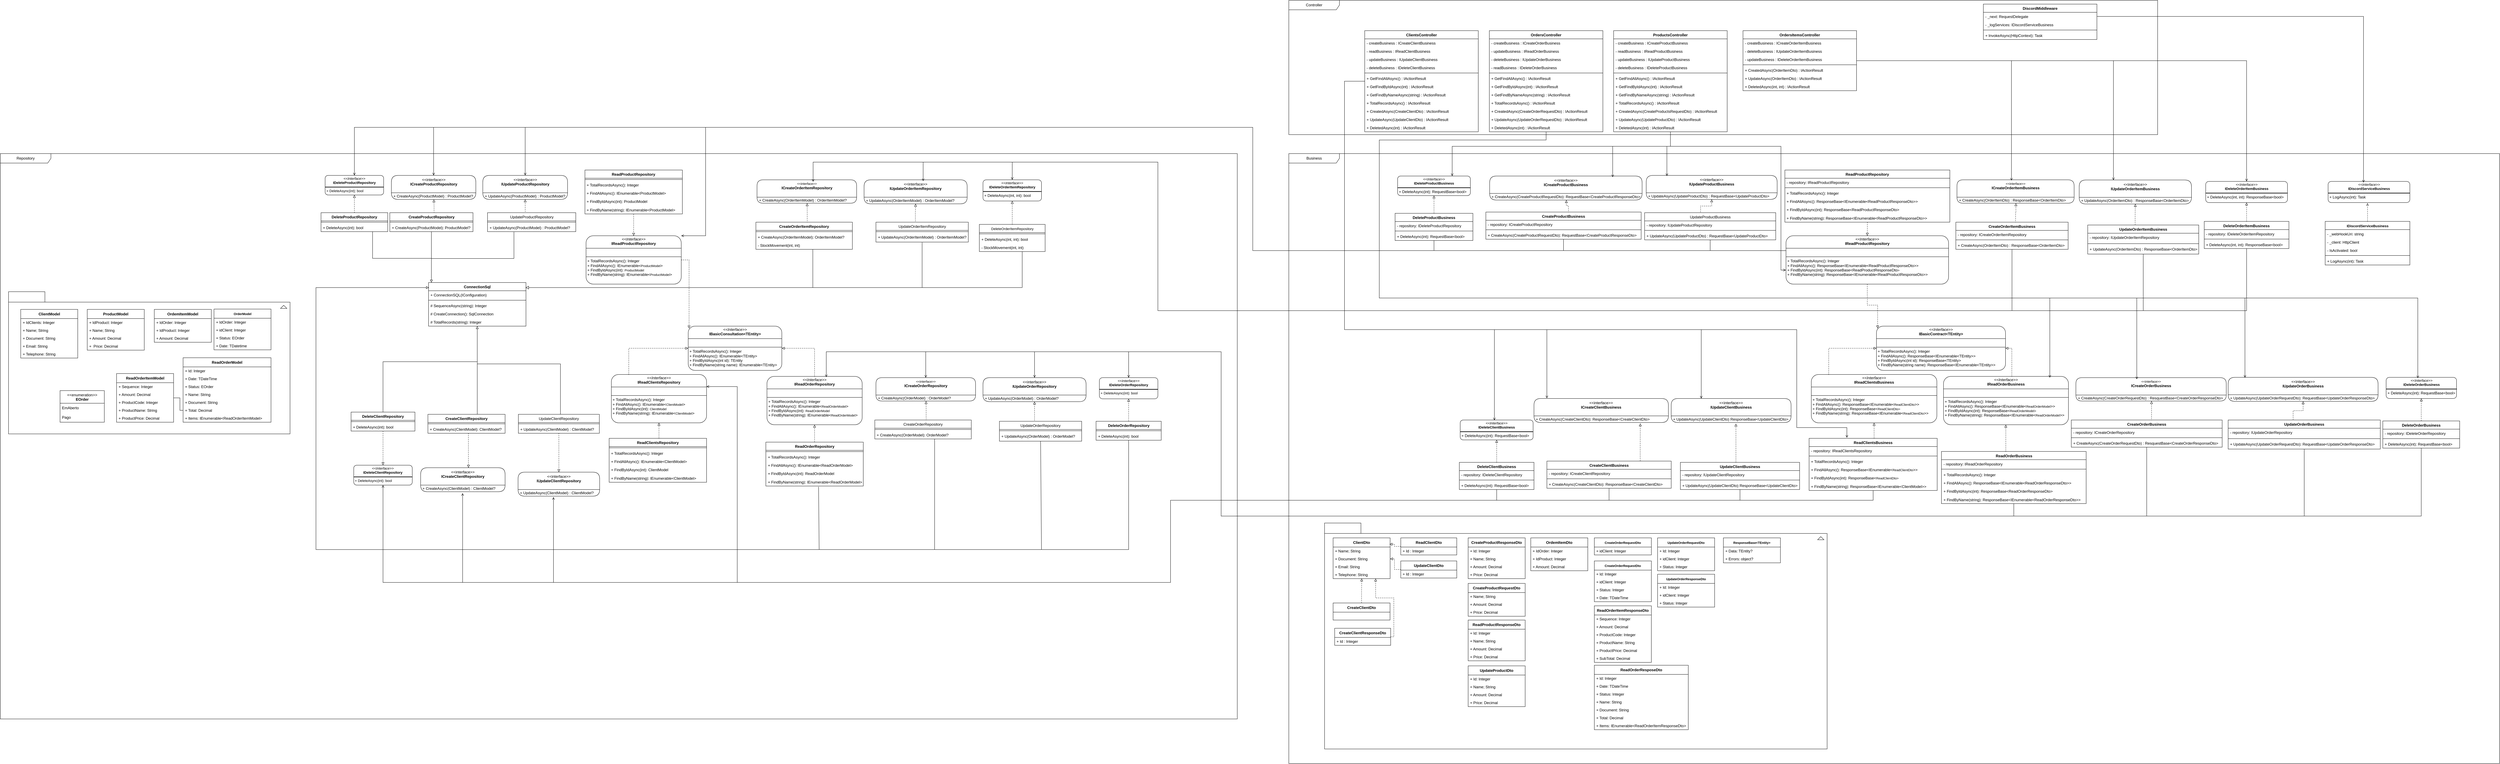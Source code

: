 <mxfile version="28.2.8">
  <diagram id="HtWA6gTf4ErF7j0wGbBA" name="Página-1">
    <mxGraphModel dx="10043" dy="4868" grid="1" gridSize="10" guides="1" tooltips="1" connect="1" arrows="1" fold="1" page="1" pageScale="1" pageWidth="827" pageHeight="1169" math="0" shadow="0">
      <root>
        <mxCell id="0" />
        <mxCell id="1" parent="0" />
        <mxCell id="9pJ9lEvKf1wpqGVPTjDh-1" value="&amp;lt;&amp;lt;interface&amp;gt;&amp;gt;&lt;br&gt;&lt;b&gt;ICreateClientRepository&lt;/b&gt;" style="swimlane;fontStyle=0;align=center;verticalAlign=top;childLayout=stackLayout;horizontal=1;startSize=55;horizontalStack=0;resizeParent=1;resizeParentMax=0;resizeLast=0;collapsible=0;marginBottom=0;html=1;whiteSpace=wrap;fontSize=12;rounded=1;arcSize=50;" vertex="1" parent="1">
          <mxGeometry x="-1241" y="-563" width="267" height="76" as="geometry" />
        </mxCell>
        <mxCell id="9pJ9lEvKf1wpqGVPTjDh-2" value="&lt;font style=&quot;font-size: 12px;&quot;&gt;&lt;font style=&quot;&quot;&gt;+ CreateAsync(ClientModel) :&amp;nbsp;&lt;/font&gt;ClientModel?&lt;/font&gt;" style="text;html=1;strokeColor=none;fillColor=none;align=left;verticalAlign=middle;spacingLeft=4;spacingRight=4;overflow=hidden;rotatable=0;points=[[0,0.5],[1,0.5]];portConstraint=eastwest;whiteSpace=wrap;fontSize=10;" vertex="1" parent="9pJ9lEvKf1wpqGVPTjDh-1">
          <mxGeometry y="55" width="267" height="21" as="geometry" />
        </mxCell>
        <mxCell id="9pJ9lEvKf1wpqGVPTjDh-3" value="&amp;lt;&amp;lt;interface&amp;gt;&amp;gt;&lt;br&gt;&lt;b&gt;IUpdateClientRepository&lt;/b&gt;" style="swimlane;fontStyle=0;align=center;verticalAlign=top;childLayout=stackLayout;horizontal=1;startSize=55;horizontalStack=0;resizeParent=1;resizeParentMax=0;resizeLast=0;collapsible=0;marginBottom=0;html=1;whiteSpace=wrap;fontSize=12;rounded=1;arcSize=50;" vertex="1" parent="1">
          <mxGeometry x="-933" y="-549" width="258" height="76" as="geometry" />
        </mxCell>
        <mxCell id="9pJ9lEvKf1wpqGVPTjDh-4" value="&lt;font style=&quot;font-size: 12px;&quot;&gt;&lt;font style=&quot;&quot;&gt;+ UpdateAsync(ClientModel) :&amp;nbsp;&lt;/font&gt;ClientModel?&lt;/font&gt;" style="text;html=1;strokeColor=none;fillColor=none;align=left;verticalAlign=middle;spacingLeft=4;spacingRight=4;overflow=hidden;rotatable=0;points=[[0,0.5],[1,0.5]];portConstraint=eastwest;whiteSpace=wrap;fontSize=10;" vertex="1" parent="9pJ9lEvKf1wpqGVPTjDh-3">
          <mxGeometry y="55" width="258" height="21" as="geometry" />
        </mxCell>
        <mxCell id="9pJ9lEvKf1wpqGVPTjDh-5" value="&lt;p style=&quot;margin:0px;margin-top:4px;text-align:center;&quot;&gt;&lt;i&gt;&amp;lt;&amp;lt;Interface&amp;gt;&amp;gt;&lt;/i&gt;&lt;br&gt;&lt;b&gt;IBasicConsultation&amp;lt;TEntity&amp;gt;&lt;/b&gt;&lt;/p&gt;&lt;hr size=&quot;1&quot; style=&quot;border-style:solid;&quot;&gt;&lt;p style=&quot;margin:0px;margin-left:4px;&quot;&gt;&lt;br&gt;&lt;/p&gt;&lt;hr size=&quot;1&quot; style=&quot;border-style:solid;&quot;&gt;&lt;p style=&quot;margin:0px;margin-left:4px;&quot;&gt;+ TotalRecordsAsync(): Integer&lt;br&gt;+ FindAllAsync(): IEnumerable&amp;lt;TEntity&amp;gt;&lt;br&gt;+ FindByIdAsync(int id):&amp;nbsp;&lt;span style=&quot;background-color: transparent; color: light-dark(rgb(0, 0, 0), rgb(255, 255, 255));&quot;&gt;TEntity&lt;/span&gt;&lt;/p&gt;&lt;p style=&quot;margin:0px;margin-left:4px;&quot;&gt;&lt;span style=&quot;background-color: transparent; color: light-dark(rgb(0, 0, 0), rgb(255, 255, 255));&quot;&gt;+ FindByName(string name): IEnumerable&amp;lt;&lt;/span&gt;&lt;span style=&quot;background-color: transparent; color: light-dark(rgb(0, 0, 0), rgb(255, 255, 255));&quot;&gt;TEntity&amp;gt;&lt;/span&gt;&lt;/p&gt;" style="verticalAlign=top;align=left;overflow=fill;html=1;whiteSpace=wrap;rounded=1;" vertex="1" parent="1">
          <mxGeometry x="-395" y="-1011" width="296" height="140" as="geometry" />
        </mxCell>
        <mxCell id="9pJ9lEvKf1wpqGVPTjDh-6" value="" style="edgeStyle=orthogonalEdgeStyle;rounded=0;orthogonalLoop=1;jettySize=auto;html=1;dashed=1;endArrow=block;endFill=0;" edge="1" parent="1" source="9pJ9lEvKf1wpqGVPTjDh-7" target="9pJ9lEvKf1wpqGVPTjDh-5">
          <mxGeometry relative="1" as="geometry">
            <Array as="points">
              <mxPoint x="-583" y="-941" />
            </Array>
          </mxGeometry>
        </mxCell>
        <mxCell id="9pJ9lEvKf1wpqGVPTjDh-7" value="&lt;p style=&quot;margin:0px;margin-top:4px;text-align:center;&quot;&gt;&lt;i&gt;&amp;lt;&amp;lt;Interface&amp;gt;&amp;gt;&lt;/i&gt;&lt;br&gt;&lt;b&gt;IReadClientsRepository&lt;/b&gt;&lt;/p&gt;&lt;hr size=&quot;1&quot; style=&quot;border-style:solid;&quot;&gt;&lt;p style=&quot;margin:0px;margin-left:4px;&quot;&gt;&lt;br&gt;&lt;/p&gt;&lt;hr size=&quot;1&quot; style=&quot;border-style:solid;&quot;&gt;&lt;p style=&quot;margin: 0px 0px 0px 4px;&quot;&gt;+ TotalRecordsAsync(): Integer&lt;br&gt;+ FindAllAsync(): IEnumerable&amp;lt;&lt;span style=&quot;text-align: center; background-color: transparent; color: light-dark(rgb(0, 0, 0), rgb(255, 255, 255));&quot;&gt;&lt;font style=&quot;font-size: 10px;&quot;&gt;ClientModel&lt;/font&gt;&lt;/span&gt;&lt;span style=&quot;background-color: transparent; color: light-dark(rgb(0, 0, 0), rgb(255, 255, 255));&quot;&gt;&amp;gt;&lt;/span&gt;&lt;/p&gt;&lt;p style=&quot;margin: 0px 0px 0px 4px;&quot;&gt;+ FindByIdAsync(int):&amp;nbsp;&lt;span style=&quot;font-size: 10px; text-align: center; background-color: transparent; color: light-dark(rgb(0, 0, 0), rgb(255, 255, 255));&quot;&gt;ClientModel&lt;/span&gt;&lt;/p&gt;&lt;p style=&quot;margin: 0px 0px 0px 4px;&quot;&gt;&lt;span style=&quot;background-color: transparent; color: light-dark(rgb(0, 0, 0), rgb(255, 255, 255));&quot;&gt;+ FindByName(string): IEnumerable&amp;lt;&lt;/span&gt;&lt;span style=&quot;font-size: 10px; text-align: center;&quot;&gt;ClientModel&lt;/span&gt;&lt;span style=&quot;background-color: transparent; color: light-dark(rgb(0, 0, 0), rgb(255, 255, 255));&quot;&gt;&amp;gt;&lt;/span&gt;&lt;/p&gt;" style="verticalAlign=top;align=left;overflow=fill;html=1;whiteSpace=wrap;rounded=1;" vertex="1" parent="1">
          <mxGeometry x="-638" y="-858" width="301" height="153" as="geometry" />
        </mxCell>
        <mxCell id="9pJ9lEvKf1wpqGVPTjDh-8" style="edgeStyle=orthogonalEdgeStyle;rounded=0;orthogonalLoop=1;jettySize=auto;html=1;entryX=0.5;entryY=1;entryDx=0;entryDy=0;dashed=1;endArrow=block;endFill=0;" edge="1" parent="1" source="9pJ9lEvKf1wpqGVPTjDh-9" target="9pJ9lEvKf1wpqGVPTjDh-7">
          <mxGeometry relative="1" as="geometry">
            <Array as="points">
              <mxPoint x="-487" y="-599" />
              <mxPoint x="-487" y="-599" />
            </Array>
          </mxGeometry>
        </mxCell>
        <mxCell id="9pJ9lEvKf1wpqGVPTjDh-9" value="&lt;font style=&quot;&quot;&gt;ReadClientsRepository&lt;/font&gt;" style="swimlane;fontStyle=1;align=center;verticalAlign=top;childLayout=stackLayout;horizontal=1;startSize=26;horizontalStack=0;resizeParent=1;resizeParentMax=0;resizeLast=0;collapsible=1;marginBottom=0;whiteSpace=wrap;html=1;" vertex="1" parent="1">
          <mxGeometry x="-645" y="-656" width="308" height="139" as="geometry">
            <mxRectangle x="981" y="670" width="95" height="26" as="alternateBounds" />
          </mxGeometry>
        </mxCell>
        <mxCell id="9pJ9lEvKf1wpqGVPTjDh-10" value="" style="line;strokeWidth=1;fillColor=none;align=left;verticalAlign=middle;spacingTop=-1;spacingLeft=3;spacingRight=3;rotatable=0;labelPosition=right;points=[];portConstraint=eastwest;strokeColor=inherit;" vertex="1" parent="9pJ9lEvKf1wpqGVPTjDh-9">
          <mxGeometry y="26" width="308" height="8" as="geometry" />
        </mxCell>
        <mxCell id="9pJ9lEvKf1wpqGVPTjDh-11" value="+ TotalRecordsAsync(): Integer" style="text;strokeColor=none;fillColor=none;align=left;verticalAlign=top;spacingLeft=4;spacingRight=4;overflow=hidden;rotatable=0;points=[[0,0.5],[1,0.5]];portConstraint=eastwest;whiteSpace=wrap;html=1;" vertex="1" parent="9pJ9lEvKf1wpqGVPTjDh-9">
          <mxGeometry y="34" width="308" height="26" as="geometry" />
        </mxCell>
        <mxCell id="9pJ9lEvKf1wpqGVPTjDh-12" value="&lt;font&gt;+ FindAllAsync(): IEnumerable&amp;lt;&lt;span style=&quot;color: light-dark(rgb(0, 0, 0), rgb(255, 255, 255)); background-color: transparent; text-align: center;&quot;&gt;&lt;font style=&quot;&quot;&gt;ClientModel&lt;/font&gt;&lt;/span&gt;&lt;span style=&quot;color: light-dark(rgb(0, 0, 0), rgb(255, 255, 255)); background-color: transparent;&quot;&gt;&amp;gt;&lt;/span&gt;&lt;/font&gt;" style="text;strokeColor=none;fillColor=none;align=left;verticalAlign=top;spacingLeft=4;spacingRight=4;overflow=hidden;rotatable=0;points=[[0,0.5],[1,0.5]];portConstraint=eastwest;whiteSpace=wrap;html=1;" vertex="1" parent="9pJ9lEvKf1wpqGVPTjDh-9">
          <mxGeometry y="60" width="308" height="26" as="geometry" />
        </mxCell>
        <mxCell id="9pJ9lEvKf1wpqGVPTjDh-13" value="+ FindByIdAsync(int):&amp;nbsp;&lt;span style=&quot;text-align: center;&quot;&gt;ClientModel&lt;/span&gt;" style="text;strokeColor=none;fillColor=none;align=left;verticalAlign=top;spacingLeft=4;spacingRight=4;overflow=hidden;rotatable=0;points=[[0,0.5],[1,0.5]];portConstraint=eastwest;whiteSpace=wrap;html=1;" vertex="1" parent="9pJ9lEvKf1wpqGVPTjDh-9">
          <mxGeometry y="86" width="308" height="27" as="geometry" />
        </mxCell>
        <mxCell id="9pJ9lEvKf1wpqGVPTjDh-14" value="&lt;font&gt;&lt;span style=&quot;color: light-dark(rgb(0, 0, 0), rgb(255, 255, 255)); background-color: transparent;&quot;&gt;+ FindByName(string): IEnumerable&amp;lt;&lt;/span&gt;&lt;span style=&quot;text-align: center;&quot;&gt;ClientModel&lt;/span&gt;&lt;span style=&quot;color: light-dark(rgb(0, 0, 0), rgb(255, 255, 255)); background-color: transparent;&quot;&gt;&amp;gt;&lt;/span&gt;&lt;/font&gt;" style="text;strokeColor=none;fillColor=none;align=left;verticalAlign=top;spacingLeft=4;spacingRight=4;overflow=hidden;rotatable=0;points=[[0,0.5],[1,0.5]];portConstraint=eastwest;whiteSpace=wrap;html=1;" vertex="1" parent="9pJ9lEvKf1wpqGVPTjDh-9">
          <mxGeometry y="113" width="308" height="26" as="geometry" />
        </mxCell>
        <mxCell id="9pJ9lEvKf1wpqGVPTjDh-15" style="edgeStyle=orthogonalEdgeStyle;rounded=0;orthogonalLoop=1;jettySize=auto;html=1;entryX=0.5;entryY=0;entryDx=0;entryDy=0;dashed=1;endArrow=block;endFill=0;" edge="1" parent="1" source="9pJ9lEvKf1wpqGVPTjDh-16" target="9pJ9lEvKf1wpqGVPTjDh-3">
          <mxGeometry relative="1" as="geometry" />
        </mxCell>
        <mxCell id="9pJ9lEvKf1wpqGVPTjDh-16" value="&lt;font style=&quot;font-weight: normal;&quot;&gt;UpdateClientRepository&lt;/font&gt;" style="swimlane;fontStyle=1;align=center;verticalAlign=top;childLayout=stackLayout;horizontal=1;startSize=26;horizontalStack=0;resizeParent=1;resizeParentMax=0;resizeLast=0;collapsible=1;marginBottom=0;whiteSpace=wrap;html=1;" vertex="1" parent="1">
          <mxGeometry x="-932" y="-732" width="256" height="60" as="geometry" />
        </mxCell>
        <mxCell id="9pJ9lEvKf1wpqGVPTjDh-17" value="" style="line;strokeWidth=1;fillColor=none;align=left;verticalAlign=middle;spacingTop=-1;spacingLeft=3;spacingRight=3;rotatable=0;labelPosition=right;points=[];portConstraint=eastwest;strokeColor=inherit;" vertex="1" parent="9pJ9lEvKf1wpqGVPTjDh-16">
          <mxGeometry y="26" width="256" height="8" as="geometry" />
        </mxCell>
        <mxCell id="9pJ9lEvKf1wpqGVPTjDh-18" value="&lt;font&gt;+ UpdateAsync(ClientModel) :&amp;nbsp;ClientModel?&lt;/font&gt;" style="text;strokeColor=none;fillColor=none;align=left;verticalAlign=top;spacingLeft=4;spacingRight=4;overflow=hidden;rotatable=0;points=[[0,0.5],[1,0.5]];portConstraint=eastwest;whiteSpace=wrap;html=1;" vertex="1" parent="9pJ9lEvKf1wpqGVPTjDh-16">
          <mxGeometry y="34" width="256" height="26" as="geometry" />
        </mxCell>
        <mxCell id="9pJ9lEvKf1wpqGVPTjDh-19" style="edgeStyle=orthogonalEdgeStyle;rounded=0;orthogonalLoop=1;jettySize=auto;html=1;endArrow=block;endFill=0;" edge="1" parent="1" source="9pJ9lEvKf1wpqGVPTjDh-20" target="9pJ9lEvKf1wpqGVPTjDh-80">
          <mxGeometry relative="1" as="geometry">
            <Array as="points">
              <mxPoint x="-1062" y="-799" />
              <mxPoint x="-1062" y="-799" />
            </Array>
          </mxGeometry>
        </mxCell>
        <mxCell id="9pJ9lEvKf1wpqGVPTjDh-20" value="CreateClientRepository" style="swimlane;fontStyle=1;align=center;verticalAlign=top;childLayout=stackLayout;horizontal=1;startSize=26;horizontalStack=0;resizeParent=1;resizeParentMax=0;resizeLast=0;collapsible=1;marginBottom=0;whiteSpace=wrap;html=1;" vertex="1" parent="1">
          <mxGeometry x="-1218" y="-732" width="244" height="60" as="geometry" />
        </mxCell>
        <mxCell id="9pJ9lEvKf1wpqGVPTjDh-21" value="" style="line;strokeWidth=1;fillColor=none;align=left;verticalAlign=middle;spacingTop=-1;spacingLeft=3;spacingRight=3;rotatable=0;labelPosition=right;points=[];portConstraint=eastwest;strokeColor=inherit;" vertex="1" parent="9pJ9lEvKf1wpqGVPTjDh-20">
          <mxGeometry y="26" width="244" height="8" as="geometry" />
        </mxCell>
        <mxCell id="9pJ9lEvKf1wpqGVPTjDh-22" value="+ CreateAsync(ClientModel): ClientModel?" style="text;strokeColor=none;fillColor=none;align=left;verticalAlign=top;spacingLeft=4;spacingRight=4;overflow=hidden;rotatable=0;points=[[0,0.5],[1,0.5]];portConstraint=eastwest;whiteSpace=wrap;html=1;" vertex="1" parent="9pJ9lEvKf1wpqGVPTjDh-20">
          <mxGeometry y="34" width="244" height="26" as="geometry" />
        </mxCell>
        <mxCell id="9pJ9lEvKf1wpqGVPTjDh-23" value="&lt;p style=&quot;margin:0px;margin-top:4px;text-align:center;&quot;&gt;&lt;i&gt;&amp;lt;&amp;lt;Interface&amp;gt;&amp;gt;&lt;/i&gt;&lt;br&gt;&lt;b&gt;IDeleteClientRepository&lt;/b&gt;&lt;/p&gt;&lt;hr style=&quot;border-style:solid;&quot;&gt;&lt;p style=&quot;margin:0px;margin-left:4px;&quot;&gt;+ DeleteAsync(int): bool&lt;/p&gt;" style="verticalAlign=top;align=left;overflow=fill;html=1;whiteSpace=wrap;rounded=1;fontSize=11;" vertex="1" parent="1">
          <mxGeometry x="-1452.52" y="-571" width="185" height="63" as="geometry" />
        </mxCell>
        <mxCell id="9pJ9lEvKf1wpqGVPTjDh-24" value="" style="edgeStyle=orthogonalEdgeStyle;rounded=0;orthogonalLoop=1;jettySize=auto;html=1;dashed=1;endArrow=block;endFill=0;" edge="1" parent="1" source="9pJ9lEvKf1wpqGVPTjDh-25" target="9pJ9lEvKf1wpqGVPTjDh-23">
          <mxGeometry relative="1" as="geometry" />
        </mxCell>
        <mxCell id="9pJ9lEvKf1wpqGVPTjDh-25" value="DeleteClientRepository" style="swimlane;fontStyle=1;align=center;verticalAlign=top;childLayout=stackLayout;horizontal=1;startSize=26;horizontalStack=0;resizeParent=1;resizeParentMax=0;resizeLast=0;collapsible=1;marginBottom=0;whiteSpace=wrap;html=1;" vertex="1" parent="1">
          <mxGeometry x="-1461" y="-739" width="201.97" height="60" as="geometry" />
        </mxCell>
        <mxCell id="9pJ9lEvKf1wpqGVPTjDh-26" value="" style="line;strokeWidth=1;fillColor=none;align=left;verticalAlign=middle;spacingTop=-1;spacingLeft=3;spacingRight=3;rotatable=0;labelPosition=right;points=[];portConstraint=eastwest;strokeColor=inherit;" vertex="1" parent="9pJ9lEvKf1wpqGVPTjDh-25">
          <mxGeometry y="26" width="201.97" height="8" as="geometry" />
        </mxCell>
        <mxCell id="9pJ9lEvKf1wpqGVPTjDh-27" value="+ DeleteAsync(int): bool" style="text;strokeColor=none;fillColor=none;align=left;verticalAlign=top;spacingLeft=4;spacingRight=4;overflow=hidden;rotatable=0;points=[[0,0.5],[1,0.5]];portConstraint=eastwest;whiteSpace=wrap;html=1;" vertex="1" parent="9pJ9lEvKf1wpqGVPTjDh-25">
          <mxGeometry y="34" width="201.97" height="26" as="geometry" />
        </mxCell>
        <mxCell id="9pJ9lEvKf1wpqGVPTjDh-28" value="&amp;lt;&amp;lt;interface&amp;gt;&amp;gt;&lt;br&gt;&lt;b&gt;&lt;font style=&quot;font-size: 12px;&quot;&gt;ICreateOrderRepository&lt;/font&gt;&lt;/b&gt;" style="swimlane;fontStyle=0;align=center;verticalAlign=top;childLayout=stackLayout;horizontal=1;startSize=55;horizontalStack=0;resizeParent=1;resizeParentMax=0;resizeLast=0;collapsible=0;marginBottom=0;html=1;whiteSpace=wrap;fontSize=10;rounded=1;arcSize=50;" vertex="1" parent="1">
          <mxGeometry x="198.55" y="-848" width="314.97" height="74" as="geometry" />
        </mxCell>
        <mxCell id="9pJ9lEvKf1wpqGVPTjDh-29" value="&lt;font style=&quot;font-size: 12px;&quot;&gt;&lt;font style=&quot;&quot;&gt;+ CreateAsync(&lt;span style=&quot;text-align: center;&quot;&gt;OrderModel&lt;/span&gt;) :&amp;nbsp;&lt;/font&gt;&lt;span style=&quot;text-align: center;&quot;&gt;OrderModel&lt;/span&gt;?&lt;/font&gt;" style="text;html=1;strokeColor=none;fillColor=none;align=left;verticalAlign=middle;spacingLeft=4;spacingRight=4;overflow=hidden;rotatable=0;points=[[0,0.5],[1,0.5]];portConstraint=eastwest;whiteSpace=wrap;fontSize=9;" vertex="1" parent="9pJ9lEvKf1wpqGVPTjDh-28">
          <mxGeometry y="55" width="314.97" height="19" as="geometry" />
        </mxCell>
        <mxCell id="9pJ9lEvKf1wpqGVPTjDh-30" value="&lt;font style=&quot;font-size: 12px;&quot;&gt;&amp;lt;&amp;lt;interface&amp;gt;&amp;gt;&lt;br&gt;&lt;b style=&quot;&quot;&gt;IUpdateOrderRepository&lt;/b&gt;&lt;/font&gt;" style="swimlane;fontStyle=0;align=center;verticalAlign=top;childLayout=stackLayout;horizontal=1;startSize=55;horizontalStack=0;resizeParent=1;resizeParentMax=0;resizeLast=0;collapsible=0;marginBottom=0;html=1;whiteSpace=wrap;fontSize=10;rounded=1;arcSize=50;" vertex="1" parent="1">
          <mxGeometry x="537" y="-848" width="326" height="76" as="geometry" />
        </mxCell>
        <mxCell id="9pJ9lEvKf1wpqGVPTjDh-31" value="&lt;font style=&quot;font-size: 12px;&quot;&gt;&lt;font style=&quot;&quot;&gt;+ UpdateAsync(OrderModel) :&amp;nbsp;&lt;/font&gt;OrderModel?&lt;/font&gt;" style="text;html=1;strokeColor=none;fillColor=none;align=left;verticalAlign=middle;spacingLeft=4;spacingRight=4;overflow=hidden;rotatable=0;points=[[0,0.5],[1,0.5]];portConstraint=eastwest;whiteSpace=wrap;fontSize=9;" vertex="1" parent="9pJ9lEvKf1wpqGVPTjDh-30">
          <mxGeometry y="55" width="326" height="21" as="geometry" />
        </mxCell>
        <mxCell id="9pJ9lEvKf1wpqGVPTjDh-32" style="edgeStyle=orthogonalEdgeStyle;rounded=0;orthogonalLoop=1;jettySize=auto;html=1;entryX=0.5;entryY=1;entryDx=0;entryDy=0;dashed=1;endArrow=block;endFill=0;exitX=0.427;exitY=0.05;exitDx=0;exitDy=0;exitPerimeter=0;" edge="1" parent="1" source="9pJ9lEvKf1wpqGVPTjDh-43" target="9pJ9lEvKf1wpqGVPTjDh-30">
          <mxGeometry relative="1" as="geometry">
            <mxPoint x="760.429" y="-719" as="sourcePoint" />
          </mxGeometry>
        </mxCell>
        <mxCell id="9pJ9lEvKf1wpqGVPTjDh-33" style="edgeStyle=orthogonalEdgeStyle;rounded=0;orthogonalLoop=1;jettySize=auto;html=1;entryX=0.503;entryY=1.011;entryDx=0;entryDy=0;entryPerimeter=0;dashed=1;endArrow=block;endFill=0;exitX=0.532;exitY=0.021;exitDx=0;exitDy=0;exitPerimeter=0;" edge="1" parent="1" source="9pJ9lEvKf1wpqGVPTjDh-46" target="9pJ9lEvKf1wpqGVPTjDh-29">
          <mxGeometry relative="1" as="geometry">
            <mxPoint x="355.357" y="-719" as="sourcePoint" />
          </mxGeometry>
        </mxCell>
        <mxCell id="9pJ9lEvKf1wpqGVPTjDh-34" style="edgeStyle=orthogonalEdgeStyle;rounded=0;orthogonalLoop=1;jettySize=auto;html=1;entryX=1;entryY=0.5;entryDx=0;entryDy=0;endArrow=block;endFill=0;dashed=1;" edge="1" parent="1" source="9pJ9lEvKf1wpqGVPTjDh-35" target="9pJ9lEvKf1wpqGVPTjDh-5">
          <mxGeometry relative="1" as="geometry" />
        </mxCell>
        <mxCell id="9pJ9lEvKf1wpqGVPTjDh-35" value="&lt;p style=&quot;margin:0px;margin-top:4px;text-align:center;&quot;&gt;&lt;i&gt;&amp;lt;&amp;lt;Interface&amp;gt;&amp;gt;&lt;/i&gt;&lt;br&gt;&lt;b&gt;IReadOrderRepository&lt;/b&gt;&lt;/p&gt;&lt;hr size=&quot;1&quot; style=&quot;border-style:solid;&quot;&gt;&lt;p style=&quot;margin:0px;margin-left:4px;&quot;&gt;&lt;br&gt;&lt;/p&gt;&lt;hr size=&quot;1&quot; style=&quot;border-style:solid;&quot;&gt;&lt;p style=&quot;margin: 0px 0px 0px 4px;&quot;&gt;+ TotalRecordsAsync(): Integer&lt;/p&gt;&lt;p style=&quot;margin: 0px 0px 0px 4px;&quot;&gt;&lt;span style=&quot;text-align: center; background-color: transparent; color: light-dark(rgb(0, 0, 0), rgb(255, 255, 255));&quot;&gt;+ FindAllAsync(): IEnumerable&amp;lt;&lt;span style=&quot;font-size: 10px;&quot;&gt;ReadOrderModel&lt;/span&gt;&lt;/span&gt;&lt;span style=&quot;text-align: center; background-color: transparent; color: light-dark(rgb(0, 0, 0), rgb(255, 255, 255));&quot;&gt;&amp;gt;&lt;/span&gt;&lt;/p&gt;&lt;p style=&quot;margin: 0px 0px 0px 4px;&quot;&gt;+ FindByIdAsync(int):&amp;nbsp;&lt;span style=&quot;font-size: 10px; text-align: center; background-color: transparent; color: light-dark(rgb(0, 0, 0), rgb(255, 255, 255));&quot;&gt;ReadOrderModel&lt;/span&gt;&lt;/p&gt;&lt;p style=&quot;margin: 0px 0px 0px 4px;&quot;&gt;&lt;span style=&quot;background-color: transparent; color: light-dark(rgb(0, 0, 0), rgb(255, 255, 255));&quot;&gt;+ FindByName(string): IEnumerable&amp;lt;&lt;/span&gt;&lt;span style=&quot;font-size: 10px; text-align: center;&quot;&gt;ReadOrderModel&lt;/span&gt;&lt;span style=&quot;background-color: transparent; color: light-dark(rgb(0, 0, 0), rgb(255, 255, 255));&quot;&gt;&amp;gt;&lt;/span&gt;&lt;/p&gt;" style="verticalAlign=top;align=left;overflow=fill;html=1;whiteSpace=wrap;rounded=1;" vertex="1" parent="1">
          <mxGeometry x="-146" y="-852" width="301" height="153" as="geometry" />
        </mxCell>
        <mxCell id="9pJ9lEvKf1wpqGVPTjDh-36" value="" style="edgeStyle=orthogonalEdgeStyle;rounded=0;orthogonalLoop=1;jettySize=auto;html=1;dashed=1;endArrow=block;endFill=0;" edge="1" parent="1" source="9pJ9lEvKf1wpqGVPTjDh-37" target="9pJ9lEvKf1wpqGVPTjDh-35">
          <mxGeometry relative="1" as="geometry" />
        </mxCell>
        <mxCell id="9pJ9lEvKf1wpqGVPTjDh-37" value="&lt;font style=&quot;&quot;&gt;ReadOrderRepository&lt;/font&gt;" style="swimlane;fontStyle=1;align=center;verticalAlign=top;childLayout=stackLayout;horizontal=1;startSize=26;horizontalStack=0;resizeParent=1;resizeParentMax=0;resizeLast=0;collapsible=1;marginBottom=0;whiteSpace=wrap;html=1;" vertex="1" parent="1">
          <mxGeometry x="-149.5" y="-644" width="308" height="139" as="geometry">
            <mxRectangle x="981" y="670" width="95" height="26" as="alternateBounds" />
          </mxGeometry>
        </mxCell>
        <mxCell id="9pJ9lEvKf1wpqGVPTjDh-38" value="" style="line;strokeWidth=1;fillColor=none;align=left;verticalAlign=middle;spacingTop=-1;spacingLeft=3;spacingRight=3;rotatable=0;labelPosition=right;points=[];portConstraint=eastwest;strokeColor=inherit;" vertex="1" parent="9pJ9lEvKf1wpqGVPTjDh-37">
          <mxGeometry y="26" width="308" height="8" as="geometry" />
        </mxCell>
        <mxCell id="9pJ9lEvKf1wpqGVPTjDh-39" value="+ TotalRecordsAsync(): Integer" style="text;strokeColor=none;fillColor=none;align=left;verticalAlign=top;spacingLeft=4;spacingRight=4;overflow=hidden;rotatable=0;points=[[0,0.5],[1,0.5]];portConstraint=eastwest;whiteSpace=wrap;html=1;" vertex="1" parent="9pJ9lEvKf1wpqGVPTjDh-37">
          <mxGeometry y="34" width="308" height="26" as="geometry" />
        </mxCell>
        <mxCell id="9pJ9lEvKf1wpqGVPTjDh-40" value="+ FindAllAsync(): IEnumerable&lt;font&gt;&amp;lt;&lt;span style=&quot;color: light-dark(rgb(0, 0, 0), rgb(255, 255, 255)); background-color: transparent; text-align: center;&quot;&gt;&lt;font style=&quot;&quot;&gt;ReadOrderModel&lt;/font&gt;&lt;/span&gt;&lt;span style=&quot;color: light-dark(rgb(0, 0, 0), rgb(255, 255, 255)); background-color: transparent;&quot;&gt;&amp;gt;&lt;/span&gt;&lt;/font&gt;" style="text;strokeColor=none;fillColor=none;align=left;verticalAlign=top;spacingLeft=4;spacingRight=4;overflow=hidden;rotatable=0;points=[[0,0.5],[1,0.5]];portConstraint=eastwest;whiteSpace=wrap;html=1;" vertex="1" parent="9pJ9lEvKf1wpqGVPTjDh-37">
          <mxGeometry y="60" width="308" height="26" as="geometry" />
        </mxCell>
        <mxCell id="9pJ9lEvKf1wpqGVPTjDh-41" value="+ FindByIdAsync(int):&amp;nbsp;&lt;span style=&quot;text-align: center;&quot;&gt;ReadOrderModel&lt;/span&gt;" style="text;strokeColor=none;fillColor=none;align=left;verticalAlign=top;spacingLeft=4;spacingRight=4;overflow=hidden;rotatable=0;points=[[0,0.5],[1,0.5]];portConstraint=eastwest;whiteSpace=wrap;html=1;" vertex="1" parent="9pJ9lEvKf1wpqGVPTjDh-37">
          <mxGeometry y="86" width="308" height="27" as="geometry" />
        </mxCell>
        <mxCell id="9pJ9lEvKf1wpqGVPTjDh-42" value="&lt;span style=&quot;color: light-dark(rgb(0, 0, 0), rgb(255, 255, 255)); background-color: transparent;&quot;&gt;+ FindByName(string): IEnumerable&amp;lt;ReadOrderModel&lt;/span&gt;&lt;span style=&quot;color: light-dark(rgb(0, 0, 0), rgb(255, 255, 255)); background-color: transparent;&quot;&gt;&amp;gt;&lt;/span&gt;" style="text;strokeColor=none;fillColor=none;align=left;verticalAlign=top;spacingLeft=4;spacingRight=4;overflow=hidden;rotatable=0;points=[[0,0.5],[1,0.5]];portConstraint=eastwest;whiteSpace=wrap;html=1;" vertex="1" parent="9pJ9lEvKf1wpqGVPTjDh-37">
          <mxGeometry y="113" width="308" height="26" as="geometry" />
        </mxCell>
        <mxCell id="9pJ9lEvKf1wpqGVPTjDh-43" value="&lt;span style=&quot;font-weight: normal;&quot;&gt;UpdateOrderRepository&lt;/span&gt;" style="swimlane;fontStyle=1;align=center;verticalAlign=top;childLayout=stackLayout;horizontal=1;startSize=26;horizontalStack=0;resizeParent=1;resizeParentMax=0;resizeLast=0;collapsible=1;marginBottom=0;whiteSpace=wrap;html=1;" vertex="1" parent="1">
          <mxGeometry x="589" y="-710" width="260" height="63" as="geometry" />
        </mxCell>
        <mxCell id="9pJ9lEvKf1wpqGVPTjDh-44" value="" style="line;strokeWidth=1;fillColor=none;align=left;verticalAlign=middle;spacingTop=-1;spacingLeft=3;spacingRight=3;rotatable=0;labelPosition=right;points=[];portConstraint=eastwest;strokeColor=inherit;" vertex="1" parent="9pJ9lEvKf1wpqGVPTjDh-43">
          <mxGeometry y="26" width="260" height="8" as="geometry" />
        </mxCell>
        <mxCell id="9pJ9lEvKf1wpqGVPTjDh-45" value="&lt;font&gt;+ UpdateAsync(OrderModel) : OrderModel?&lt;/font&gt;" style="text;strokeColor=none;fillColor=none;align=left;verticalAlign=top;spacingLeft=4;spacingRight=4;overflow=hidden;rotatable=0;points=[[0,0.5],[1,0.5]];portConstraint=eastwest;whiteSpace=wrap;html=1;" vertex="1" parent="9pJ9lEvKf1wpqGVPTjDh-43">
          <mxGeometry y="34" width="260" height="29" as="geometry" />
        </mxCell>
        <mxCell id="9pJ9lEvKf1wpqGVPTjDh-46" value="&lt;span style=&quot;font-size: 10px; font-weight: normal;&quot;&gt;&lt;font style=&quot;font-size: 12px;&quot;&gt;CreateOrderRepository&lt;/font&gt;&lt;/span&gt;" style="swimlane;fontStyle=1;align=center;verticalAlign=top;childLayout=stackLayout;horizontal=1;startSize=26;horizontalStack=0;resizeParent=1;resizeParentMax=0;resizeLast=0;collapsible=1;marginBottom=0;whiteSpace=wrap;html=1;" vertex="1" parent="1">
          <mxGeometry x="195" y="-714" width="305" height="60" as="geometry" />
        </mxCell>
        <mxCell id="9pJ9lEvKf1wpqGVPTjDh-47" value="" style="line;strokeWidth=1;fillColor=none;align=left;verticalAlign=middle;spacingTop=-1;spacingLeft=3;spacingRight=3;rotatable=0;labelPosition=right;points=[];portConstraint=eastwest;strokeColor=inherit;" vertex="1" parent="9pJ9lEvKf1wpqGVPTjDh-46">
          <mxGeometry y="26" width="305" height="8" as="geometry" />
        </mxCell>
        <mxCell id="9pJ9lEvKf1wpqGVPTjDh-48" value="&lt;font&gt;+ CreateAsync(&lt;span style=&quot;text-align: center;&quot;&gt;OrderModel&lt;/span&gt;):&amp;nbsp;&lt;span style=&quot;text-align: center;&quot;&gt;OrderModel&lt;/span&gt;?&lt;/font&gt;" style="text;strokeColor=none;fillColor=none;align=left;verticalAlign=top;spacingLeft=4;spacingRight=4;overflow=hidden;rotatable=0;points=[[0,0.5],[1,0.5]];portConstraint=eastwest;whiteSpace=wrap;html=1;" vertex="1" parent="9pJ9lEvKf1wpqGVPTjDh-46">
          <mxGeometry y="34" width="305" height="26" as="geometry" />
        </mxCell>
        <mxCell id="9pJ9lEvKf1wpqGVPTjDh-49" value="&lt;p style=&quot;margin:0px;margin-top:4px;text-align:center;&quot;&gt;&lt;i&gt;&amp;lt;&amp;lt;Interface&amp;gt;&amp;gt;&lt;/i&gt;&lt;br&gt;&lt;b&gt;IDeleteOrderRepository&lt;/b&gt;&lt;/p&gt;&lt;hr style=&quot;border-style:solid;&quot;&gt;&lt;p style=&quot;margin:0px;margin-left:4px;&quot;&gt;+ DeleteAsync(int): bool&lt;/p&gt;" style="verticalAlign=top;align=left;overflow=fill;html=1;whiteSpace=wrap;rounded=1;fontSize=11;" vertex="1" parent="1">
          <mxGeometry x="905" y="-848" width="185" height="67" as="geometry" />
        </mxCell>
        <mxCell id="9pJ9lEvKf1wpqGVPTjDh-50" value="" style="edgeStyle=orthogonalEdgeStyle;rounded=0;orthogonalLoop=1;jettySize=auto;html=1;dashed=1;endArrow=block;endFill=0;" edge="1" parent="1" source="9pJ9lEvKf1wpqGVPTjDh-52" target="9pJ9lEvKf1wpqGVPTjDh-49">
          <mxGeometry relative="1" as="geometry" />
        </mxCell>
        <mxCell id="9pJ9lEvKf1wpqGVPTjDh-51" style="edgeStyle=orthogonalEdgeStyle;rounded=0;orthogonalLoop=1;jettySize=auto;html=1;entryX=0.003;entryY=0.116;entryDx=0;entryDy=0;entryPerimeter=0;endArrow=block;endFill=0;" edge="1" parent="1" source="9pJ9lEvKf1wpqGVPTjDh-52" target="9pJ9lEvKf1wpqGVPTjDh-80">
          <mxGeometry relative="1" as="geometry">
            <mxPoint x="-1256.231" y="-1181.189" as="targetPoint" />
            <Array as="points">
              <mxPoint x="998" y="-304" />
              <mxPoint x="-1572" y="-304" />
              <mxPoint x="-1572" y="-1133" />
            </Array>
          </mxGeometry>
        </mxCell>
        <mxCell id="9pJ9lEvKf1wpqGVPTjDh-52" value="DeleteOrderRepository" style="swimlane;fontStyle=1;align=center;verticalAlign=top;childLayout=stackLayout;horizontal=1;startSize=26;horizontalStack=0;resizeParent=1;resizeParentMax=0;resizeLast=0;collapsible=1;marginBottom=0;whiteSpace=wrap;html=1;" vertex="1" parent="1">
          <mxGeometry x="894.5" y="-710" width="206" height="60" as="geometry" />
        </mxCell>
        <mxCell id="9pJ9lEvKf1wpqGVPTjDh-53" value="" style="line;strokeWidth=1;fillColor=none;align=left;verticalAlign=middle;spacingTop=-1;spacingLeft=3;spacingRight=3;rotatable=0;labelPosition=right;points=[];portConstraint=eastwest;strokeColor=inherit;" vertex="1" parent="9pJ9lEvKf1wpqGVPTjDh-52">
          <mxGeometry y="26" width="206" height="8" as="geometry" />
        </mxCell>
        <mxCell id="9pJ9lEvKf1wpqGVPTjDh-54" value="+ DeleteAsync(int): bool" style="text;strokeColor=none;fillColor=none;align=left;verticalAlign=top;spacingLeft=4;spacingRight=4;overflow=hidden;rotatable=0;points=[[0,0.5],[1,0.5]];portConstraint=eastwest;whiteSpace=wrap;html=1;" vertex="1" parent="9pJ9lEvKf1wpqGVPTjDh-52">
          <mxGeometry y="34" width="206" height="26" as="geometry" />
        </mxCell>
        <mxCell id="9pJ9lEvKf1wpqGVPTjDh-55" value="&amp;lt;&amp;lt;interface&amp;gt;&amp;gt;&lt;br&gt;&lt;b&gt;ICreateProductRepository&lt;/b&gt;" style="swimlane;fontStyle=0;align=center;verticalAlign=top;childLayout=stackLayout;horizontal=1;startSize=55;horizontalStack=0;resizeParent=1;resizeParentMax=0;resizeLast=0;collapsible=0;marginBottom=0;html=1;whiteSpace=wrap;fontSize=12;rounded=1;arcSize=50;" vertex="1" parent="1">
          <mxGeometry x="-1333.5" y="-1488" width="267" height="76" as="geometry" />
        </mxCell>
        <mxCell id="9pJ9lEvKf1wpqGVPTjDh-56" value="&lt;font style=&quot;font-size: 12px;&quot;&gt;&lt;font style=&quot;&quot;&gt;+ CreateAsync(ProductModel) : Product&lt;/font&gt;Model?&lt;/font&gt;" style="text;html=1;strokeColor=none;fillColor=none;align=left;verticalAlign=middle;spacingLeft=4;spacingRight=4;overflow=hidden;rotatable=0;points=[[0,0.5],[1,0.5]];portConstraint=eastwest;whiteSpace=wrap;fontSize=10;" vertex="1" parent="9pJ9lEvKf1wpqGVPTjDh-55">
          <mxGeometry y="55" width="267" height="21" as="geometry" />
        </mxCell>
        <mxCell id="9pJ9lEvKf1wpqGVPTjDh-57" value="&amp;lt;&amp;lt;interface&amp;gt;&amp;gt;&lt;br&gt;&lt;b&gt;IUpdateProductRepository&lt;/b&gt;" style="swimlane;fontStyle=0;align=center;verticalAlign=top;childLayout=stackLayout;horizontal=1;startSize=55;horizontalStack=0;resizeParent=1;resizeParentMax=0;resizeLast=0;collapsible=0;marginBottom=0;html=1;whiteSpace=wrap;fontSize=12;rounded=1;arcSize=50;" vertex="1" parent="1">
          <mxGeometry x="-1044.5" y="-1488" width="268.03" height="76" as="geometry" />
        </mxCell>
        <mxCell id="9pJ9lEvKf1wpqGVPTjDh-58" value="&lt;font style=&quot;font-size: 12px;&quot;&gt;&lt;font style=&quot;&quot;&gt;+ UpdateAsync(ProductModel) :&amp;nbsp;&lt;/font&gt;ProductModel?&lt;/font&gt;" style="text;html=1;strokeColor=none;fillColor=none;align=left;verticalAlign=middle;spacingLeft=4;spacingRight=4;overflow=hidden;rotatable=0;points=[[0,0.5],[1,0.5]];portConstraint=eastwest;whiteSpace=wrap;fontSize=10;" vertex="1" parent="9pJ9lEvKf1wpqGVPTjDh-57">
          <mxGeometry y="55" width="268.03" height="21" as="geometry" />
        </mxCell>
        <mxCell id="9pJ9lEvKf1wpqGVPTjDh-59" style="edgeStyle=orthogonalEdgeStyle;rounded=0;orthogonalLoop=1;jettySize=auto;html=1;entryX=0.5;entryY=1;entryDx=0;entryDy=0;dashed=1;endArrow=block;endFill=0;exitX=0.427;exitY=0.05;exitDx=0;exitDy=0;exitPerimeter=0;" edge="1" parent="1" source="9pJ9lEvKf1wpqGVPTjDh-69" target="9pJ9lEvKf1wpqGVPTjDh-57">
          <mxGeometry relative="1" as="geometry">
            <mxPoint x="-919.101" y="-1360" as="sourcePoint" />
          </mxGeometry>
        </mxCell>
        <mxCell id="9pJ9lEvKf1wpqGVPTjDh-60" style="edgeStyle=orthogonalEdgeStyle;rounded=0;orthogonalLoop=1;jettySize=auto;html=1;entryX=0.503;entryY=1.011;entryDx=0;entryDy=0;entryPerimeter=0;dashed=1;endArrow=block;endFill=0;exitX=0.532;exitY=0.021;exitDx=0;exitDy=0;exitPerimeter=0;" edge="1" parent="1" source="9pJ9lEvKf1wpqGVPTjDh-72" target="9pJ9lEvKf1wpqGVPTjDh-56">
          <mxGeometry relative="1" as="geometry">
            <mxPoint x="-1324.173" y="-1360" as="sourcePoint" />
          </mxGeometry>
        </mxCell>
        <mxCell id="9pJ9lEvKf1wpqGVPTjDh-61" value="&lt;p style=&quot;margin:0px;margin-top:4px;text-align:center;&quot;&gt;&lt;i&gt;&amp;lt;&amp;lt;Interface&amp;gt;&amp;gt;&lt;/i&gt;&lt;br&gt;&lt;b&gt;IReadProductRepository&lt;/b&gt;&lt;/p&gt;&lt;hr size=&quot;1&quot; style=&quot;border-style:solid;&quot;&gt;&lt;p style=&quot;margin:0px;margin-left:4px;&quot;&gt;&lt;br&gt;&lt;/p&gt;&lt;hr size=&quot;1&quot; style=&quot;border-style:solid;&quot;&gt;&lt;p style=&quot;margin: 0px 0px 0px 4px;&quot;&gt;+ TotalRecordsAsync(): Integer&lt;br&gt;+ FindAllAsync(): IEnumerable&amp;lt;&lt;span style=&quot;text-align: center; background-color: transparent; color: light-dark(rgb(0, 0, 0), rgb(255, 255, 255));&quot;&gt;&lt;font style=&quot;font-size: 10px;&quot;&gt;ProductModel&lt;/font&gt;&lt;/span&gt;&lt;span style=&quot;background-color: transparent; color: light-dark(rgb(0, 0, 0), rgb(255, 255, 255));&quot;&gt;&amp;gt;&lt;/span&gt;&lt;/p&gt;&lt;p style=&quot;margin: 0px 0px 0px 4px;&quot;&gt;&lt;span style=&quot;text-align: center; background-color: transparent; color: light-dark(rgb(0, 0, 0), rgb(255, 255, 255));&quot;&gt;+ FindByIdAsync(int): &lt;/span&gt;&lt;span style=&quot;text-align: center; background-color: transparent; color: light-dark(rgb(0, 0, 0), rgb(255, 255, 255)); font-size: 10px;&quot;&gt;ProductModel&lt;/span&gt;&lt;/p&gt;&lt;p style=&quot;margin: 0px 0px 0px 4px;&quot;&gt;&lt;span style=&quot;background-color: transparent; color: light-dark(rgb(0, 0, 0), rgb(255, 255, 255));&quot;&gt;+ FindByName(string): IEnumerable&amp;lt;&lt;/span&gt;&lt;span style=&quot;font-size: 10px; text-align: center;&quot;&gt;ProductModel&lt;/span&gt;&lt;span style=&quot;background-color: transparent; color: light-dark(rgb(0, 0, 0), rgb(255, 255, 255));&quot;&gt;&amp;gt;&lt;/span&gt;&lt;/p&gt;" style="verticalAlign=top;align=left;overflow=fill;html=1;whiteSpace=wrap;rounded=1;" vertex="1" parent="1">
          <mxGeometry x="-718.03" y="-1297" width="301" height="153" as="geometry" />
        </mxCell>
        <mxCell id="9pJ9lEvKf1wpqGVPTjDh-62" value="" style="edgeStyle=orthogonalEdgeStyle;rounded=0;orthogonalLoop=1;jettySize=auto;html=1;dashed=1;endArrow=block;endFill=0;" edge="1" parent="1" source="9pJ9lEvKf1wpqGVPTjDh-63" target="9pJ9lEvKf1wpqGVPTjDh-61">
          <mxGeometry relative="1" as="geometry" />
        </mxCell>
        <mxCell id="9pJ9lEvKf1wpqGVPTjDh-63" value="&lt;font style=&quot;&quot;&gt;ReadProductRepository&lt;/font&gt;" style="swimlane;fontStyle=1;align=center;verticalAlign=top;childLayout=stackLayout;horizontal=1;startSize=26;horizontalStack=0;resizeParent=1;resizeParentMax=0;resizeLast=0;collapsible=1;marginBottom=0;whiteSpace=wrap;html=1;" vertex="1" parent="1">
          <mxGeometry x="-721.53" y="-1505" width="308" height="139" as="geometry">
            <mxRectangle x="981" y="670" width="95" height="26" as="alternateBounds" />
          </mxGeometry>
        </mxCell>
        <mxCell id="9pJ9lEvKf1wpqGVPTjDh-64" value="" style="line;strokeWidth=1;fillColor=none;align=left;verticalAlign=middle;spacingTop=-1;spacingLeft=3;spacingRight=3;rotatable=0;labelPosition=right;points=[];portConstraint=eastwest;strokeColor=inherit;" vertex="1" parent="9pJ9lEvKf1wpqGVPTjDh-63">
          <mxGeometry y="26" width="308" height="8" as="geometry" />
        </mxCell>
        <mxCell id="9pJ9lEvKf1wpqGVPTjDh-65" value="+ TotalRecordsAsync(): Integer" style="text;strokeColor=none;fillColor=none;align=left;verticalAlign=top;spacingLeft=4;spacingRight=4;overflow=hidden;rotatable=0;points=[[0,0.5],[1,0.5]];portConstraint=eastwest;whiteSpace=wrap;html=1;" vertex="1" parent="9pJ9lEvKf1wpqGVPTjDh-63">
          <mxGeometry y="34" width="308" height="26" as="geometry" />
        </mxCell>
        <mxCell id="9pJ9lEvKf1wpqGVPTjDh-66" value="&lt;font&gt;+ FindAllAsync(): IEnumerable&amp;lt;Product&lt;span style=&quot;color: light-dark(rgb(0, 0, 0), rgb(255, 255, 255)); background-color: transparent; text-align: center;&quot;&gt;&lt;font style=&quot;&quot;&gt;Model&lt;/font&gt;&lt;/span&gt;&lt;span style=&quot;color: light-dark(rgb(0, 0, 0), rgb(255, 255, 255)); background-color: transparent;&quot;&gt;&amp;gt;&lt;/span&gt;&lt;/font&gt;" style="text;strokeColor=none;fillColor=none;align=left;verticalAlign=top;spacingLeft=4;spacingRight=4;overflow=hidden;rotatable=0;points=[[0,0.5],[1,0.5]];portConstraint=eastwest;whiteSpace=wrap;html=1;" vertex="1" parent="9pJ9lEvKf1wpqGVPTjDh-63">
          <mxGeometry y="60" width="308" height="26" as="geometry" />
        </mxCell>
        <mxCell id="9pJ9lEvKf1wpqGVPTjDh-67" value="+ FindByIdAsync(int): Product&lt;span style=&quot;color: light-dark(rgb(0, 0, 0), rgb(255, 255, 255)); background-color: transparent; text-align: center;&quot;&gt;Model&lt;/span&gt;" style="text;strokeColor=none;fillColor=none;align=left;verticalAlign=top;spacingLeft=4;spacingRight=4;overflow=hidden;rotatable=0;points=[[0,0.5],[1,0.5]];portConstraint=eastwest;whiteSpace=wrap;html=1;" vertex="1" parent="9pJ9lEvKf1wpqGVPTjDh-63">
          <mxGeometry y="86" width="308" height="27" as="geometry" />
        </mxCell>
        <mxCell id="9pJ9lEvKf1wpqGVPTjDh-68" value="&lt;font&gt;&lt;span style=&quot;color: light-dark(rgb(0, 0, 0), rgb(255, 255, 255)); background-color: transparent;&quot;&gt;+ FindByName(string): IEnumerable&amp;lt;Product&lt;/span&gt;&lt;span style=&quot;text-align: center;&quot;&gt;Model&lt;/span&gt;&lt;span style=&quot;color: light-dark(rgb(0, 0, 0), rgb(255, 255, 255)); background-color: transparent;&quot;&gt;&amp;gt;&lt;/span&gt;&lt;/font&gt;" style="text;strokeColor=none;fillColor=none;align=left;verticalAlign=top;spacingLeft=4;spacingRight=4;overflow=hidden;rotatable=0;points=[[0,0.5],[1,0.5]];portConstraint=eastwest;whiteSpace=wrap;html=1;" vertex="1" parent="9pJ9lEvKf1wpqGVPTjDh-63">
          <mxGeometry y="113" width="308" height="26" as="geometry" />
        </mxCell>
        <mxCell id="9pJ9lEvKf1wpqGVPTjDh-69" value="&lt;font style=&quot;font-weight: normal;&quot;&gt;UpdateProductRepository&lt;/font&gt;" style="swimlane;fontStyle=1;align=center;verticalAlign=top;childLayout=stackLayout;horizontal=1;startSize=26;horizontalStack=0;resizeParent=1;resizeParentMax=0;resizeLast=0;collapsible=1;marginBottom=0;whiteSpace=wrap;html=1;" vertex="1" parent="1">
          <mxGeometry x="-1029.5" y="-1370" width="279.03" height="60" as="geometry" />
        </mxCell>
        <mxCell id="9pJ9lEvKf1wpqGVPTjDh-70" value="" style="line;strokeWidth=1;fillColor=none;align=left;verticalAlign=middle;spacingTop=-1;spacingLeft=3;spacingRight=3;rotatable=0;labelPosition=right;points=[];portConstraint=eastwest;strokeColor=inherit;" vertex="1" parent="9pJ9lEvKf1wpqGVPTjDh-69">
          <mxGeometry y="26" width="279.03" height="8" as="geometry" />
        </mxCell>
        <mxCell id="9pJ9lEvKf1wpqGVPTjDh-71" value="&lt;font&gt;+ UpdateAsync(ProductModel) : ProductModel?&lt;/font&gt;" style="text;strokeColor=none;fillColor=none;align=left;verticalAlign=top;spacingLeft=4;spacingRight=4;overflow=hidden;rotatable=0;points=[[0,0.5],[1,0.5]];portConstraint=eastwest;whiteSpace=wrap;html=1;" vertex="1" parent="9pJ9lEvKf1wpqGVPTjDh-69">
          <mxGeometry y="34" width="279.03" height="26" as="geometry" />
        </mxCell>
        <mxCell id="9pJ9lEvKf1wpqGVPTjDh-72" value="CreateProductRepository" style="swimlane;fontStyle=1;align=center;verticalAlign=top;childLayout=stackLayout;horizontal=1;startSize=26;horizontalStack=0;resizeParent=1;resizeParentMax=0;resizeLast=0;collapsible=1;marginBottom=0;whiteSpace=wrap;html=1;" vertex="1" parent="1">
          <mxGeometry x="-1338.5" y="-1370" width="262.97" height="60" as="geometry" />
        </mxCell>
        <mxCell id="9pJ9lEvKf1wpqGVPTjDh-73" value="" style="line;strokeWidth=1;fillColor=none;align=left;verticalAlign=middle;spacingTop=-1;spacingLeft=3;spacingRight=3;rotatable=0;labelPosition=right;points=[];portConstraint=eastwest;strokeColor=inherit;" vertex="1" parent="9pJ9lEvKf1wpqGVPTjDh-72">
          <mxGeometry y="26" width="262.97" height="8" as="geometry" />
        </mxCell>
        <mxCell id="9pJ9lEvKf1wpqGVPTjDh-74" value="+ CreateAsync(ProductModel): ProductModel?" style="text;strokeColor=none;fillColor=none;align=left;verticalAlign=top;spacingLeft=4;spacingRight=4;overflow=hidden;rotatable=0;points=[[0,0.5],[1,0.5]];portConstraint=eastwest;whiteSpace=wrap;html=1;" vertex="1" parent="9pJ9lEvKf1wpqGVPTjDh-72">
          <mxGeometry y="34" width="262.97" height="26" as="geometry" />
        </mxCell>
        <mxCell id="9pJ9lEvKf1wpqGVPTjDh-75" value="&lt;p style=&quot;margin:0px;margin-top:4px;text-align:center;&quot;&gt;&lt;i&gt;&amp;lt;&amp;lt;Interface&amp;gt;&amp;gt;&lt;/i&gt;&lt;br&gt;&lt;b&gt;IDeleteProductRepository&lt;/b&gt;&lt;/p&gt;&lt;hr style=&quot;border-style:solid;&quot;&gt;&lt;p style=&quot;margin:0px;margin-left:4px;&quot;&gt;+ DeleteAsync(int): bool&lt;/p&gt;&lt;hr style=&quot;border-style:solid;&quot;&gt;&lt;p style=&quot;margin:0px;margin-left:4px;&quot;&gt;&lt;br&gt;&lt;/p&gt;" style="verticalAlign=top;align=left;overflow=fill;html=1;whiteSpace=wrap;rounded=1;fontSize=11;" vertex="1" parent="1">
          <mxGeometry x="-1543" y="-1488" width="185" height="62" as="geometry" />
        </mxCell>
        <mxCell id="9pJ9lEvKf1wpqGVPTjDh-76" value="" style="edgeStyle=orthogonalEdgeStyle;rounded=0;orthogonalLoop=1;jettySize=auto;html=1;dashed=1;endArrow=block;endFill=0;" edge="1" parent="1" source="9pJ9lEvKf1wpqGVPTjDh-77" target="9pJ9lEvKf1wpqGVPTjDh-75">
          <mxGeometry relative="1" as="geometry" />
        </mxCell>
        <mxCell id="9pJ9lEvKf1wpqGVPTjDh-77" value="DeleteProductRepository" style="swimlane;fontStyle=1;align=center;verticalAlign=top;childLayout=stackLayout;horizontal=1;startSize=26;horizontalStack=0;resizeParent=1;resizeParentMax=0;resizeLast=0;collapsible=1;marginBottom=0;whiteSpace=wrap;html=1;" vertex="1" parent="1">
          <mxGeometry x="-1556" y="-1370" width="211" height="60" as="geometry" />
        </mxCell>
        <mxCell id="9pJ9lEvKf1wpqGVPTjDh-78" value="" style="line;strokeWidth=1;fillColor=none;align=left;verticalAlign=middle;spacingTop=-1;spacingLeft=3;spacingRight=3;rotatable=0;labelPosition=right;points=[];portConstraint=eastwest;strokeColor=inherit;" vertex="1" parent="9pJ9lEvKf1wpqGVPTjDh-77">
          <mxGeometry y="26" width="211" height="8" as="geometry" />
        </mxCell>
        <mxCell id="9pJ9lEvKf1wpqGVPTjDh-79" value="+ DeleteAsync(int): bool" style="text;strokeColor=none;fillColor=none;align=left;verticalAlign=top;spacingLeft=4;spacingRight=4;overflow=hidden;rotatable=0;points=[[0,0.5],[1,0.5]];portConstraint=eastwest;whiteSpace=wrap;html=1;" vertex="1" parent="9pJ9lEvKf1wpqGVPTjDh-77">
          <mxGeometry y="34" width="211" height="26" as="geometry" />
        </mxCell>
        <mxCell id="9pJ9lEvKf1wpqGVPTjDh-80" value="&lt;font style=&quot;&quot;&gt;ConnectionSql&lt;/font&gt;" style="swimlane;fontStyle=1;align=center;verticalAlign=top;childLayout=stackLayout;horizontal=1;startSize=26;horizontalStack=0;resizeParent=1;resizeParentMax=0;resizeLast=0;collapsible=1;marginBottom=0;whiteSpace=wrap;html=1;" vertex="1" parent="1">
          <mxGeometry x="-1216" y="-1149" width="308" height="138" as="geometry">
            <mxRectangle x="981" y="670" width="95" height="26" as="alternateBounds" />
          </mxGeometry>
        </mxCell>
        <mxCell id="9pJ9lEvKf1wpqGVPTjDh-81" value="+ ConnectionSQL(IConfiguration)" style="text;strokeColor=none;fillColor=none;align=left;verticalAlign=top;spacingLeft=4;spacingRight=4;overflow=hidden;rotatable=0;points=[[0,0.5],[1,0.5]];portConstraint=eastwest;whiteSpace=wrap;html=1;" vertex="1" parent="9pJ9lEvKf1wpqGVPTjDh-80">
          <mxGeometry y="26" width="308" height="26" as="geometry" />
        </mxCell>
        <mxCell id="9pJ9lEvKf1wpqGVPTjDh-82" value="" style="line;strokeWidth=1;fillColor=none;align=left;verticalAlign=middle;spacingTop=-1;spacingLeft=3;spacingRight=3;rotatable=0;labelPosition=right;points=[];portConstraint=eastwest;strokeColor=inherit;" vertex="1" parent="9pJ9lEvKf1wpqGVPTjDh-80">
          <mxGeometry y="52" width="308" height="8" as="geometry" />
        </mxCell>
        <mxCell id="9pJ9lEvKf1wpqGVPTjDh-83" value="# SequenceAsync(string): Integer" style="text;strokeColor=none;fillColor=none;align=left;verticalAlign=top;spacingLeft=4;spacingRight=4;overflow=hidden;rotatable=0;points=[[0,0.5],[1,0.5]];portConstraint=eastwest;whiteSpace=wrap;html=1;" vertex="1" parent="9pJ9lEvKf1wpqGVPTjDh-80">
          <mxGeometry y="60" width="308" height="26" as="geometry" />
        </mxCell>
        <mxCell id="9pJ9lEvKf1wpqGVPTjDh-84" value="# CreateConnection(): SqlConnection" style="text;strokeColor=none;fillColor=none;align=left;verticalAlign=top;spacingLeft=4;spacingRight=4;overflow=hidden;rotatable=0;points=[[0,0.5],[1,0.5]];portConstraint=eastwest;whiteSpace=wrap;html=1;" vertex="1" parent="9pJ9lEvKf1wpqGVPTjDh-80">
          <mxGeometry y="86" width="308" height="26" as="geometry" />
        </mxCell>
        <mxCell id="9pJ9lEvKf1wpqGVPTjDh-85" value="# TotalRecords(string): Integer" style="text;strokeColor=none;fillColor=none;align=left;verticalAlign=top;spacingLeft=4;spacingRight=4;overflow=hidden;rotatable=0;points=[[0,0.5],[1,0.5]];portConstraint=eastwest;whiteSpace=wrap;html=1;" vertex="1" parent="9pJ9lEvKf1wpqGVPTjDh-80">
          <mxGeometry y="112" width="308" height="26" as="geometry" />
        </mxCell>
        <mxCell id="9pJ9lEvKf1wpqGVPTjDh-120" style="edgeStyle=orthogonalEdgeStyle;rounded=0;orthogonalLoop=1;jettySize=auto;html=1;entryX=0.566;entryY=0;entryDx=0;entryDy=0;entryPerimeter=0;dashed=1;endArrow=block;endFill=0;" edge="1" parent="1" source="9pJ9lEvKf1wpqGVPTjDh-20" target="9pJ9lEvKf1wpqGVPTjDh-1">
          <mxGeometry relative="1" as="geometry">
            <Array as="points">
              <mxPoint x="-1090" y="-613" />
              <mxPoint x="-1090" y="-613" />
            </Array>
          </mxGeometry>
        </mxCell>
        <mxCell id="9pJ9lEvKf1wpqGVPTjDh-121" style="edgeStyle=orthogonalEdgeStyle;rounded=0;orthogonalLoop=1;jettySize=auto;html=1;entryX=0.009;entryY=0.051;entryDx=0;entryDy=0;entryPerimeter=0;dashed=1;endArrow=block;endFill=0;" edge="1" parent="1" source="9pJ9lEvKf1wpqGVPTjDh-61" target="9pJ9lEvKf1wpqGVPTjDh-5">
          <mxGeometry relative="1" as="geometry" />
        </mxCell>
        <mxCell id="9pJ9lEvKf1wpqGVPTjDh-122" value="&amp;lt;&amp;lt;interface&amp;gt;&amp;gt;&lt;br&gt;&lt;b&gt;&lt;font style=&quot;font-size: 12px;&quot;&gt;ICreateOrderItemRepository&lt;/font&gt;&lt;/b&gt;" style="swimlane;fontStyle=0;align=center;verticalAlign=top;childLayout=stackLayout;horizontal=1;startSize=55;horizontalStack=0;resizeParent=1;resizeParentMax=0;resizeLast=0;collapsible=0;marginBottom=0;html=1;whiteSpace=wrap;fontSize=10;rounded=1;arcSize=50;" vertex="1" parent="1">
          <mxGeometry x="-177.45" y="-1474" width="314.97" height="74" as="geometry" />
        </mxCell>
        <mxCell id="9pJ9lEvKf1wpqGVPTjDh-123" value="&lt;font style=&quot;font-size: 12px;&quot;&gt;&lt;font style=&quot;&quot;&gt;+ CreateAsync(&lt;span style=&quot;text-align: center;&quot;&gt;OrderItemModel&lt;/span&gt;) :&amp;nbsp;&lt;/font&gt;&lt;span style=&quot;text-align: center;&quot;&gt;OrderItemModel&lt;/span&gt;?&lt;/font&gt;" style="text;html=1;strokeColor=none;fillColor=none;align=left;verticalAlign=middle;spacingLeft=4;spacingRight=4;overflow=hidden;rotatable=0;points=[[0,0.5],[1,0.5]];portConstraint=eastwest;whiteSpace=wrap;fontSize=9;" vertex="1" parent="9pJ9lEvKf1wpqGVPTjDh-122">
          <mxGeometry y="55" width="314.97" height="19" as="geometry" />
        </mxCell>
        <mxCell id="9pJ9lEvKf1wpqGVPTjDh-124" value="&lt;font style=&quot;font-size: 12px;&quot;&gt;&amp;lt;&amp;lt;interface&amp;gt;&amp;gt;&lt;br&gt;&lt;b style=&quot;&quot;&gt;IUpdateOrderItemRepository&lt;/b&gt;&lt;/font&gt;" style="swimlane;fontStyle=0;align=center;verticalAlign=top;childLayout=stackLayout;horizontal=1;startSize=55;horizontalStack=0;resizeParent=1;resizeParentMax=0;resizeLast=0;collapsible=0;marginBottom=0;html=1;whiteSpace=wrap;fontSize=10;rounded=1;arcSize=50;" vertex="1" parent="1">
          <mxGeometry x="161" y="-1474" width="326" height="76" as="geometry" />
        </mxCell>
        <mxCell id="9pJ9lEvKf1wpqGVPTjDh-125" value="&lt;font style=&quot;font-size: 12px;&quot;&gt;&lt;font style=&quot;&quot;&gt;+ UpdateAsync(OrderItemModel) :&amp;nbsp;&lt;/font&gt;OrderItemModel?&lt;/font&gt;" style="text;html=1;strokeColor=none;fillColor=none;align=left;verticalAlign=middle;spacingLeft=4;spacingRight=4;overflow=hidden;rotatable=0;points=[[0,0.5],[1,0.5]];portConstraint=eastwest;whiteSpace=wrap;fontSize=9;" vertex="1" parent="9pJ9lEvKf1wpqGVPTjDh-124">
          <mxGeometry y="55" width="326" height="21" as="geometry" />
        </mxCell>
        <mxCell id="9pJ9lEvKf1wpqGVPTjDh-126" style="edgeStyle=orthogonalEdgeStyle;rounded=0;orthogonalLoop=1;jettySize=auto;html=1;entryX=0.5;entryY=1;entryDx=0;entryDy=0;dashed=1;endArrow=block;endFill=0;exitX=0.427;exitY=0.05;exitDx=0;exitDy=0;exitPerimeter=0;" edge="1" parent="1" source="9pJ9lEvKf1wpqGVPTjDh-128" target="9pJ9lEvKf1wpqGVPTjDh-124">
          <mxGeometry relative="1" as="geometry">
            <mxPoint x="384.429" y="-1345" as="sourcePoint" />
          </mxGeometry>
        </mxCell>
        <mxCell id="9pJ9lEvKf1wpqGVPTjDh-127" style="edgeStyle=orthogonalEdgeStyle;rounded=0;orthogonalLoop=1;jettySize=auto;html=1;entryX=0.503;entryY=1.011;entryDx=0;entryDy=0;entryPerimeter=0;dashed=1;endArrow=block;endFill=0;exitX=0.532;exitY=0.021;exitDx=0;exitDy=0;exitPerimeter=0;" edge="1" parent="1" source="9pJ9lEvKf1wpqGVPTjDh-131" target="9pJ9lEvKf1wpqGVPTjDh-123">
          <mxGeometry relative="1" as="geometry">
            <mxPoint x="-20.643" y="-1345" as="sourcePoint" />
          </mxGeometry>
        </mxCell>
        <mxCell id="9pJ9lEvKf1wpqGVPTjDh-128" value="&lt;span style=&quot;font-weight: normal;&quot;&gt;UpdateOrderItemRepository&lt;/span&gt;" style="swimlane;fontStyle=1;align=center;verticalAlign=top;childLayout=stackLayout;horizontal=1;startSize=26;horizontalStack=0;resizeParent=1;resizeParentMax=0;resizeLast=0;collapsible=1;marginBottom=0;whiteSpace=wrap;html=1;" vertex="1" parent="1">
          <mxGeometry x="198.55" y="-1340" width="292" height="63" as="geometry" />
        </mxCell>
        <mxCell id="9pJ9lEvKf1wpqGVPTjDh-129" value="" style="line;strokeWidth=1;fillColor=none;align=left;verticalAlign=middle;spacingTop=-1;spacingLeft=3;spacingRight=3;rotatable=0;labelPosition=right;points=[];portConstraint=eastwest;strokeColor=inherit;" vertex="1" parent="9pJ9lEvKf1wpqGVPTjDh-128">
          <mxGeometry y="26" width="292" height="8" as="geometry" />
        </mxCell>
        <mxCell id="9pJ9lEvKf1wpqGVPTjDh-130" value="&lt;font&gt;+ UpdateAsync(OrderItemModel) : OrderItemModel?&lt;/font&gt;" style="text;strokeColor=none;fillColor=none;align=left;verticalAlign=top;spacingLeft=4;spacingRight=4;overflow=hidden;rotatable=0;points=[[0,0.5],[1,0.5]];portConstraint=eastwest;whiteSpace=wrap;html=1;" vertex="1" parent="9pJ9lEvKf1wpqGVPTjDh-128">
          <mxGeometry y="34" width="292" height="29" as="geometry" />
        </mxCell>
        <mxCell id="9pJ9lEvKf1wpqGVPTjDh-131" value="CreateOrderItemRepository" style="swimlane;fontStyle=1;align=center;verticalAlign=top;childLayout=stackLayout;horizontal=1;startSize=26;horizontalStack=0;resizeParent=1;resizeParentMax=0;resizeLast=0;collapsible=1;marginBottom=0;whiteSpace=wrap;html=1;" vertex="1" parent="1">
          <mxGeometry x="-181" y="-1340" width="305" height="86" as="geometry" />
        </mxCell>
        <mxCell id="9pJ9lEvKf1wpqGVPTjDh-132" value="" style="line;strokeWidth=1;fillColor=none;align=left;verticalAlign=middle;spacingTop=-1;spacingLeft=3;spacingRight=3;rotatable=0;labelPosition=right;points=[];portConstraint=eastwest;strokeColor=inherit;" vertex="1" parent="9pJ9lEvKf1wpqGVPTjDh-131">
          <mxGeometry y="26" width="305" height="8" as="geometry" />
        </mxCell>
        <mxCell id="9pJ9lEvKf1wpqGVPTjDh-133" value="&lt;font&gt;+ CreateAsync(&lt;span style=&quot;text-align: center;&quot;&gt;OrderItemModel&lt;/span&gt;):&amp;nbsp;&lt;span style=&quot;text-align: center;&quot;&gt;OrderItemModel&lt;/span&gt;?&lt;/font&gt;" style="text;strokeColor=none;fillColor=none;align=left;verticalAlign=top;spacingLeft=4;spacingRight=4;overflow=hidden;rotatable=0;points=[[0,0.5],[1,0.5]];portConstraint=eastwest;whiteSpace=wrap;html=1;" vertex="1" parent="9pJ9lEvKf1wpqGVPTjDh-131">
          <mxGeometry y="34" width="305" height="26" as="geometry" />
        </mxCell>
        <mxCell id="9pJ9lEvKf1wpqGVPTjDh-134" value="- StockMovement(int, int)" style="text;strokeColor=none;fillColor=none;align=left;verticalAlign=top;spacingLeft=4;spacingRight=4;overflow=hidden;rotatable=0;points=[[0,0.5],[1,0.5]];portConstraint=eastwest;whiteSpace=wrap;html=1;" vertex="1" parent="9pJ9lEvKf1wpqGVPTjDh-131">
          <mxGeometry y="60" width="305" height="26" as="geometry" />
        </mxCell>
        <mxCell id="9pJ9lEvKf1wpqGVPTjDh-135" value="&lt;p style=&quot;margin:0px;margin-top:4px;text-align:center;&quot;&gt;&lt;i&gt;&amp;lt;&amp;lt;Interface&amp;gt;&amp;gt;&lt;/i&gt;&lt;br&gt;&lt;b&gt;IDeleteOrderItemRepository&lt;/b&gt;&lt;/p&gt;&lt;hr style=&quot;border-style:solid;&quot;&gt;&lt;p style=&quot;margin:0px;margin-left:4px;&quot;&gt;&lt;font style=&quot;font-size: 12px;&quot;&gt;+ DeleteAsync(int, int): bool&lt;/font&gt;&lt;/p&gt;" style="verticalAlign=top;align=left;overflow=fill;html=1;whiteSpace=wrap;rounded=1;fontSize=11;" vertex="1" parent="1">
          <mxGeometry x="537" y="-1474" width="185" height="67" as="geometry" />
        </mxCell>
        <mxCell id="9pJ9lEvKf1wpqGVPTjDh-136" value="" style="edgeStyle=orthogonalEdgeStyle;rounded=0;orthogonalLoop=1;jettySize=auto;html=1;dashed=1;endArrow=block;endFill=0;" edge="1" parent="1" source="9pJ9lEvKf1wpqGVPTjDh-137" target="9pJ9lEvKf1wpqGVPTjDh-135">
          <mxGeometry relative="1" as="geometry" />
        </mxCell>
        <mxCell id="9pJ9lEvKf1wpqGVPTjDh-137" value="&lt;span style=&quot;font-size: 11px; font-weight: normal;&quot;&gt;DeleteOrderItemRepository&lt;/span&gt;" style="swimlane;fontStyle=1;align=center;verticalAlign=top;childLayout=stackLayout;horizontal=1;startSize=26;horizontalStack=0;resizeParent=1;resizeParentMax=0;resizeLast=0;collapsible=1;marginBottom=0;whiteSpace=wrap;html=1;" vertex="1" parent="1">
          <mxGeometry x="525.5" y="-1333" width="208" height="86" as="geometry" />
        </mxCell>
        <mxCell id="9pJ9lEvKf1wpqGVPTjDh-138" value="" style="line;strokeWidth=1;fillColor=none;align=left;verticalAlign=middle;spacingTop=-1;spacingLeft=3;spacingRight=3;rotatable=0;labelPosition=right;points=[];portConstraint=eastwest;strokeColor=inherit;" vertex="1" parent="9pJ9lEvKf1wpqGVPTjDh-137">
          <mxGeometry y="26" width="208" height="8" as="geometry" />
        </mxCell>
        <mxCell id="9pJ9lEvKf1wpqGVPTjDh-139" value="+ DeleteAsync(int, int): bool" style="text;strokeColor=none;fillColor=none;align=left;verticalAlign=top;spacingLeft=4;spacingRight=4;overflow=hidden;rotatable=0;points=[[0,0.5],[1,0.5]];portConstraint=eastwest;whiteSpace=wrap;html=1;" vertex="1" parent="9pJ9lEvKf1wpqGVPTjDh-137">
          <mxGeometry y="34" width="208" height="26" as="geometry" />
        </mxCell>
        <mxCell id="9pJ9lEvKf1wpqGVPTjDh-140" value="- StockMovement(int, int)" style="text;strokeColor=none;fillColor=none;align=left;verticalAlign=top;spacingLeft=4;spacingRight=4;overflow=hidden;rotatable=0;points=[[0,0.5],[1,0.5]];portConstraint=eastwest;whiteSpace=wrap;html=1;" vertex="1" parent="9pJ9lEvKf1wpqGVPTjDh-137">
          <mxGeometry y="60" width="208" height="26" as="geometry" />
        </mxCell>
        <mxCell id="9pJ9lEvKf1wpqGVPTjDh-145" value="" style="endArrow=none;html=1;rounded=0;entryX=0.541;entryY=1.085;entryDx=0;entryDy=0;entryPerimeter=0;" edge="1" parent="1" target="9pJ9lEvKf1wpqGVPTjDh-42">
          <mxGeometry width="50" height="50" relative="1" as="geometry">
            <mxPoint x="19" y="-304" as="sourcePoint" />
            <mxPoint x="19" y="-479" as="targetPoint" />
          </mxGeometry>
        </mxCell>
        <mxCell id="9pJ9lEvKf1wpqGVPTjDh-146" value="" style="endArrow=none;html=1;rounded=0;entryX=0.62;entryY=0.978;entryDx=0;entryDy=0;entryPerimeter=0;" edge="1" parent="1" target="9pJ9lEvKf1wpqGVPTjDh-48">
          <mxGeometry width="50" height="50" relative="1" as="geometry">
            <mxPoint x="384" y="-304" as="sourcePoint" />
            <mxPoint x="384" y="-648" as="targetPoint" />
          </mxGeometry>
        </mxCell>
        <mxCell id="9pJ9lEvKf1wpqGVPTjDh-147" value="" style="endArrow=none;html=1;rounded=0;" edge="1" parent="1" target="9pJ9lEvKf1wpqGVPTjDh-45">
          <mxGeometry width="50" height="50" relative="1" as="geometry">
            <mxPoint x="722" y="-304" as="sourcePoint" />
            <mxPoint x="722" y="-644" as="targetPoint" />
          </mxGeometry>
        </mxCell>
        <mxCell id="9pJ9lEvKf1wpqGVPTjDh-148" value="" style="line;strokeWidth=1;direction=south;html=1;" vertex="1" parent="1">
          <mxGeometry x="-804" y="-892" width="10" height="160" as="geometry" />
        </mxCell>
        <mxCell id="9pJ9lEvKf1wpqGVPTjDh-149" value="" style="line;strokeWidth=1;html=1;" vertex="1" parent="1">
          <mxGeometry x="-1062" y="-897" width="263" height="11" as="geometry" />
        </mxCell>
        <mxCell id="9pJ9lEvKf1wpqGVPTjDh-150" value="" style="line;strokeWidth=1;direction=south;html=1;" vertex="1" parent="1">
          <mxGeometry x="-1365.02" y="-899" width="10" height="160" as="geometry" />
        </mxCell>
        <mxCell id="9pJ9lEvKf1wpqGVPTjDh-151" value="" style="line;strokeWidth=1;html=1;" vertex="1" parent="1">
          <mxGeometry x="-1360" y="-902" width="298" height="7" as="geometry" />
        </mxCell>
        <mxCell id="9pJ9lEvKf1wpqGVPTjDh-152" style="edgeStyle=orthogonalEdgeStyle;rounded=0;orthogonalLoop=1;jettySize=auto;html=1;entryX=0.029;entryY=0;entryDx=0;entryDy=0;entryPerimeter=0;endArrow=block;endFill=0;" edge="1" parent="1" source="9pJ9lEvKf1wpqGVPTjDh-72" target="9pJ9lEvKf1wpqGVPTjDh-80">
          <mxGeometry relative="1" as="geometry" />
        </mxCell>
        <mxCell id="9pJ9lEvKf1wpqGVPTjDh-153" value="" style="line;strokeWidth=1;direction=south;html=1;" vertex="1" parent="1">
          <mxGeometry x="-951" y="-1309" width="10" height="84" as="geometry" />
        </mxCell>
        <mxCell id="9pJ9lEvKf1wpqGVPTjDh-154" value="" style="line;strokeWidth=1;direction=south;html=1;" vertex="1" parent="1">
          <mxGeometry x="-1398" y="-1310" width="10" height="85" as="geometry" />
        </mxCell>
        <mxCell id="9pJ9lEvKf1wpqGVPTjDh-155" value="" style="line;strokeWidth=1;html=1;" vertex="1" parent="1">
          <mxGeometry x="-1207" y="-1230" width="261" height="10" as="geometry" />
        </mxCell>
        <mxCell id="9pJ9lEvKf1wpqGVPTjDh-156" value="" style="line;strokeWidth=1;html=1;" vertex="1" parent="1">
          <mxGeometry x="-1393" y="-1231" width="186" height="11" as="geometry" />
        </mxCell>
        <mxCell id="9pJ9lEvKf1wpqGVPTjDh-157" value="" style="edgeStyle=elbowEdgeStyle;elbow=horizontal;endArrow=block;html=1;curved=0;rounded=0;endSize=8;startSize=8;entryX=0.995;entryY=0.116;entryDx=0;entryDy=0;entryPerimeter=0;endFill=0;" edge="1" parent="1" target="9pJ9lEvKf1wpqGVPTjDh-80">
          <mxGeometry width="50" height="50" relative="1" as="geometry">
            <mxPoint x="661" y="-1133" as="sourcePoint" />
            <mxPoint x="-891.998" y="-1082.37" as="targetPoint" />
            <Array as="points">
              <mxPoint x="-211" y="-1111" />
            </Array>
          </mxGeometry>
        </mxCell>
        <mxCell id="9pJ9lEvKf1wpqGVPTjDh-158" value="" style="line;strokeWidth=1;direction=south;html=1;" vertex="1" parent="1">
          <mxGeometry x="656" y="-1247" width="10" height="114" as="geometry" />
        </mxCell>
        <mxCell id="9pJ9lEvKf1wpqGVPTjDh-159" value="" style="line;strokeWidth=1;direction=south;html=1;" vertex="1" parent="1">
          <mxGeometry x="-6" y="-1254" width="10" height="121" as="geometry" />
        </mxCell>
        <mxCell id="9pJ9lEvKf1wpqGVPTjDh-160" value="" style="line;strokeWidth=1;direction=south;html=1;" vertex="1" parent="1">
          <mxGeometry x="339.55" y="-1276" width="10" height="143" as="geometry" />
        </mxCell>
        <mxCell id="9pJ9lEvKf1wpqGVPTjDh-161" value="Repository" style="shape=umlFrame;whiteSpace=wrap;html=1;pointerEvents=0;recursiveResize=0;container=1;collapsible=0;width=160;" vertex="1" parent="1">
          <mxGeometry x="-2570" y="-1557" width="3911" height="1789" as="geometry" />
        </mxCell>
        <mxCell id="9pJ9lEvKf1wpqGVPTjDh-86" value="" style="shape=folder;fontStyle=1;tabWidth=115;tabHeight=33;tabPosition=left;html=1;boundedLbl=1;folderSymbol=triangle;whiteSpace=wrap;" vertex="1" parent="9pJ9lEvKf1wpqGVPTjDh-161">
          <mxGeometry x="26" y="437" width="890" height="450" as="geometry" />
        </mxCell>
        <mxCell id="9pJ9lEvKf1wpqGVPTjDh-87" value="ClientModel" style="swimlane;fontStyle=1;align=center;verticalAlign=middle;childLayout=stackLayout;horizontal=1;startSize=29;horizontalStack=0;resizeParent=1;resizeParentMax=0;resizeLast=0;collapsible=0;marginBottom=0;html=1;whiteSpace=wrap;" vertex="1" parent="9pJ9lEvKf1wpqGVPTjDh-161">
          <mxGeometry x="64.55" y="493" width="180.28" height="154" as="geometry" />
        </mxCell>
        <mxCell id="9pJ9lEvKf1wpqGVPTjDh-88" value="+ IdClients: Integer" style="text;html=1;strokeColor=none;fillColor=none;align=left;verticalAlign=middle;spacingLeft=4;spacingRight=4;overflow=hidden;rotatable=0;points=[[0,0.5],[1,0.5]];portConstraint=eastwest;whiteSpace=wrap;" vertex="1" parent="9pJ9lEvKf1wpqGVPTjDh-87">
          <mxGeometry y="29" width="180.28" height="25" as="geometry" />
        </mxCell>
        <mxCell id="9pJ9lEvKf1wpqGVPTjDh-89" value="+ Name; String" style="text;html=1;strokeColor=none;fillColor=none;align=left;verticalAlign=middle;spacingLeft=4;spacingRight=4;overflow=hidden;rotatable=0;points=[[0,0.5],[1,0.5]];portConstraint=eastwest;whiteSpace=wrap;" vertex="1" parent="9pJ9lEvKf1wpqGVPTjDh-87">
          <mxGeometry y="54" width="180.28" height="25" as="geometry" />
        </mxCell>
        <mxCell id="9pJ9lEvKf1wpqGVPTjDh-90" value="+ Document: String" style="text;html=1;strokeColor=none;fillColor=none;align=left;verticalAlign=middle;spacingLeft=4;spacingRight=4;overflow=hidden;rotatable=0;points=[[0,0.5],[1,0.5]];portConstraint=eastwest;whiteSpace=wrap;" vertex="1" parent="9pJ9lEvKf1wpqGVPTjDh-87">
          <mxGeometry y="79" width="180.28" height="25" as="geometry" />
        </mxCell>
        <mxCell id="9pJ9lEvKf1wpqGVPTjDh-91" value="+ Email: String" style="text;html=1;strokeColor=none;fillColor=none;align=left;verticalAlign=middle;spacingLeft=4;spacingRight=4;overflow=hidden;rotatable=0;points=[[0,0.5],[1,0.5]];portConstraint=eastwest;whiteSpace=wrap;" vertex="1" parent="9pJ9lEvKf1wpqGVPTjDh-87">
          <mxGeometry y="104" width="180.28" height="25" as="geometry" />
        </mxCell>
        <mxCell id="9pJ9lEvKf1wpqGVPTjDh-92" value="+ Telephone: String" style="text;html=1;strokeColor=none;fillColor=none;align=left;verticalAlign=middle;spacingLeft=4;spacingRight=4;overflow=hidden;rotatable=0;points=[[0,0.5],[1,0.5]];portConstraint=eastwest;whiteSpace=wrap;" vertex="1" parent="9pJ9lEvKf1wpqGVPTjDh-87">
          <mxGeometry y="129" width="180.28" height="25" as="geometry" />
        </mxCell>
        <mxCell id="9pJ9lEvKf1wpqGVPTjDh-383" value="" style="edgeStyle=orthogonalEdgeStyle;rounded=0;orthogonalLoop=1;jettySize=auto;html=1;endArrow=none;endFill=0;" edge="1" parent="9pJ9lEvKf1wpqGVPTjDh-161" source="9pJ9lEvKf1wpqGVPTjDh-93" target="9pJ9lEvKf1wpqGVPTjDh-113">
          <mxGeometry relative="1" as="geometry" />
        </mxCell>
        <mxCell id="9pJ9lEvKf1wpqGVPTjDh-93" value="ReadOrderItemModel" style="swimlane;fontStyle=1;align=center;verticalAlign=middle;childLayout=stackLayout;horizontal=1;startSize=29;horizontalStack=0;resizeParent=1;resizeParentMax=0;resizeLast=0;collapsible=0;marginBottom=0;html=1;whiteSpace=wrap;" vertex="1" parent="9pJ9lEvKf1wpqGVPTjDh-161">
          <mxGeometry x="367.58" y="696" width="180.28" height="154" as="geometry" />
        </mxCell>
        <mxCell id="9pJ9lEvKf1wpqGVPTjDh-94" value="+ Sequence: Integer" style="text;html=1;strokeColor=none;fillColor=none;align=left;verticalAlign=middle;spacingLeft=4;spacingRight=4;overflow=hidden;rotatable=0;points=[[0,0.5],[1,0.5]];portConstraint=eastwest;whiteSpace=wrap;" vertex="1" parent="9pJ9lEvKf1wpqGVPTjDh-93">
          <mxGeometry y="29" width="180.28" height="25" as="geometry" />
        </mxCell>
        <mxCell id="9pJ9lEvKf1wpqGVPTjDh-95" value="+ Amount: Decimal" style="text;html=1;strokeColor=none;fillColor=none;align=left;verticalAlign=middle;spacingLeft=4;spacingRight=4;overflow=hidden;rotatable=0;points=[[0,0.5],[1,0.5]];portConstraint=eastwest;whiteSpace=wrap;" vertex="1" parent="9pJ9lEvKf1wpqGVPTjDh-93">
          <mxGeometry y="54" width="180.28" height="25" as="geometry" />
        </mxCell>
        <mxCell id="9pJ9lEvKf1wpqGVPTjDh-96" value="+ ProductCode: Integer" style="text;html=1;strokeColor=none;fillColor=none;align=left;verticalAlign=middle;spacingLeft=4;spacingRight=4;overflow=hidden;rotatable=0;points=[[0,0.5],[1,0.5]];portConstraint=eastwest;whiteSpace=wrap;" vertex="1" parent="9pJ9lEvKf1wpqGVPTjDh-93">
          <mxGeometry y="79" width="180.28" height="25" as="geometry" />
        </mxCell>
        <mxCell id="9pJ9lEvKf1wpqGVPTjDh-97" value="+ ProductName: String" style="text;html=1;strokeColor=none;fillColor=none;align=left;verticalAlign=middle;spacingLeft=4;spacingRight=4;overflow=hidden;rotatable=0;points=[[0,0.5],[1,0.5]];portConstraint=eastwest;whiteSpace=wrap;" vertex="1" parent="9pJ9lEvKf1wpqGVPTjDh-93">
          <mxGeometry y="104" width="180.28" height="25" as="geometry" />
        </mxCell>
        <mxCell id="9pJ9lEvKf1wpqGVPTjDh-98" value="+ ProductPrice: Decimal" style="text;html=1;strokeColor=none;fillColor=none;align=left;verticalAlign=middle;spacingLeft=4;spacingRight=4;overflow=hidden;rotatable=0;points=[[0,0.5],[1,0.5]];portConstraint=eastwest;whiteSpace=wrap;" vertex="1" parent="9pJ9lEvKf1wpqGVPTjDh-93">
          <mxGeometry y="129" width="180.28" height="25" as="geometry" />
        </mxCell>
        <mxCell id="9pJ9lEvKf1wpqGVPTjDh-99" value="&amp;lt;&amp;lt;enumeration&amp;gt;&amp;gt;&lt;br&gt;&lt;b&gt;EOrder&lt;/b&gt;" style="swimlane;fontStyle=0;align=center;verticalAlign=top;childLayout=stackLayout;horizontal=1;startSize=40;horizontalStack=0;resizeParent=1;resizeParentMax=0;resizeLast=0;collapsible=0;marginBottom=0;html=1;whiteSpace=wrap;" vertex="1" parent="9pJ9lEvKf1wpqGVPTjDh-161">
          <mxGeometry x="188.86" y="750" width="140" height="100" as="geometry" />
        </mxCell>
        <mxCell id="9pJ9lEvKf1wpqGVPTjDh-100" value="EmAberto" style="text;html=1;strokeColor=none;fillColor=none;align=left;verticalAlign=middle;spacingLeft=4;spacingRight=4;overflow=hidden;rotatable=0;points=[[0,0.5],[1,0.5]];portConstraint=eastwest;whiteSpace=wrap;" vertex="1" parent="9pJ9lEvKf1wpqGVPTjDh-99">
          <mxGeometry y="40" width="140" height="30" as="geometry" />
        </mxCell>
        <mxCell id="9pJ9lEvKf1wpqGVPTjDh-101" value="Pago" style="text;html=1;strokeColor=none;fillColor=none;align=left;verticalAlign=middle;spacingLeft=4;spacingRight=4;overflow=hidden;rotatable=0;points=[[0,0.5],[1,0.5]];portConstraint=eastwest;whiteSpace=wrap;" vertex="1" parent="9pJ9lEvKf1wpqGVPTjDh-99">
          <mxGeometry y="70" width="140" height="30" as="geometry" />
        </mxCell>
        <mxCell id="9pJ9lEvKf1wpqGVPTjDh-102" value="&lt;span style=&quot;font-size: 10px;&quot;&gt;OrderModel&lt;/span&gt;" style="swimlane;fontStyle=1;align=center;verticalAlign=middle;childLayout=stackLayout;horizontal=1;startSize=29;horizontalStack=0;resizeParent=1;resizeParentMax=0;resizeLast=0;collapsible=0;marginBottom=0;html=1;whiteSpace=wrap;" vertex="1" parent="9pJ9lEvKf1wpqGVPTjDh-161">
          <mxGeometry x="675.58" y="492" width="180.28" height="129" as="geometry" />
        </mxCell>
        <mxCell id="9pJ9lEvKf1wpqGVPTjDh-103" value="+ IdOrder: Integer" style="text;html=1;strokeColor=none;fillColor=none;align=left;verticalAlign=middle;spacingLeft=4;spacingRight=4;overflow=hidden;rotatable=0;points=[[0,0.5],[1,0.5]];portConstraint=eastwest;whiteSpace=wrap;" vertex="1" parent="9pJ9lEvKf1wpqGVPTjDh-102">
          <mxGeometry y="29" width="180.28" height="25" as="geometry" />
        </mxCell>
        <mxCell id="9pJ9lEvKf1wpqGVPTjDh-104" value="+ idClient: Integer" style="text;html=1;strokeColor=none;fillColor=none;align=left;verticalAlign=middle;spacingLeft=4;spacingRight=4;overflow=hidden;rotatable=0;points=[[0,0.5],[1,0.5]];portConstraint=eastwest;whiteSpace=wrap;" vertex="1" parent="9pJ9lEvKf1wpqGVPTjDh-102">
          <mxGeometry y="54" width="180.28" height="25" as="geometry" />
        </mxCell>
        <mxCell id="9pJ9lEvKf1wpqGVPTjDh-105" value="+ Status: EOrder" style="text;html=1;strokeColor=none;fillColor=none;align=left;verticalAlign=middle;spacingLeft=4;spacingRight=4;overflow=hidden;rotatable=0;points=[[0,0.5],[1,0.5]];portConstraint=eastwest;whiteSpace=wrap;" vertex="1" parent="9pJ9lEvKf1wpqGVPTjDh-102">
          <mxGeometry y="79" width="180.28" height="25" as="geometry" />
        </mxCell>
        <mxCell id="9pJ9lEvKf1wpqGVPTjDh-106" value="+ Date: TDatetime" style="text;html=1;strokeColor=none;fillColor=none;align=left;verticalAlign=middle;spacingLeft=4;spacingRight=4;overflow=hidden;rotatable=0;points=[[0,0.5],[1,0.5]];portConstraint=eastwest;whiteSpace=wrap;" vertex="1" parent="9pJ9lEvKf1wpqGVPTjDh-102">
          <mxGeometry y="104" width="180.28" height="25" as="geometry" />
        </mxCell>
        <mxCell id="9pJ9lEvKf1wpqGVPTjDh-107" value="ReadOrderModel" style="swimlane;fontStyle=1;align=center;verticalAlign=middle;childLayout=stackLayout;horizontal=1;startSize=29;horizontalStack=0;resizeParent=1;resizeParentMax=0;resizeLast=0;collapsible=0;marginBottom=0;html=1;whiteSpace=wrap;" vertex="1" parent="9pJ9lEvKf1wpqGVPTjDh-161">
          <mxGeometry x="577.86" y="646" width="278" height="204" as="geometry" />
        </mxCell>
        <mxCell id="9pJ9lEvKf1wpqGVPTjDh-108" value="+ Id: Integer" style="text;html=1;strokeColor=none;fillColor=none;align=left;verticalAlign=middle;spacingLeft=4;spacingRight=4;overflow=hidden;rotatable=0;points=[[0,0.5],[1,0.5]];portConstraint=eastwest;whiteSpace=wrap;" vertex="1" parent="9pJ9lEvKf1wpqGVPTjDh-107">
          <mxGeometry y="29" width="278" height="25" as="geometry" />
        </mxCell>
        <mxCell id="9pJ9lEvKf1wpqGVPTjDh-109" value="+ Date: TDateTime" style="text;html=1;strokeColor=none;fillColor=none;align=left;verticalAlign=middle;spacingLeft=4;spacingRight=4;overflow=hidden;rotatable=0;points=[[0,0.5],[1,0.5]];portConstraint=eastwest;whiteSpace=wrap;" vertex="1" parent="9pJ9lEvKf1wpqGVPTjDh-107">
          <mxGeometry y="54" width="278" height="25" as="geometry" />
        </mxCell>
        <mxCell id="9pJ9lEvKf1wpqGVPTjDh-110" value="+ Status: EOrder" style="text;html=1;strokeColor=none;fillColor=none;align=left;verticalAlign=middle;spacingLeft=4;spacingRight=4;overflow=hidden;rotatable=0;points=[[0,0.5],[1,0.5]];portConstraint=eastwest;whiteSpace=wrap;" vertex="1" parent="9pJ9lEvKf1wpqGVPTjDh-107">
          <mxGeometry y="79" width="278" height="25" as="geometry" />
        </mxCell>
        <mxCell id="9pJ9lEvKf1wpqGVPTjDh-111" value="+ Name: String" style="text;html=1;strokeColor=none;fillColor=none;align=left;verticalAlign=middle;spacingLeft=4;spacingRight=4;overflow=hidden;rotatable=0;points=[[0,0.5],[1,0.5]];portConstraint=eastwest;whiteSpace=wrap;" vertex="1" parent="9pJ9lEvKf1wpqGVPTjDh-107">
          <mxGeometry y="104" width="278" height="25" as="geometry" />
        </mxCell>
        <mxCell id="9pJ9lEvKf1wpqGVPTjDh-112" value="+ Document: String" style="text;html=1;strokeColor=none;fillColor=none;align=left;verticalAlign=middle;spacingLeft=4;spacingRight=4;overflow=hidden;rotatable=0;points=[[0,0.5],[1,0.5]];portConstraint=eastwest;whiteSpace=wrap;" vertex="1" parent="9pJ9lEvKf1wpqGVPTjDh-107">
          <mxGeometry y="129" width="278" height="25" as="geometry" />
        </mxCell>
        <mxCell id="9pJ9lEvKf1wpqGVPTjDh-113" value="+ Total: Decimal" style="text;html=1;strokeColor=none;fillColor=none;align=left;verticalAlign=middle;spacingLeft=4;spacingRight=4;overflow=hidden;rotatable=0;points=[[0,0.5],[1,0.5]];portConstraint=eastwest;whiteSpace=wrap;" vertex="1" parent="9pJ9lEvKf1wpqGVPTjDh-107">
          <mxGeometry y="154" width="278" height="25" as="geometry" />
        </mxCell>
        <mxCell id="9pJ9lEvKf1wpqGVPTjDh-114" value="+ Items: IEnumerable&amp;lt;ReadOrderItemModel&amp;gt;" style="text;html=1;strokeColor=none;fillColor=none;align=left;verticalAlign=middle;spacingLeft=4;spacingRight=4;overflow=hidden;rotatable=0;points=[[0,0.5],[1,0.5]];portConstraint=eastwest;whiteSpace=wrap;" vertex="1" parent="9pJ9lEvKf1wpqGVPTjDh-107">
          <mxGeometry y="179" width="278" height="25" as="geometry" />
        </mxCell>
        <mxCell id="9pJ9lEvKf1wpqGVPTjDh-115" value="ProductModel" style="swimlane;fontStyle=1;align=center;verticalAlign=middle;childLayout=stackLayout;horizontal=1;startSize=29;horizontalStack=0;resizeParent=1;resizeParentMax=0;resizeLast=0;collapsible=0;marginBottom=0;html=1;whiteSpace=wrap;" vertex="1" parent="9pJ9lEvKf1wpqGVPTjDh-161">
          <mxGeometry x="274.86" y="493" width="180.28" height="129" as="geometry" />
        </mxCell>
        <mxCell id="9pJ9lEvKf1wpqGVPTjDh-116" value="+ IdProduct: Integer" style="text;html=1;strokeColor=none;fillColor=none;align=left;verticalAlign=middle;spacingLeft=4;spacingRight=4;overflow=hidden;rotatable=0;points=[[0,0.5],[1,0.5]];portConstraint=eastwest;whiteSpace=wrap;" vertex="1" parent="9pJ9lEvKf1wpqGVPTjDh-115">
          <mxGeometry y="29" width="180.28" height="25" as="geometry" />
        </mxCell>
        <mxCell id="9pJ9lEvKf1wpqGVPTjDh-117" value="+ Name; String" style="text;html=1;strokeColor=none;fillColor=none;align=left;verticalAlign=middle;spacingLeft=4;spacingRight=4;overflow=hidden;rotatable=0;points=[[0,0.5],[1,0.5]];portConstraint=eastwest;whiteSpace=wrap;" vertex="1" parent="9pJ9lEvKf1wpqGVPTjDh-115">
          <mxGeometry y="54" width="180.28" height="25" as="geometry" />
        </mxCell>
        <mxCell id="9pJ9lEvKf1wpqGVPTjDh-118" value="+ Amount: Decimal" style="text;html=1;strokeColor=none;fillColor=none;align=left;verticalAlign=middle;spacingLeft=4;spacingRight=4;overflow=hidden;rotatable=0;points=[[0,0.5],[1,0.5]];portConstraint=eastwest;whiteSpace=wrap;" vertex="1" parent="9pJ9lEvKf1wpqGVPTjDh-115">
          <mxGeometry y="79" width="180.28" height="25" as="geometry" />
        </mxCell>
        <mxCell id="9pJ9lEvKf1wpqGVPTjDh-119" value="+&amp;nbsp; Price: Decimal" style="text;html=1;strokeColor=none;fillColor=none;align=left;verticalAlign=middle;spacingLeft=4;spacingRight=4;overflow=hidden;rotatable=0;points=[[0,0.5],[1,0.5]];portConstraint=eastwest;whiteSpace=wrap;" vertex="1" parent="9pJ9lEvKf1wpqGVPTjDh-115">
          <mxGeometry y="104" width="180.28" height="25" as="geometry" />
        </mxCell>
        <mxCell id="9pJ9lEvKf1wpqGVPTjDh-141" value="OrdemItemModel" style="swimlane;fontStyle=1;align=center;verticalAlign=middle;childLayout=stackLayout;horizontal=1;startSize=29;horizontalStack=0;resizeParent=1;resizeParentMax=0;resizeLast=0;collapsible=0;marginBottom=0;html=1;whiteSpace=wrap;" vertex="1" parent="9pJ9lEvKf1wpqGVPTjDh-161">
          <mxGeometry x="486.86" y="493" width="180.28" height="104" as="geometry" />
        </mxCell>
        <mxCell id="9pJ9lEvKf1wpqGVPTjDh-142" value="+ IdOrder: Integer" style="text;html=1;strokeColor=none;fillColor=none;align=left;verticalAlign=middle;spacingLeft=4;spacingRight=4;overflow=hidden;rotatable=0;points=[[0,0.5],[1,0.5]];portConstraint=eastwest;whiteSpace=wrap;" vertex="1" parent="9pJ9lEvKf1wpqGVPTjDh-141">
          <mxGeometry y="29" width="180.28" height="25" as="geometry" />
        </mxCell>
        <mxCell id="9pJ9lEvKf1wpqGVPTjDh-143" value="+ IdProduct: Integer" style="text;html=1;strokeColor=none;fillColor=none;align=left;verticalAlign=middle;spacingLeft=4;spacingRight=4;overflow=hidden;rotatable=0;points=[[0,0.5],[1,0.5]];portConstraint=eastwest;whiteSpace=wrap;" vertex="1" parent="9pJ9lEvKf1wpqGVPTjDh-141">
          <mxGeometry y="54" width="180.28" height="25" as="geometry" />
        </mxCell>
        <mxCell id="9pJ9lEvKf1wpqGVPTjDh-144" value="+ Amount: Decimal" style="text;html=1;strokeColor=none;fillColor=none;align=left;verticalAlign=middle;spacingLeft=4;spacingRight=4;overflow=hidden;rotatable=0;points=[[0,0.5],[1,0.5]];portConstraint=eastwest;whiteSpace=wrap;" vertex="1" parent="9pJ9lEvKf1wpqGVPTjDh-141">
          <mxGeometry y="79" width="180.28" height="25" as="geometry" />
        </mxCell>
        <mxCell id="9pJ9lEvKf1wpqGVPTjDh-162" value="&lt;p style=&quot;margin:0px;margin-top:4px;text-align:center;&quot;&gt;&lt;i&gt;&amp;lt;&amp;lt;Interface&amp;gt;&amp;gt;&lt;/i&gt;&lt;br&gt;&lt;b&gt;IBasicContract&amp;lt;TEntity&amp;gt;&lt;/b&gt;&lt;/p&gt;&lt;hr size=&quot;1&quot; style=&quot;border-style:solid;&quot;&gt;&lt;p style=&quot;margin:0px;margin-left:4px;&quot;&gt;&lt;br&gt;&lt;/p&gt;&lt;hr size=&quot;1&quot; style=&quot;border-style:solid;&quot;&gt;&lt;p style=&quot;margin:0px;margin-left:4px;&quot;&gt;+ TotalRecordsAsync(): Integer&lt;br&gt;+ FindAllAsync():&amp;nbsp;&lt;span style=&quot;background-color: transparent; color: light-dark(rgb(0, 0, 0), rgb(255, 255, 255));&quot;&gt;ResponseBase&amp;lt;&lt;/span&gt;&lt;span style=&quot;background-color: transparent; color: light-dark(rgb(0, 0, 0), rgb(255, 255, 255));&quot;&gt;IEnumerable&amp;lt;TEntity&amp;gt;&amp;gt;&lt;/span&gt;&lt;/p&gt;&lt;p style=&quot;margin:0px;margin-left:4px;&quot;&gt;+ FindByIdAsync(int id):&amp;nbsp;&lt;span style=&quot;background-color: transparent; color: light-dark(rgb(0, 0, 0), rgb(255, 255, 255));&quot;&gt;ResponseBase&amp;lt;&lt;/span&gt;&lt;span style=&quot;background-color: transparent; color: light-dark(rgb(0, 0, 0), rgb(255, 255, 255));&quot;&gt;TEntity&amp;gt;&lt;/span&gt;&lt;/p&gt;&lt;p style=&quot;margin:0px;margin-left:4px;&quot;&gt;&lt;span style=&quot;background-color: transparent; color: light-dark(rgb(0, 0, 0), rgb(255, 255, 255));&quot;&gt;+ FindByName(string name):&amp;nbsp;&lt;/span&gt;&lt;span style=&quot;background-color: transparent; color: light-dark(rgb(0, 0, 0), rgb(255, 255, 255));&quot;&gt;ResponseBase&amp;lt;&lt;/span&gt;&lt;span style=&quot;background-color: transparent; color: light-dark(rgb(0, 0, 0), rgb(255, 255, 255));&quot;&gt;IEnumerable&amp;lt;&lt;/span&gt;&lt;span style=&quot;background-color: transparent; color: light-dark(rgb(0, 0, 0), rgb(255, 255, 255));&quot;&gt;TEntity&amp;gt;&amp;gt;&lt;/span&gt;&lt;/p&gt;" style="verticalAlign=top;align=left;overflow=fill;html=1;whiteSpace=wrap;rounded=1;" vertex="1" parent="1">
          <mxGeometry x="3362" y="-1011" width="408" height="140" as="geometry" />
        </mxCell>
        <mxCell id="9pJ9lEvKf1wpqGVPTjDh-163" value="" style="edgeStyle=orthogonalEdgeStyle;rounded=0;orthogonalLoop=1;jettySize=auto;html=1;dashed=1;endArrow=block;endFill=0;" edge="1" parent="1" source="9pJ9lEvKf1wpqGVPTjDh-164" target="9pJ9lEvKf1wpqGVPTjDh-162">
          <mxGeometry relative="1" as="geometry">
            <Array as="points">
              <mxPoint x="3211" y="-941" />
            </Array>
          </mxGeometry>
        </mxCell>
        <mxCell id="9pJ9lEvKf1wpqGVPTjDh-164" value="&lt;p style=&quot;margin:0px;margin-top:4px;text-align:center;&quot;&gt;&lt;i&gt;&amp;lt;&amp;lt;Interface&amp;gt;&amp;gt;&lt;/i&gt;&lt;br&gt;&lt;b&gt;IReadClientsBusiness&lt;/b&gt;&lt;/p&gt;&lt;hr size=&quot;1&quot; style=&quot;border-style:solid;&quot;&gt;&lt;p style=&quot;margin:0px;margin-left:4px;&quot;&gt;&lt;br&gt;&lt;/p&gt;&lt;hr size=&quot;1&quot; style=&quot;border-style:solid;&quot;&gt;&lt;p style=&quot;margin: 0px 0px 0px 4px;&quot;&gt;+ TotalRecordsAsync(): Integer&lt;br&gt;+ FindAllAsync(): ResponseBase&amp;lt;IEnumerable&amp;lt;&lt;span style=&quot;text-align: center; background-color: transparent; color: light-dark(rgb(0, 0, 0), rgb(255, 255, 255));&quot;&gt;&lt;font style=&quot;font-size: 10px;&quot;&gt;ReadClientDto&lt;/font&gt;&lt;/span&gt;&lt;span style=&quot;background-color: transparent; color: light-dark(rgb(0, 0, 0), rgb(255, 255, 255));&quot;&gt;&amp;gt;&amp;gt;&lt;/span&gt;&lt;/p&gt;&lt;p style=&quot;margin: 0px 0px 0px 4px;&quot;&gt;+ FindByIdAsync(int): ResponseBase&amp;lt;&lt;span style=&quot;font-size: 10px; text-align: center; background-color: transparent; color: light-dark(rgb(0, 0, 0), rgb(255, 255, 255));&quot;&gt;ReadClientDto&amp;gt;&lt;/span&gt;&lt;/p&gt;&lt;p style=&quot;margin: 0px 0px 0px 4px;&quot;&gt;&lt;span style=&quot;background-color: transparent; color: light-dark(rgb(0, 0, 0), rgb(255, 255, 255));&quot;&gt;+ FindByName(string): ResponseBase&amp;lt;IEnumerable&amp;lt;&lt;/span&gt;&lt;span style=&quot;font-size: 10px; text-align: center;&quot;&gt;ReadClientDto&lt;/span&gt;&lt;span style=&quot;background-color: transparent; color: light-dark(rgb(0, 0, 0), rgb(255, 255, 255));&quot;&gt;&amp;gt;&amp;gt;&lt;/span&gt;&lt;/p&gt;" style="verticalAlign=top;align=left;overflow=fill;html=1;whiteSpace=wrap;rounded=1;" vertex="1" parent="1">
          <mxGeometry x="3156" y="-858" width="397" height="153" as="geometry" />
        </mxCell>
        <mxCell id="9pJ9lEvKf1wpqGVPTjDh-165" style="edgeStyle=orthogonalEdgeStyle;rounded=0;orthogonalLoop=1;jettySize=auto;html=1;entryX=0.5;entryY=1;entryDx=0;entryDy=0;dashed=1;endArrow=block;endFill=0;" edge="1" parent="1" source="9pJ9lEvKf1wpqGVPTjDh-166" target="9pJ9lEvKf1wpqGVPTjDh-164">
          <mxGeometry relative="1" as="geometry">
            <Array as="points">
              <mxPoint x="3307" y="-599" />
              <mxPoint x="3307" y="-599" />
            </Array>
          </mxGeometry>
        </mxCell>
        <mxCell id="9pJ9lEvKf1wpqGVPTjDh-431" style="edgeStyle=orthogonalEdgeStyle;rounded=0;orthogonalLoop=1;jettySize=auto;html=1;entryX=1;entryY=0.25;entryDx=0;entryDy=0;endArrow=open;endFill=0;" edge="1" parent="1" source="9pJ9lEvKf1wpqGVPTjDh-166" target="9pJ9lEvKf1wpqGVPTjDh-7">
          <mxGeometry relative="1" as="geometry">
            <Array as="points">
              <mxPoint x="3352" y="-460" />
              <mxPoint x="1130" y="-460" />
              <mxPoint x="1130" y="-200" />
              <mxPoint x="-240" y="-200" />
              <mxPoint x="-240" y="-820" />
            </Array>
          </mxGeometry>
        </mxCell>
        <mxCell id="9pJ9lEvKf1wpqGVPTjDh-166" value="&lt;font style=&quot;&quot;&gt;ReadClientsBusiness&lt;/font&gt;" style="swimlane;fontStyle=1;align=center;verticalAlign=top;childLayout=stackLayout;horizontal=1;startSize=26;horizontalStack=0;resizeParent=1;resizeParentMax=0;resizeLast=0;collapsible=1;marginBottom=0;whiteSpace=wrap;html=1;" vertex="1" parent="1">
          <mxGeometry x="3149" y="-656" width="405" height="165" as="geometry">
            <mxRectangle x="981" y="670" width="95" height="26" as="alternateBounds" />
          </mxGeometry>
        </mxCell>
        <mxCell id="9pJ9lEvKf1wpqGVPTjDh-386" value="- repository:&amp;nbsp;IReadClientsRepository" style="text;strokeColor=none;fillColor=none;align=left;verticalAlign=top;spacingLeft=4;spacingRight=4;overflow=hidden;rotatable=0;points=[[0,0.5],[1,0.5]];portConstraint=eastwest;whiteSpace=wrap;html=1;" vertex="1" parent="9pJ9lEvKf1wpqGVPTjDh-166">
          <mxGeometry y="26" width="405" height="26" as="geometry" />
        </mxCell>
        <mxCell id="9pJ9lEvKf1wpqGVPTjDh-167" value="" style="line;strokeWidth=1;fillColor=none;align=left;verticalAlign=middle;spacingTop=-1;spacingLeft=3;spacingRight=3;rotatable=0;labelPosition=right;points=[];portConstraint=eastwest;strokeColor=inherit;" vertex="1" parent="9pJ9lEvKf1wpqGVPTjDh-166">
          <mxGeometry y="52" width="405" height="8" as="geometry" />
        </mxCell>
        <mxCell id="9pJ9lEvKf1wpqGVPTjDh-168" value="+ TotalRecordsAsync(): Integer" style="text;strokeColor=none;fillColor=none;align=left;verticalAlign=top;spacingLeft=4;spacingRight=4;overflow=hidden;rotatable=0;points=[[0,0.5],[1,0.5]];portConstraint=eastwest;whiteSpace=wrap;html=1;" vertex="1" parent="9pJ9lEvKf1wpqGVPTjDh-166">
          <mxGeometry y="60" width="405" height="26" as="geometry" />
        </mxCell>
        <mxCell id="9pJ9lEvKf1wpqGVPTjDh-169" value="&lt;font&gt;+ FindAllAsync(): ResponseBase&amp;lt;IEnumerable&amp;lt;&lt;span style=&quot;font-size: 10px; text-align: center;&quot;&gt;ReadClientDto&lt;/span&gt;&lt;span style=&quot;color: light-dark(rgb(0, 0, 0), rgb(255, 255, 255)); background-color: transparent;&quot;&gt;&amp;gt;&amp;gt;&lt;/span&gt;&lt;/font&gt;" style="text;strokeColor=none;fillColor=none;align=left;verticalAlign=top;spacingLeft=4;spacingRight=4;overflow=hidden;rotatable=0;points=[[0,0.5],[1,0.5]];portConstraint=eastwest;whiteSpace=wrap;html=1;" vertex="1" parent="9pJ9lEvKf1wpqGVPTjDh-166">
          <mxGeometry y="86" width="405" height="26" as="geometry" />
        </mxCell>
        <mxCell id="9pJ9lEvKf1wpqGVPTjDh-170" value="+ FindByIdAsync(int): ResponseBase&amp;lt;&lt;span style=&quot;font-size: 10px; text-align: center;&quot;&gt;ReadClientDto&amp;gt;&lt;/span&gt;" style="text;strokeColor=none;fillColor=none;align=left;verticalAlign=top;spacingLeft=4;spacingRight=4;overflow=hidden;rotatable=0;points=[[0,0.5],[1,0.5]];portConstraint=eastwest;whiteSpace=wrap;html=1;" vertex="1" parent="9pJ9lEvKf1wpqGVPTjDh-166">
          <mxGeometry y="112" width="405" height="27" as="geometry" />
        </mxCell>
        <mxCell id="9pJ9lEvKf1wpqGVPTjDh-171" value="&lt;font&gt;&lt;span style=&quot;color: light-dark(rgb(0, 0, 0), rgb(255, 255, 255)); background-color: transparent;&quot;&gt;+ FindByName(string): ResponseBase&amp;lt;IEnumerable&amp;lt;&lt;/span&gt;&lt;span style=&quot;text-align: center;&quot;&gt;ClientModel&lt;/span&gt;&lt;span style=&quot;color: light-dark(rgb(0, 0, 0), rgb(255, 255, 255)); background-color: transparent;&quot;&gt;&amp;gt;&amp;gt;&lt;/span&gt;&lt;/font&gt;" style="text;strokeColor=none;fillColor=none;align=left;verticalAlign=top;spacingLeft=4;spacingRight=4;overflow=hidden;rotatable=0;points=[[0,0.5],[1,0.5]];portConstraint=eastwest;whiteSpace=wrap;html=1;" vertex="1" parent="9pJ9lEvKf1wpqGVPTjDh-166">
          <mxGeometry y="139" width="405" height="26" as="geometry" />
        </mxCell>
        <mxCell id="9pJ9lEvKf1wpqGVPTjDh-172" value="&amp;lt;&amp;lt;interface&amp;gt;&amp;gt;&lt;br&gt;&lt;b&gt;&lt;font style=&quot;font-size: 12px;&quot;&gt;ICreateOrderBusiness&lt;/font&gt;&lt;/b&gt;" style="swimlane;fontStyle=0;align=center;verticalAlign=top;childLayout=stackLayout;horizontal=1;startSize=55;horizontalStack=0;resizeParent=1;resizeParentMax=0;resizeLast=0;collapsible=0;marginBottom=0;html=1;whiteSpace=wrap;fontSize=10;rounded=1;arcSize=50;" vertex="1" parent="1">
          <mxGeometry x="3992.55" y="-848" width="475.45" height="74" as="geometry" />
        </mxCell>
        <mxCell id="9pJ9lEvKf1wpqGVPTjDh-173" value="&lt;div style=&quot;text-align: center;&quot;&gt;&lt;font style=&quot;font-size: 12px; background-color: transparent; color: light-dark(rgb(0, 0, 0), rgb(255, 255, 255));&quot;&gt;+ CreateAsync(CreateOrderRequestDto) : ResquestBase&amp;lt;CreateOrderResponseDto&amp;gt;&lt;/font&gt;&lt;/div&gt;" style="text;html=1;strokeColor=none;fillColor=none;align=left;verticalAlign=middle;spacingLeft=4;spacingRight=4;overflow=hidden;rotatable=0;points=[[0,0.5],[1,0.5]];portConstraint=eastwest;whiteSpace=wrap;fontSize=9;" vertex="1" parent="9pJ9lEvKf1wpqGVPTjDh-172">
          <mxGeometry y="55" width="475.45" height="19" as="geometry" />
        </mxCell>
        <mxCell id="9pJ9lEvKf1wpqGVPTjDh-174" style="edgeStyle=orthogonalEdgeStyle;rounded=0;orthogonalLoop=1;jettySize=auto;html=1;entryX=0.503;entryY=1.011;entryDx=0;entryDy=0;entryPerimeter=0;dashed=1;endArrow=block;endFill=0;exitX=0.532;exitY=0.021;exitDx=0;exitDy=0;exitPerimeter=0;" edge="1" parent="1" source="9pJ9lEvKf1wpqGVPTjDh-229" target="9pJ9lEvKf1wpqGVPTjDh-173">
          <mxGeometry relative="1" as="geometry">
            <mxPoint x="4149.357" y="-719" as="sourcePoint" />
          </mxGeometry>
        </mxCell>
        <mxCell id="9pJ9lEvKf1wpqGVPTjDh-175" style="edgeStyle=orthogonalEdgeStyle;rounded=0;orthogonalLoop=1;jettySize=auto;html=1;entryX=1;entryY=0.5;entryDx=0;entryDy=0;endArrow=block;endFill=0;dashed=1;" edge="1" parent="1" source="9pJ9lEvKf1wpqGVPTjDh-176" target="9pJ9lEvKf1wpqGVPTjDh-162">
          <mxGeometry relative="1" as="geometry">
            <Array as="points">
              <mxPoint x="3790" y="-941" />
            </Array>
          </mxGeometry>
        </mxCell>
        <mxCell id="9pJ9lEvKf1wpqGVPTjDh-176" value="&lt;p style=&quot;margin:0px;margin-top:4px;text-align:center;&quot;&gt;&lt;i&gt;&amp;lt;&amp;lt;Interface&amp;gt;&amp;gt;&lt;/i&gt;&lt;br&gt;&lt;b&gt;IReadOrderBusiness&lt;/b&gt;&lt;/p&gt;&lt;hr size=&quot;1&quot; style=&quot;border-style:solid;&quot;&gt;&lt;p style=&quot;margin:0px;margin-left:4px;&quot;&gt;&lt;br&gt;&lt;/p&gt;&lt;hr size=&quot;1&quot; style=&quot;border-style:solid;&quot;&gt;&lt;p style=&quot;margin: 0px 0px 0px 4px;&quot;&gt;+ TotalRecordsAsync(): Integer&lt;/p&gt;&lt;p style=&quot;margin: 0px 0px 0px 4px;&quot;&gt;&lt;span style=&quot;text-align: center; background-color: transparent; color: light-dark(rgb(0, 0, 0), rgb(255, 255, 255));&quot;&gt;+ FindAllAsync():&amp;nbsp;&lt;/span&gt;&lt;span style=&quot;background-color: transparent; color: light-dark(rgb(0, 0, 0), rgb(255, 255, 255));&quot;&gt;ResponseBase&amp;lt;&lt;/span&gt;&lt;span style=&quot;background-color: transparent; color: light-dark(rgb(0, 0, 0), rgb(255, 255, 255)); text-align: center;&quot;&gt;IEnumerable&amp;lt;&lt;span style=&quot;font-size: 10px;&quot;&gt;ReadOrderModel&lt;/span&gt;&lt;/span&gt;&lt;span style=&quot;background-color: transparent; color: light-dark(rgb(0, 0, 0), rgb(255, 255, 255)); text-align: center;&quot;&gt;&amp;gt;&amp;gt;&lt;/span&gt;&lt;/p&gt;&lt;p style=&quot;margin: 0px 0px 0px 4px;&quot;&gt;+ FindByIdAsync(int):&amp;nbsp;&lt;span style=&quot;background-color: transparent; color: light-dark(rgb(0, 0, 0), rgb(255, 255, 255));&quot;&gt;ResponseBase&amp;lt;&lt;/span&gt;&lt;span style=&quot;background-color: transparent; color: light-dark(rgb(0, 0, 0), rgb(255, 255, 255)); font-size: 10px; text-align: center;&quot;&gt;ReadOrderModel&amp;gt;&lt;/span&gt;&lt;/p&gt;&lt;p style=&quot;margin: 0px 0px 0px 4px;&quot;&gt;&lt;span style=&quot;background-color: transparent; color: light-dark(rgb(0, 0, 0), rgb(255, 255, 255));&quot;&gt;+ FindByName(string):&amp;nbsp;&lt;/span&gt;&lt;span style=&quot;background-color: transparent; color: light-dark(rgb(0, 0, 0), rgb(255, 255, 255));&quot;&gt;ResponseBase&amp;lt;&lt;/span&gt;&lt;span style=&quot;background-color: transparent; color: light-dark(rgb(0, 0, 0), rgb(255, 255, 255));&quot;&gt;IEnumerable&amp;lt;&lt;/span&gt;&lt;span style=&quot;background-color: transparent; color: light-dark(rgb(0, 0, 0), rgb(255, 255, 255)); font-size: 10px; text-align: center;&quot;&gt;ReadOrderModel&lt;/span&gt;&lt;span style=&quot;background-color: transparent; color: light-dark(rgb(0, 0, 0), rgb(255, 255, 255));&quot;&gt;&amp;gt;&amp;gt;&lt;/span&gt;&lt;/p&gt;" style="verticalAlign=top;align=left;overflow=fill;html=1;whiteSpace=wrap;rounded=1;" vertex="1" parent="1">
          <mxGeometry x="3574" y="-852" width="395" height="153" as="geometry" />
        </mxCell>
        <mxCell id="9pJ9lEvKf1wpqGVPTjDh-177" value="" style="edgeStyle=orthogonalEdgeStyle;rounded=0;orthogonalLoop=1;jettySize=auto;html=1;dashed=1;endArrow=block;endFill=0;" edge="1" parent="1" source="9pJ9lEvKf1wpqGVPTjDh-232" target="9pJ9lEvKf1wpqGVPTjDh-176">
          <mxGeometry relative="1" as="geometry">
            <Array as="points">
              <mxPoint x="3771" y="-640" />
              <mxPoint x="3771" y="-640" />
            </Array>
          </mxGeometry>
        </mxCell>
        <mxCell id="9pJ9lEvKf1wpqGVPTjDh-178" value="&amp;lt;&amp;lt;interface&amp;gt;&amp;gt;&lt;br&gt;&lt;b&gt;IUpdateProductBusiness&lt;/b&gt;" style="swimlane;fontStyle=0;align=center;verticalAlign=top;childLayout=stackLayout;horizontal=1;startSize=55;horizontalStack=0;resizeParent=1;resizeParentMax=0;resizeLast=0;collapsible=0;marginBottom=0;html=1;whiteSpace=wrap;fontSize=12;rounded=1;arcSize=50;" vertex="1" parent="1">
          <mxGeometry x="2634" y="-1488" width="414" height="76" as="geometry" />
        </mxCell>
        <mxCell id="9pJ9lEvKf1wpqGVPTjDh-179" value="&lt;font style=&quot;font-size: 12px;&quot;&gt;&lt;font style=&quot;&quot;&gt;+ UpdateAsync(UpdateProductDto) :&amp;nbsp;&lt;/font&gt;RequestBase&amp;lt;UpdateProductDto&amp;gt;&lt;/font&gt;" style="text;html=1;strokeColor=none;fillColor=none;align=left;verticalAlign=middle;spacingLeft=4;spacingRight=4;overflow=hidden;rotatable=0;points=[[0,0.5],[1,0.5]];portConstraint=eastwest;whiteSpace=wrap;fontSize=10;" vertex="1" parent="9pJ9lEvKf1wpqGVPTjDh-178">
          <mxGeometry y="55" width="414" height="21" as="geometry" />
        </mxCell>
        <mxCell id="9pJ9lEvKf1wpqGVPTjDh-180" style="edgeStyle=orthogonalEdgeStyle;rounded=0;orthogonalLoop=1;jettySize=auto;html=1;entryX=0.5;entryY=1;entryDx=0;entryDy=0;dashed=1;endArrow=block;endFill=0;exitX=0.427;exitY=0.05;exitDx=0;exitDy=0;exitPerimeter=0;" edge="1" parent="1" source="9pJ9lEvKf1wpqGVPTjDh-189" target="9pJ9lEvKf1wpqGVPTjDh-178">
          <mxGeometry relative="1" as="geometry">
            <mxPoint x="2874.899" y="-1360" as="sourcePoint" />
          </mxGeometry>
        </mxCell>
        <mxCell id="9pJ9lEvKf1wpqGVPTjDh-440" style="edgeStyle=orthogonalEdgeStyle;rounded=0;orthogonalLoop=1;jettySize=auto;html=1;entryX=1;entryY=0;entryDx=0;entryDy=0;endArrow=open;endFill=0;" edge="1" parent="1" source="9pJ9lEvKf1wpqGVPTjDh-181" target="9pJ9lEvKf1wpqGVPTjDh-61">
          <mxGeometry relative="1" as="geometry">
            <Array as="points">
              <mxPoint x="1390" y="-1250" />
              <mxPoint x="1390" y="-1640" />
              <mxPoint x="-340" y="-1640" />
              <mxPoint x="-340" y="-1297" />
            </Array>
          </mxGeometry>
        </mxCell>
        <mxCell id="9pJ9lEvKf1wpqGVPTjDh-181" value="&lt;p style=&quot;margin:0px;margin-top:4px;text-align:center;&quot;&gt;&lt;i&gt;&amp;lt;&amp;lt;Interface&amp;gt;&amp;gt;&lt;/i&gt;&lt;br&gt;&lt;b&gt;IReadProductRepository&lt;/b&gt;&lt;/p&gt;&lt;hr size=&quot;1&quot; style=&quot;border-style:solid;&quot;&gt;&lt;p style=&quot;margin:0px;margin-left:4px;&quot;&gt;&lt;br&gt;&lt;/p&gt;&lt;hr size=&quot;1&quot; style=&quot;border-style:solid;&quot;&gt;&lt;p style=&quot;margin: 0px 0px 0px 4px;&quot;&gt;+ TotalRecordsAsync(): Integer&lt;br&gt;+ FindAllAsync():&amp;nbsp;&lt;span style=&quot;background-color: transparent; color: light-dark(rgb(0, 0, 0), rgb(255, 255, 255));&quot;&gt;ResponseBase&amp;lt;&lt;/span&gt;&lt;span style=&quot;background-color: transparent; color: light-dark(rgb(0, 0, 0), rgb(255, 255, 255));&quot;&gt;IEnumerable&amp;lt;&lt;/span&gt;&lt;span style=&quot;text-align: center;&quot;&gt;ReadProductResponseDto&lt;/span&gt;&lt;span style=&quot;background-color: transparent; color: light-dark(rgb(0, 0, 0), rgb(255, 255, 255));&quot;&gt;&amp;gt;&amp;gt;&lt;/span&gt;&lt;/p&gt;&lt;p style=&quot;margin: 0px 0px 0px 4px;&quot;&gt;&lt;span style=&quot;text-align: center; background-color: transparent; color: light-dark(rgb(0, 0, 0), rgb(255, 255, 255));&quot;&gt;+ FindByIdAsync(int):&amp;nbsp;&lt;/span&gt;&lt;span style=&quot;background-color: transparent; color: light-dark(rgb(0, 0, 0), rgb(255, 255, 255));&quot;&gt;ResponseBase&amp;lt;&lt;/span&gt;&lt;span style=&quot;text-align: center;&quot;&gt;ReadProductResponseDto&lt;/span&gt;&lt;span style=&quot;background-color: transparent; color: light-dark(rgb(0, 0, 0), rgb(255, 255, 255)); font-size: 10px; text-align: center;&quot;&gt;&amp;gt;&lt;/span&gt;&lt;/p&gt;&lt;p style=&quot;margin: 0px 0px 0px 4px;&quot;&gt;&lt;span style=&quot;background-color: transparent; color: light-dark(rgb(0, 0, 0), rgb(255, 255, 255));&quot;&gt;+ FindByName(string):&amp;nbsp;&lt;/span&gt;&lt;span style=&quot;background-color: transparent; color: light-dark(rgb(0, 0, 0), rgb(255, 255, 255));&quot;&gt;ResponseBase&amp;lt;&lt;/span&gt;&lt;span style=&quot;background-color: transparent; color: light-dark(rgb(0, 0, 0), rgb(255, 255, 255));&quot;&gt;IEnumerable&amp;lt;&lt;/span&gt;&lt;span style=&quot;text-align: center;&quot;&gt;ReadProductResponseDto&lt;/span&gt;&lt;span style=&quot;background-color: transparent; color: light-dark(rgb(0, 0, 0), rgb(255, 255, 255));&quot;&gt;&amp;gt;&amp;gt;&lt;/span&gt;&lt;/p&gt;" style="verticalAlign=top;align=left;overflow=fill;html=1;whiteSpace=wrap;rounded=1;" vertex="1" parent="1">
          <mxGeometry x="3075.97" y="-1297" width="514.03" height="153" as="geometry" />
        </mxCell>
        <mxCell id="9pJ9lEvKf1wpqGVPTjDh-182" value="" style="edgeStyle=orthogonalEdgeStyle;rounded=0;orthogonalLoop=1;jettySize=auto;html=1;dashed=1;endArrow=block;endFill=0;" edge="1" parent="1" source="9pJ9lEvKf1wpqGVPTjDh-183" target="9pJ9lEvKf1wpqGVPTjDh-181">
          <mxGeometry relative="1" as="geometry" />
        </mxCell>
        <mxCell id="9pJ9lEvKf1wpqGVPTjDh-183" value="&lt;font style=&quot;&quot;&gt;ReadProductRepository&lt;/font&gt;" style="swimlane;fontStyle=1;align=center;verticalAlign=top;childLayout=stackLayout;horizontal=1;startSize=26;horizontalStack=0;resizeParent=1;resizeParentMax=0;resizeLast=0;collapsible=1;marginBottom=0;whiteSpace=wrap;html=1;" vertex="1" parent="1">
          <mxGeometry x="3072.47" y="-1505" width="521.53" height="165" as="geometry">
            <mxRectangle x="981" y="670" width="95" height="26" as="alternateBounds" />
          </mxGeometry>
        </mxCell>
        <mxCell id="9pJ9lEvKf1wpqGVPTjDh-398" value="- repository:&amp;nbsp;IReadProductRepository" style="text;strokeColor=none;fillColor=none;align=left;verticalAlign=top;spacingLeft=4;spacingRight=4;overflow=hidden;rotatable=0;points=[[0,0.5],[1,0.5]];portConstraint=eastwest;whiteSpace=wrap;html=1;" vertex="1" parent="9pJ9lEvKf1wpqGVPTjDh-183">
          <mxGeometry y="26" width="521.53" height="26" as="geometry" />
        </mxCell>
        <mxCell id="9pJ9lEvKf1wpqGVPTjDh-184" value="" style="line;strokeWidth=1;fillColor=none;align=left;verticalAlign=middle;spacingTop=-1;spacingLeft=3;spacingRight=3;rotatable=0;labelPosition=right;points=[];portConstraint=eastwest;strokeColor=inherit;" vertex="1" parent="9pJ9lEvKf1wpqGVPTjDh-183">
          <mxGeometry y="52" width="521.53" height="8" as="geometry" />
        </mxCell>
        <mxCell id="9pJ9lEvKf1wpqGVPTjDh-185" value="+ TotalRecordsAsync(): Integer" style="text;strokeColor=none;fillColor=none;align=left;verticalAlign=top;spacingLeft=4;spacingRight=4;overflow=hidden;rotatable=0;points=[[0,0.5],[1,0.5]];portConstraint=eastwest;whiteSpace=wrap;html=1;" vertex="1" parent="9pJ9lEvKf1wpqGVPTjDh-183">
          <mxGeometry y="60" width="521.53" height="26" as="geometry" />
        </mxCell>
        <mxCell id="9pJ9lEvKf1wpqGVPTjDh-186" value="&lt;div style=&quot;text-align: center;&quot;&gt;&lt;span style=&quot;background-color: transparent; color: light-dark(rgb(0, 0, 0), rgb(255, 255, 255));&quot;&gt;+ FindAllAsync(): ResponseBase&amp;lt;IEnumerable&amp;lt;ReadProductResponseDto&lt;/span&gt;&lt;span style=&quot;background-color: transparent; color: light-dark(rgb(0, 0, 0), rgb(255, 255, 255));&quot;&gt;&amp;gt;&amp;gt;&lt;/span&gt;&lt;/div&gt;" style="text;strokeColor=none;fillColor=none;align=left;verticalAlign=top;spacingLeft=4;spacingRight=4;overflow=hidden;rotatable=0;points=[[0,0.5],[1,0.5]];portConstraint=eastwest;whiteSpace=wrap;html=1;" vertex="1" parent="9pJ9lEvKf1wpqGVPTjDh-183">
          <mxGeometry y="86" width="521.53" height="26" as="geometry" />
        </mxCell>
        <mxCell id="9pJ9lEvKf1wpqGVPTjDh-187" value="+ FindByIdAsync(int): ResponseBase&amp;lt;&lt;span style=&quot;text-align: center;&quot;&gt;ReadProductResponseDto&lt;/span&gt;&lt;span style=&quot;color: light-dark(rgb(0, 0, 0), rgb(255, 255, 255)); background-color: transparent;&quot;&gt;&amp;gt;&lt;/span&gt;" style="text;strokeColor=none;fillColor=none;align=left;verticalAlign=top;spacingLeft=4;spacingRight=4;overflow=hidden;rotatable=0;points=[[0,0.5],[1,0.5]];portConstraint=eastwest;whiteSpace=wrap;html=1;" vertex="1" parent="9pJ9lEvKf1wpqGVPTjDh-183">
          <mxGeometry y="112" width="521.53" height="27" as="geometry" />
        </mxCell>
        <mxCell id="9pJ9lEvKf1wpqGVPTjDh-188" value="&lt;font&gt;&lt;span style=&quot;color: light-dark(rgb(0, 0, 0), rgb(255, 255, 255)); background-color: transparent;&quot;&gt;+ FindByName(string):&amp;nbsp;&lt;/span&gt;ResponseBase&amp;lt;&lt;span style=&quot;color: light-dark(rgb(0, 0, 0), rgb(255, 255, 255)); background-color: transparent;&quot;&gt;IEnumerable&amp;lt;&lt;/span&gt;&lt;span style=&quot;text-align: center;&quot;&gt;ReadProductResponseDto&lt;/span&gt;&lt;span style=&quot;color: light-dark(rgb(0, 0, 0), rgb(255, 255, 255)); background-color: transparent;&quot;&gt;&amp;gt;&amp;gt;&lt;/span&gt;&lt;/font&gt;" style="text;strokeColor=none;fillColor=none;align=left;verticalAlign=top;spacingLeft=4;spacingRight=4;overflow=hidden;rotatable=0;points=[[0,0.5],[1,0.5]];portConstraint=eastwest;whiteSpace=wrap;html=1;" vertex="1" parent="9pJ9lEvKf1wpqGVPTjDh-183">
          <mxGeometry y="139" width="521.53" height="26" as="geometry" />
        </mxCell>
        <mxCell id="9pJ9lEvKf1wpqGVPTjDh-438" style="edgeStyle=orthogonalEdgeStyle;rounded=0;orthogonalLoop=1;jettySize=auto;html=1;entryX=0.5;entryY=0;entryDx=0;entryDy=0;endArrow=open;endFill=0;" edge="1" parent="1" source="9pJ9lEvKf1wpqGVPTjDh-189" target="9pJ9lEvKf1wpqGVPTjDh-57">
          <mxGeometry relative="1" as="geometry">
            <Array as="points">
              <mxPoint x="2836" y="-1250" />
              <mxPoint x="1390" y="-1250" />
              <mxPoint x="1390" y="-1640" />
              <mxPoint x="-911" y="-1640" />
            </Array>
          </mxGeometry>
        </mxCell>
        <mxCell id="9pJ9lEvKf1wpqGVPTjDh-189" value="&lt;font style=&quot;font-weight: normal;&quot;&gt;UpdateProductBusiness&lt;/font&gt;" style="swimlane;fontStyle=1;align=center;verticalAlign=top;childLayout=stackLayout;horizontal=1;startSize=26;horizontalStack=0;resizeParent=1;resizeParentMax=0;resizeLast=0;collapsible=1;marginBottom=0;whiteSpace=wrap;html=1;" vertex="1" parent="1">
          <mxGeometry x="2629" y="-1370" width="414.53" height="86" as="geometry" />
        </mxCell>
        <mxCell id="9pJ9lEvKf1wpqGVPTjDh-397" value="- repository:&amp;nbsp;IUpdateProductRepository" style="text;strokeColor=none;fillColor=none;align=left;verticalAlign=top;spacingLeft=4;spacingRight=4;overflow=hidden;rotatable=0;points=[[0,0.5],[1,0.5]];portConstraint=eastwest;whiteSpace=wrap;html=1;" vertex="1" parent="9pJ9lEvKf1wpqGVPTjDh-189">
          <mxGeometry y="26" width="414.53" height="26" as="geometry" />
        </mxCell>
        <mxCell id="9pJ9lEvKf1wpqGVPTjDh-190" value="" style="line;strokeWidth=1;fillColor=none;align=left;verticalAlign=middle;spacingTop=-1;spacingLeft=3;spacingRight=3;rotatable=0;labelPosition=right;points=[];portConstraint=eastwest;strokeColor=inherit;" vertex="1" parent="9pJ9lEvKf1wpqGVPTjDh-189">
          <mxGeometry y="52" width="414.53" height="8" as="geometry" />
        </mxCell>
        <mxCell id="9pJ9lEvKf1wpqGVPTjDh-191" value="+ UpdateAsync(UpdateProductDto) :&amp;nbsp;RequestBase&amp;lt;UpdateProductDto&amp;gt;" style="text;strokeColor=none;fillColor=none;align=left;verticalAlign=top;spacingLeft=4;spacingRight=4;overflow=hidden;rotatable=0;points=[[0,0.5],[1,0.5]];portConstraint=eastwest;whiteSpace=wrap;html=1;" vertex="1" parent="9pJ9lEvKf1wpqGVPTjDh-189">
          <mxGeometry y="60" width="414.53" height="26" as="geometry" />
        </mxCell>
        <mxCell id="9pJ9lEvKf1wpqGVPTjDh-192" style="edgeStyle=orthogonalEdgeStyle;rounded=0;orthogonalLoop=1;jettySize=auto;html=1;entryX=0.009;entryY=0.051;entryDx=0;entryDy=0;entryPerimeter=0;dashed=1;endArrow=block;endFill=0;" edge="1" parent="1" source="9pJ9lEvKf1wpqGVPTjDh-181" target="9pJ9lEvKf1wpqGVPTjDh-162">
          <mxGeometry relative="1" as="geometry" />
        </mxCell>
        <mxCell id="9pJ9lEvKf1wpqGVPTjDh-193" value="&amp;lt;&amp;lt;interface&amp;gt;&amp;gt;&lt;br&gt;&lt;b&gt;&lt;font style=&quot;font-size: 12px;&quot;&gt;ICreateOrderItemBusiness&lt;/font&gt;&lt;/b&gt;" style="swimlane;fontStyle=0;align=center;verticalAlign=top;childLayout=stackLayout;horizontal=1;startSize=55;horizontalStack=0;resizeParent=1;resizeParentMax=0;resizeLast=0;collapsible=0;marginBottom=0;html=1;whiteSpace=wrap;fontSize=10;rounded=1;arcSize=50;" vertex="1" parent="1">
          <mxGeometry x="3616.55" y="-1474" width="370.45" height="74" as="geometry" />
        </mxCell>
        <mxCell id="9pJ9lEvKf1wpqGVPTjDh-194" value="&lt;div style=&quot;text-align: center;&quot;&gt;&lt;span style=&quot;font-size: 12px; background-color: transparent; color: light-dark(rgb(0, 0, 0), rgb(255, 255, 255));&quot;&gt;+ CreateAsync(&lt;/span&gt;&lt;span style=&quot;font-size: 12px; background-color: transparent; color: light-dark(rgb(0, 0, 0), rgb(255, 255, 255)); text-align: center;&quot;&gt;OrderItemDto&lt;/span&gt;&lt;span style=&quot;font-size: 12px; background-color: transparent; color: light-dark(rgb(0, 0, 0), rgb(255, 255, 255));&quot;&gt;) : ResponseBase&amp;lt;&lt;/span&gt;&lt;span style=&quot;font-size: 12px; background-color: transparent; color: light-dark(rgb(0, 0, 0), rgb(255, 255, 255));&quot;&gt;OrderItemDto&lt;/span&gt;&lt;span style=&quot;background-color: transparent; color: light-dark(rgb(0, 0, 0), rgb(255, 255, 255)); font-size: 12px;&quot;&gt;&amp;gt;&lt;/span&gt;&lt;/div&gt;" style="text;html=1;strokeColor=none;fillColor=none;align=left;verticalAlign=middle;spacingLeft=4;spacingRight=4;overflow=hidden;rotatable=0;points=[[0,0.5],[1,0.5]];portConstraint=eastwest;whiteSpace=wrap;fontSize=9;" vertex="1" parent="9pJ9lEvKf1wpqGVPTjDh-193">
          <mxGeometry y="55" width="370.45" height="19" as="geometry" />
        </mxCell>
        <mxCell id="9pJ9lEvKf1wpqGVPTjDh-195" style="edgeStyle=orthogonalEdgeStyle;rounded=0;orthogonalLoop=1;jettySize=auto;html=1;entryX=0.503;entryY=1.011;entryDx=0;entryDy=0;entryPerimeter=0;dashed=1;endArrow=block;endFill=0;exitX=0.532;exitY=0.021;exitDx=0;exitDy=0;exitPerimeter=0;" edge="1" parent="1" source="9pJ9lEvKf1wpqGVPTjDh-196" target="9pJ9lEvKf1wpqGVPTjDh-194">
          <mxGeometry relative="1" as="geometry">
            <mxPoint x="3773.357" y="-1345" as="sourcePoint" />
          </mxGeometry>
        </mxCell>
        <mxCell id="9pJ9lEvKf1wpqGVPTjDh-196" value="CreateOrderItemBusiness" style="swimlane;fontStyle=1;align=center;verticalAlign=top;childLayout=stackLayout;horizontal=1;startSize=26;horizontalStack=0;resizeParent=1;resizeParentMax=0;resizeLast=0;collapsible=1;marginBottom=0;whiteSpace=wrap;html=1;" vertex="1" parent="1">
          <mxGeometry x="3613" y="-1340" width="355" height="86" as="geometry" />
        </mxCell>
        <mxCell id="9pJ9lEvKf1wpqGVPTjDh-392" value="&lt;div style=&quot;text-align: center;&quot;&gt;&lt;span style=&quot;background-color: transparent; color: light-dark(rgb(0, 0, 0), rgb(255, 255, 255));&quot;&gt;- repository:&amp;nbsp;&lt;/span&gt;&lt;span style=&quot;background-color: transparent; text-align: left;&quot;&gt;ICreateOrderItemRepository&lt;/span&gt;&lt;/div&gt;" style="text;strokeColor=none;fillColor=none;align=left;verticalAlign=top;spacingLeft=4;spacingRight=4;overflow=hidden;rotatable=0;points=[[0,0.5],[1,0.5]];portConstraint=eastwest;whiteSpace=wrap;html=1;" vertex="1" parent="9pJ9lEvKf1wpqGVPTjDh-196">
          <mxGeometry y="26" width="355" height="26" as="geometry" />
        </mxCell>
        <mxCell id="9pJ9lEvKf1wpqGVPTjDh-197" value="" style="line;strokeWidth=1;fillColor=none;align=left;verticalAlign=middle;spacingTop=-1;spacingLeft=3;spacingRight=3;rotatable=0;labelPosition=right;points=[];portConstraint=eastwest;strokeColor=inherit;" vertex="1" parent="9pJ9lEvKf1wpqGVPTjDh-196">
          <mxGeometry y="52" width="355" height="8" as="geometry" />
        </mxCell>
        <mxCell id="9pJ9lEvKf1wpqGVPTjDh-198" value="&lt;span style=&quot;color: light-dark(rgb(0, 0, 0), rgb(255, 255, 255)); text-align: center; background-color: transparent;&quot;&gt;+ CreateAsync(&lt;/span&gt;&lt;span style=&quot;color: light-dark(rgb(0, 0, 0), rgb(255, 255, 255)); text-align: center; background-color: transparent;&quot;&gt;OrderItemDto&lt;/span&gt;&lt;span style=&quot;color: light-dark(rgb(0, 0, 0), rgb(255, 255, 255)); text-align: center; background-color: transparent;&quot;&gt;) : ResponseBase&amp;lt;&lt;/span&gt;&lt;span style=&quot;color: light-dark(rgb(0, 0, 0), rgb(255, 255, 255)); text-align: center; background-color: transparent;&quot;&gt;OrderItemDto&lt;/span&gt;&lt;span style=&quot;color: light-dark(rgb(0, 0, 0), rgb(255, 255, 255)); text-align: center; background-color: transparent;&quot;&gt;&amp;gt;&lt;/span&gt;" style="text;strokeColor=none;fillColor=none;align=left;verticalAlign=top;spacingLeft=4;spacingRight=4;overflow=hidden;rotatable=0;points=[[0,0.5],[1,0.5]];portConstraint=eastwest;whiteSpace=wrap;html=1;" vertex="1" parent="9pJ9lEvKf1wpqGVPTjDh-196">
          <mxGeometry y="60" width="355" height="26" as="geometry" />
        </mxCell>
        <mxCell id="9pJ9lEvKf1wpqGVPTjDh-200" value="Business" style="shape=umlFrame;whiteSpace=wrap;html=1;pointerEvents=0;recursiveResize=0;container=1;collapsible=0;width=160;" vertex="1" parent="1">
          <mxGeometry x="1504" y="-1557" width="3828" height="1930" as="geometry" />
        </mxCell>
        <mxCell id="9pJ9lEvKf1wpqGVPTjDh-201" value="&lt;p style=&quot;margin:0px;margin-top:4px;text-align:center;&quot;&gt;&lt;i&gt;&amp;lt;&amp;lt;Interface&amp;gt;&amp;gt;&lt;/i&gt;&lt;br&gt;&lt;b&gt;IDeleteClientBusiness&lt;/b&gt;&lt;/p&gt;&lt;hr style=&quot;border-style:solid;&quot;&gt;&lt;p style=&quot;margin:0px;margin-left:4px;&quot;&gt;&lt;span style=&quot;font-size: 12px;&quot;&gt;+ DeleteAsync(int): RequestBase&amp;lt;bool&amp;gt;&lt;/span&gt;&lt;/p&gt;" style="verticalAlign=top;align=left;overflow=fill;html=1;whiteSpace=wrap;rounded=1;fontSize=11;" vertex="1" parent="9pJ9lEvKf1wpqGVPTjDh-200">
          <mxGeometry x="541.89" y="843" width="230.48" height="63" as="geometry" />
        </mxCell>
        <mxCell id="9pJ9lEvKf1wpqGVPTjDh-202" value="" style="edgeStyle=orthogonalEdgeStyle;rounded=0;orthogonalLoop=1;jettySize=auto;html=1;dashed=1;endArrow=block;endFill=0;" edge="1" parent="9pJ9lEvKf1wpqGVPTjDh-200" source="9pJ9lEvKf1wpqGVPTjDh-203" target="9pJ9lEvKf1wpqGVPTjDh-201">
          <mxGeometry relative="1" as="geometry" />
        </mxCell>
        <mxCell id="9pJ9lEvKf1wpqGVPTjDh-203" value="DeleteClientBusiness" style="swimlane;fontStyle=1;align=center;verticalAlign=top;childLayout=stackLayout;horizontal=1;startSize=26;horizontalStack=0;resizeParent=1;resizeParentMax=0;resizeLast=0;collapsible=1;marginBottom=0;whiteSpace=wrap;html=1;" vertex="1" parent="9pJ9lEvKf1wpqGVPTjDh-200">
          <mxGeometry x="539.15" y="977" width="235.97" height="86" as="geometry" />
        </mxCell>
        <mxCell id="9pJ9lEvKf1wpqGVPTjDh-385" value="- repository:&amp;nbsp;IDeleteClientRepository" style="text;strokeColor=none;fillColor=none;align=left;verticalAlign=top;spacingLeft=4;spacingRight=4;overflow=hidden;rotatable=0;points=[[0,0.5],[1,0.5]];portConstraint=eastwest;whiteSpace=wrap;html=1;" vertex="1" parent="9pJ9lEvKf1wpqGVPTjDh-203">
          <mxGeometry y="26" width="235.97" height="26" as="geometry" />
        </mxCell>
        <mxCell id="9pJ9lEvKf1wpqGVPTjDh-204" value="" style="line;strokeWidth=1;fillColor=none;align=left;verticalAlign=middle;spacingTop=-1;spacingLeft=3;spacingRight=3;rotatable=0;labelPosition=right;points=[];portConstraint=eastwest;strokeColor=inherit;" vertex="1" parent="9pJ9lEvKf1wpqGVPTjDh-203">
          <mxGeometry y="52" width="235.97" height="8" as="geometry" />
        </mxCell>
        <mxCell id="9pJ9lEvKf1wpqGVPTjDh-205" value="+ DeleteAsync(int): RequestBase&amp;lt;bool&amp;gt;" style="text;strokeColor=none;fillColor=none;align=left;verticalAlign=top;spacingLeft=4;spacingRight=4;overflow=hidden;rotatable=0;points=[[0,0.5],[1,0.5]];portConstraint=eastwest;whiteSpace=wrap;html=1;" vertex="1" parent="9pJ9lEvKf1wpqGVPTjDh-203">
          <mxGeometry y="60" width="235.97" height="26" as="geometry" />
        </mxCell>
        <mxCell id="9pJ9lEvKf1wpqGVPTjDh-206" value="&amp;lt;&amp;lt;interface&amp;gt;&amp;gt;&lt;br&gt;&lt;b&gt;ICreateClientBusiness&lt;/b&gt;" style="swimlane;fontStyle=0;align=center;verticalAlign=top;childLayout=stackLayout;horizontal=1;startSize=55;horizontalStack=0;resizeParent=1;resizeParentMax=0;resizeLast=0;collapsible=0;marginBottom=0;html=1;whiteSpace=wrap;fontSize=12;rounded=1;arcSize=50;" vertex="1" parent="9pJ9lEvKf1wpqGVPTjDh-200">
          <mxGeometry x="775.12" y="775" width="425" height="76" as="geometry" />
        </mxCell>
        <mxCell id="9pJ9lEvKf1wpqGVPTjDh-207" value="&lt;span style=&quot;font-size: 12px;&quot;&gt;+ CreateAsync(CreateClientDto): ResponseBase&amp;lt;CreateClientDto&amp;gt;&lt;/span&gt;" style="text;html=1;strokeColor=none;fillColor=none;align=left;verticalAlign=middle;spacingLeft=4;spacingRight=4;overflow=hidden;rotatable=0;points=[[0,0.5],[1,0.5]];portConstraint=eastwest;whiteSpace=wrap;fontSize=10;" vertex="1" parent="9pJ9lEvKf1wpqGVPTjDh-206">
          <mxGeometry y="55" width="425" height="21" as="geometry" />
        </mxCell>
        <mxCell id="9pJ9lEvKf1wpqGVPTjDh-208" value="CreateClientBusiness" style="swimlane;fontStyle=1;align=center;verticalAlign=top;childLayout=stackLayout;horizontal=1;startSize=26;horizontalStack=0;resizeParent=1;resizeParentMax=0;resizeLast=0;collapsible=1;marginBottom=0;whiteSpace=wrap;html=1;" vertex="1" parent="9pJ9lEvKf1wpqGVPTjDh-200">
          <mxGeometry x="816" y="973" width="393" height="86" as="geometry" />
        </mxCell>
        <mxCell id="9pJ9lEvKf1wpqGVPTjDh-384" value="- repository:&amp;nbsp;ICreateClientRepository" style="text;strokeColor=none;fillColor=none;align=left;verticalAlign=top;spacingLeft=4;spacingRight=4;overflow=hidden;rotatable=0;points=[[0,0.5],[1,0.5]];portConstraint=eastwest;whiteSpace=wrap;html=1;" vertex="1" parent="9pJ9lEvKf1wpqGVPTjDh-208">
          <mxGeometry y="26" width="393" height="26" as="geometry" />
        </mxCell>
        <mxCell id="9pJ9lEvKf1wpqGVPTjDh-209" value="" style="line;strokeWidth=1;fillColor=none;align=left;verticalAlign=middle;spacingTop=-1;spacingLeft=3;spacingRight=3;rotatable=0;labelPosition=right;points=[];portConstraint=eastwest;strokeColor=inherit;" vertex="1" parent="9pJ9lEvKf1wpqGVPTjDh-208">
          <mxGeometry y="52" width="393" height="8" as="geometry" />
        </mxCell>
        <mxCell id="9pJ9lEvKf1wpqGVPTjDh-210" value="+ CreateAsync(CreateClientDto): ResponseBase&amp;lt;CreateClientDto&amp;gt;" style="text;strokeColor=none;fillColor=none;align=left;verticalAlign=top;spacingLeft=4;spacingRight=4;overflow=hidden;rotatable=0;points=[[0,0.5],[1,0.5]];portConstraint=eastwest;whiteSpace=wrap;html=1;" vertex="1" parent="9pJ9lEvKf1wpqGVPTjDh-208">
          <mxGeometry y="60" width="393" height="26" as="geometry" />
        </mxCell>
        <mxCell id="9pJ9lEvKf1wpqGVPTjDh-211" style="edgeStyle=orthogonalEdgeStyle;rounded=0;orthogonalLoop=1;jettySize=auto;html=1;dashed=1;endArrow=block;endFill=0;entryX=0.791;entryY=1.137;entryDx=0;entryDy=0;entryPerimeter=0;" edge="1" parent="9pJ9lEvKf1wpqGVPTjDh-200" source="9pJ9lEvKf1wpqGVPTjDh-208" target="9pJ9lEvKf1wpqGVPTjDh-207">
          <mxGeometry relative="1" as="geometry">
            <Array as="points">
              <mxPoint x="1111" y="927" />
              <mxPoint x="1111" y="927" />
            </Array>
          </mxGeometry>
        </mxCell>
        <mxCell id="9pJ9lEvKf1wpqGVPTjDh-212" value="&lt;font style=&quot;&quot;&gt;UpdateClientBusiness&lt;/font&gt;" style="swimlane;fontStyle=1;align=center;verticalAlign=top;childLayout=stackLayout;horizontal=1;startSize=26;horizontalStack=0;resizeParent=1;resizeParentMax=0;resizeLast=0;collapsible=1;marginBottom=0;whiteSpace=wrap;html=1;" vertex="1" parent="9pJ9lEvKf1wpqGVPTjDh-200">
          <mxGeometry x="1238" y="977" width="377" height="86" as="geometry" />
        </mxCell>
        <mxCell id="9pJ9lEvKf1wpqGVPTjDh-387" value="- repository:&amp;nbsp;IUpdateClientRepository" style="text;strokeColor=none;fillColor=none;align=left;verticalAlign=top;spacingLeft=4;spacingRight=4;overflow=hidden;rotatable=0;points=[[0,0.5],[1,0.5]];portConstraint=eastwest;whiteSpace=wrap;html=1;" vertex="1" parent="9pJ9lEvKf1wpqGVPTjDh-212">
          <mxGeometry y="26" width="377" height="26" as="geometry" />
        </mxCell>
        <mxCell id="9pJ9lEvKf1wpqGVPTjDh-213" value="" style="line;strokeWidth=1;fillColor=none;align=left;verticalAlign=middle;spacingTop=-1;spacingLeft=3;spacingRight=3;rotatable=0;labelPosition=right;points=[];portConstraint=eastwest;strokeColor=inherit;" vertex="1" parent="9pJ9lEvKf1wpqGVPTjDh-212">
          <mxGeometry y="52" width="377" height="8" as="geometry" />
        </mxCell>
        <mxCell id="9pJ9lEvKf1wpqGVPTjDh-214" value="&lt;font&gt;+ UpdateAsync(UpdateClientDto) ResponseBase&amp;lt;&lt;/font&gt;UpdateClientDto&amp;gt;" style="text;strokeColor=none;fillColor=none;align=left;verticalAlign=top;spacingLeft=4;spacingRight=4;overflow=hidden;rotatable=0;points=[[0,0.5],[1,0.5]];portConstraint=eastwest;whiteSpace=wrap;html=1;" vertex="1" parent="9pJ9lEvKf1wpqGVPTjDh-212">
          <mxGeometry y="60" width="377" height="26" as="geometry" />
        </mxCell>
        <mxCell id="9pJ9lEvKf1wpqGVPTjDh-215" value="&amp;lt;&amp;lt;interface&amp;gt;&amp;gt;&lt;br&gt;&lt;b&gt;IUpdateClientBusiness&lt;/b&gt;" style="swimlane;fontStyle=0;align=center;verticalAlign=top;childLayout=stackLayout;horizontal=1;startSize=55;horizontalStack=0;resizeParent=1;resizeParentMax=0;resizeLast=0;collapsible=0;marginBottom=0;html=1;whiteSpace=wrap;fontSize=12;rounded=1;arcSize=50;" vertex="1" parent="9pJ9lEvKf1wpqGVPTjDh-200">
          <mxGeometry x="1209" y="775" width="379" height="76" as="geometry" />
        </mxCell>
        <mxCell id="9pJ9lEvKf1wpqGVPTjDh-216" value="&lt;font style=&quot;font-size: 12px;&quot;&gt;+ UpdateAsync(UpdateClientDto) ResponseBase&amp;lt;&lt;/font&gt;&lt;span style=&quot;font-size: 12px;&quot;&gt;UpdateClientDto&amp;gt;&lt;/span&gt;" style="text;html=1;strokeColor=none;fillColor=none;align=left;verticalAlign=middle;spacingLeft=4;spacingRight=4;overflow=hidden;rotatable=0;points=[[0,0.5],[1,0.5]];portConstraint=eastwest;whiteSpace=wrap;fontSize=10;" vertex="1" parent="9pJ9lEvKf1wpqGVPTjDh-215">
          <mxGeometry y="55" width="379" height="21" as="geometry" />
        </mxCell>
        <mxCell id="9pJ9lEvKf1wpqGVPTjDh-217" style="edgeStyle=orthogonalEdgeStyle;rounded=0;orthogonalLoop=1;jettySize=auto;html=1;entryX=0.54;entryY=1.179;entryDx=0;entryDy=0;dashed=1;endArrow=block;endFill=0;entryPerimeter=0;" edge="1" parent="9pJ9lEvKf1wpqGVPTjDh-200" source="9pJ9lEvKf1wpqGVPTjDh-212" target="9pJ9lEvKf1wpqGVPTjDh-216">
          <mxGeometry relative="1" as="geometry">
            <Array as="points">
              <mxPoint x="1441" y="997" />
              <mxPoint x="1441" y="997" />
            </Array>
          </mxGeometry>
        </mxCell>
        <mxCell id="9pJ9lEvKf1wpqGVPTjDh-218" value="&lt;font style=&quot;font-size: 12px;&quot;&gt;&amp;lt;&amp;lt;interface&amp;gt;&amp;gt;&lt;br&gt;&lt;b style=&quot;&quot;&gt;IUpdateOrderBusiness&lt;/b&gt;&lt;/font&gt;" style="swimlane;fontStyle=0;align=center;verticalAlign=top;childLayout=stackLayout;horizontal=1;startSize=55;horizontalStack=0;resizeParent=1;resizeParentMax=0;resizeLast=0;collapsible=0;marginBottom=0;html=1;whiteSpace=wrap;fontSize=10;rounded=1;arcSize=50;" vertex="1" parent="9pJ9lEvKf1wpqGVPTjDh-200">
          <mxGeometry x="2970" y="708" width="474" height="76" as="geometry" />
        </mxCell>
        <mxCell id="9pJ9lEvKf1wpqGVPTjDh-219" value="&lt;font style=&quot;font-size: 12px;&quot;&gt;&lt;font style=&quot;&quot;&gt;+ UpdateAsync(UpdateOrderRequestDto): RequestBase&amp;lt;UpdateOrderResponseDto&amp;gt;&lt;/font&gt;&lt;/font&gt;" style="text;html=1;strokeColor=none;fillColor=none;align=left;verticalAlign=middle;spacingLeft=4;spacingRight=4;overflow=hidden;rotatable=0;points=[[0,0.5],[1,0.5]];portConstraint=eastwest;whiteSpace=wrap;fontSize=9;" vertex="1" parent="9pJ9lEvKf1wpqGVPTjDh-218">
          <mxGeometry y="55" width="474" height="21" as="geometry" />
        </mxCell>
        <mxCell id="9pJ9lEvKf1wpqGVPTjDh-220" style="edgeStyle=orthogonalEdgeStyle;rounded=0;orthogonalLoop=1;jettySize=auto;html=1;entryX=0.5;entryY=1;entryDx=0;entryDy=0;dashed=1;endArrow=block;endFill=0;exitX=0.427;exitY=0.05;exitDx=0;exitDy=0;exitPerimeter=0;" edge="1" parent="9pJ9lEvKf1wpqGVPTjDh-200" source="9pJ9lEvKf1wpqGVPTjDh-221" target="9pJ9lEvKf1wpqGVPTjDh-218">
          <mxGeometry relative="1" as="geometry">
            <mxPoint x="3209.429" y="852" as="sourcePoint" />
          </mxGeometry>
        </mxCell>
        <mxCell id="9pJ9lEvKf1wpqGVPTjDh-221" value="UpdateOrderBusiness" style="swimlane;fontStyle=1;align=center;verticalAlign=top;childLayout=stackLayout;horizontal=1;startSize=26;horizontalStack=0;resizeParent=1;resizeParentMax=0;resizeLast=0;collapsible=1;marginBottom=0;whiteSpace=wrap;html=1;" vertex="1" parent="9pJ9lEvKf1wpqGVPTjDh-200">
          <mxGeometry x="2970" y="843" width="481" height="92" as="geometry" />
        </mxCell>
        <mxCell id="9pJ9lEvKf1wpqGVPTjDh-390" value="- repository:&amp;nbsp;IUpdateOrderRepository" style="text;strokeColor=none;fillColor=none;align=left;verticalAlign=top;spacingLeft=4;spacingRight=4;overflow=hidden;rotatable=0;points=[[0,0.5],[1,0.5]];portConstraint=eastwest;whiteSpace=wrap;html=1;" vertex="1" parent="9pJ9lEvKf1wpqGVPTjDh-221">
          <mxGeometry y="26" width="481" height="29" as="geometry" />
        </mxCell>
        <mxCell id="9pJ9lEvKf1wpqGVPTjDh-222" value="" style="line;strokeWidth=1;fillColor=none;align=left;verticalAlign=middle;spacingTop=-1;spacingLeft=3;spacingRight=3;rotatable=0;labelPosition=right;points=[];portConstraint=eastwest;strokeColor=inherit;" vertex="1" parent="9pJ9lEvKf1wpqGVPTjDh-221">
          <mxGeometry y="55" width="481" height="8" as="geometry" />
        </mxCell>
        <mxCell id="9pJ9lEvKf1wpqGVPTjDh-223" value="+ UpdateAsync(UpdateOrderRequestDto): RequestBase&amp;lt;UpdateOrderResponseDto&amp;gt;" style="text;strokeColor=none;fillColor=none;align=left;verticalAlign=top;spacingLeft=4;spacingRight=4;overflow=hidden;rotatable=0;points=[[0,0.5],[1,0.5]];portConstraint=eastwest;whiteSpace=wrap;html=1;" vertex="1" parent="9pJ9lEvKf1wpqGVPTjDh-221">
          <mxGeometry y="63" width="481" height="29" as="geometry" />
        </mxCell>
        <mxCell id="9pJ9lEvKf1wpqGVPTjDh-224" value="&lt;p style=&quot;margin:0px;margin-top:4px;text-align:center;&quot;&gt;&lt;i&gt;&amp;lt;&amp;lt;Interface&amp;gt;&amp;gt;&lt;/i&gt;&lt;br&gt;&lt;b&gt;IDeleteOrderBusiness&lt;/b&gt;&lt;/p&gt;&lt;hr style=&quot;border-style:solid;&quot;&gt;&lt;p style=&quot;margin:0px;margin-left:4px;&quot;&gt;&lt;span style=&quot;font-size: 12px;&quot;&gt;+ DeleteAsync(int): RequestBase&amp;lt;bool&amp;gt;&lt;/span&gt;&lt;/p&gt;" style="verticalAlign=top;align=left;overflow=fill;html=1;whiteSpace=wrap;rounded=1;fontSize=11;" vertex="1" parent="9pJ9lEvKf1wpqGVPTjDh-200">
          <mxGeometry x="3469.5" y="708" width="222.5" height="67" as="geometry" />
        </mxCell>
        <mxCell id="9pJ9lEvKf1wpqGVPTjDh-225" value="" style="edgeStyle=orthogonalEdgeStyle;rounded=0;orthogonalLoop=1;jettySize=auto;html=1;dashed=1;endArrow=block;endFill=0;" edge="1" parent="9pJ9lEvKf1wpqGVPTjDh-200" source="9pJ9lEvKf1wpqGVPTjDh-226" target="9pJ9lEvKf1wpqGVPTjDh-224">
          <mxGeometry relative="1" as="geometry" />
        </mxCell>
        <mxCell id="9pJ9lEvKf1wpqGVPTjDh-226" value="DeleteOrderBusiness" style="swimlane;fontStyle=1;align=center;verticalAlign=top;childLayout=stackLayout;horizontal=1;startSize=26;horizontalStack=0;resizeParent=1;resizeParentMax=0;resizeLast=0;collapsible=1;marginBottom=0;whiteSpace=wrap;html=1;" vertex="1" parent="9pJ9lEvKf1wpqGVPTjDh-200">
          <mxGeometry x="3459" y="846" width="243" height="86" as="geometry" />
        </mxCell>
        <mxCell id="9pJ9lEvKf1wpqGVPTjDh-391" value="- repository:&amp;nbsp;IDeleteOrderRepository" style="text;strokeColor=none;fillColor=none;align=left;verticalAlign=top;spacingLeft=4;spacingRight=4;overflow=hidden;rotatable=0;points=[[0,0.5],[1,0.5]];portConstraint=eastwest;whiteSpace=wrap;html=1;" vertex="1" parent="9pJ9lEvKf1wpqGVPTjDh-226">
          <mxGeometry y="26" width="243" height="26" as="geometry" />
        </mxCell>
        <mxCell id="9pJ9lEvKf1wpqGVPTjDh-227" value="" style="line;strokeWidth=1;fillColor=none;align=left;verticalAlign=middle;spacingTop=-1;spacingLeft=3;spacingRight=3;rotatable=0;labelPosition=right;points=[];portConstraint=eastwest;strokeColor=inherit;" vertex="1" parent="9pJ9lEvKf1wpqGVPTjDh-226">
          <mxGeometry y="52" width="243" height="8" as="geometry" />
        </mxCell>
        <mxCell id="9pJ9lEvKf1wpqGVPTjDh-228" value="+ DeleteAsync(int): RequestBase&amp;lt;bool&amp;gt;" style="text;strokeColor=none;fillColor=none;align=left;verticalAlign=top;spacingLeft=4;spacingRight=4;overflow=hidden;rotatable=0;points=[[0,0.5],[1,0.5]];portConstraint=eastwest;whiteSpace=wrap;html=1;" vertex="1" parent="9pJ9lEvKf1wpqGVPTjDh-226">
          <mxGeometry y="60" width="243" height="26" as="geometry" />
        </mxCell>
        <mxCell id="9pJ9lEvKf1wpqGVPTjDh-229" value="&lt;span style=&quot;font-size: 10px;&quot;&gt;&lt;font style=&quot;font-size: 12px;&quot;&gt;CreateOrderBusiness&lt;/font&gt;&lt;/span&gt;" style="swimlane;fontStyle=1;align=center;verticalAlign=top;childLayout=stackLayout;horizontal=1;startSize=26;horizontalStack=0;resizeParent=1;resizeParentMax=0;resizeLast=0;collapsible=1;marginBottom=0;whiteSpace=wrap;html=1;" vertex="1" parent="9pJ9lEvKf1wpqGVPTjDh-200">
          <mxGeometry x="2474" y="843" width="477" height="86" as="geometry" />
        </mxCell>
        <mxCell id="9pJ9lEvKf1wpqGVPTjDh-389" value="&lt;span style=&quot;text-align: center;&quot;&gt;- repository:&amp;nbsp;&lt;/span&gt;ICreateOrderRepository" style="text;strokeColor=none;fillColor=none;align=left;verticalAlign=top;spacingLeft=4;spacingRight=4;overflow=hidden;rotatable=0;points=[[0,0.5],[1,0.5]];portConstraint=eastwest;whiteSpace=wrap;html=1;" vertex="1" parent="9pJ9lEvKf1wpqGVPTjDh-229">
          <mxGeometry y="26" width="477" height="26" as="geometry" />
        </mxCell>
        <mxCell id="9pJ9lEvKf1wpqGVPTjDh-230" value="" style="line;strokeWidth=1;fillColor=none;align=left;verticalAlign=middle;spacingTop=-1;spacingLeft=3;spacingRight=3;rotatable=0;labelPosition=right;points=[];portConstraint=eastwest;strokeColor=inherit;" vertex="1" parent="9pJ9lEvKf1wpqGVPTjDh-229">
          <mxGeometry y="52" width="477" height="8" as="geometry" />
        </mxCell>
        <mxCell id="9pJ9lEvKf1wpqGVPTjDh-231" value="&lt;span style=&quot;text-align: center;&quot;&gt;+ CreateAsync(CreateOrderRequestDto) : ResquestBase&amp;lt;CreateOrderResponseDto&amp;gt;&lt;/span&gt;" style="text;strokeColor=none;fillColor=none;align=left;verticalAlign=top;spacingLeft=4;spacingRight=4;overflow=hidden;rotatable=0;points=[[0,0.5],[1,0.5]];portConstraint=eastwest;whiteSpace=wrap;html=1;" vertex="1" parent="9pJ9lEvKf1wpqGVPTjDh-229">
          <mxGeometry y="60" width="477" height="26" as="geometry" />
        </mxCell>
        <mxCell id="9pJ9lEvKf1wpqGVPTjDh-232" value="&lt;font style=&quot;&quot;&gt;ReadOrderBusiness&lt;/font&gt;" style="swimlane;fontStyle=1;align=center;verticalAlign=top;childLayout=stackLayout;horizontal=1;startSize=26;horizontalStack=0;resizeParent=1;resizeParentMax=0;resizeLast=0;collapsible=1;marginBottom=0;whiteSpace=wrap;html=1;" vertex="1" parent="9pJ9lEvKf1wpqGVPTjDh-200">
          <mxGeometry x="2063.5" y="942.5" width="457.5" height="165" as="geometry">
            <mxRectangle x="981" y="670" width="95" height="26" as="alternateBounds" />
          </mxGeometry>
        </mxCell>
        <mxCell id="9pJ9lEvKf1wpqGVPTjDh-388" value="- repository:&amp;nbsp;IReadOrderRepository" style="text;strokeColor=none;fillColor=none;align=left;verticalAlign=top;spacingLeft=4;spacingRight=4;overflow=hidden;rotatable=0;points=[[0,0.5],[1,0.5]];portConstraint=eastwest;whiteSpace=wrap;html=1;" vertex="1" parent="9pJ9lEvKf1wpqGVPTjDh-232">
          <mxGeometry y="26" width="457.5" height="26" as="geometry" />
        </mxCell>
        <mxCell id="9pJ9lEvKf1wpqGVPTjDh-233" value="" style="line;strokeWidth=1;fillColor=none;align=left;verticalAlign=middle;spacingTop=-1;spacingLeft=3;spacingRight=3;rotatable=0;labelPosition=right;points=[];portConstraint=eastwest;strokeColor=inherit;" vertex="1" parent="9pJ9lEvKf1wpqGVPTjDh-232">
          <mxGeometry y="52" width="457.5" height="8" as="geometry" />
        </mxCell>
        <mxCell id="9pJ9lEvKf1wpqGVPTjDh-234" value="+ TotalRecordsAsync(): Integer" style="text;strokeColor=none;fillColor=none;align=left;verticalAlign=top;spacingLeft=4;spacingRight=4;overflow=hidden;rotatable=0;points=[[0,0.5],[1,0.5]];portConstraint=eastwest;whiteSpace=wrap;html=1;" vertex="1" parent="9pJ9lEvKf1wpqGVPTjDh-232">
          <mxGeometry y="60" width="457.5" height="26" as="geometry" />
        </mxCell>
        <mxCell id="9pJ9lEvKf1wpqGVPTjDh-235" value="+ FindAllAsync(): ResponseBase&amp;lt;IEnumerable&lt;font&gt;&amp;lt;&lt;span style=&quot;color: light-dark(rgb(0, 0, 0), rgb(255, 255, 255)); background-color: transparent; text-align: center;&quot;&gt;&lt;font style=&quot;&quot;&gt;ReadOrderResponseDto&lt;/font&gt;&lt;/span&gt;&lt;span style=&quot;color: light-dark(rgb(0, 0, 0), rgb(255, 255, 255)); background-color: transparent;&quot;&gt;&amp;gt;&amp;gt;&lt;/span&gt;&lt;/font&gt;" style="text;strokeColor=none;fillColor=none;align=left;verticalAlign=top;spacingLeft=4;spacingRight=4;overflow=hidden;rotatable=0;points=[[0,0.5],[1,0.5]];portConstraint=eastwest;whiteSpace=wrap;html=1;" vertex="1" parent="9pJ9lEvKf1wpqGVPTjDh-232">
          <mxGeometry y="86" width="457.5" height="26" as="geometry" />
        </mxCell>
        <mxCell id="9pJ9lEvKf1wpqGVPTjDh-236" value="+ FindByIdAsync(int): ResponseBase&amp;lt;&lt;span style=&quot;color: light-dark(rgb(0, 0, 0), rgb(255, 255, 255)); background-color: transparent;&quot;&gt;ReadOrderResponseDto&amp;gt;&lt;/span&gt;" style="text;strokeColor=none;fillColor=none;align=left;verticalAlign=top;spacingLeft=4;spacingRight=4;overflow=hidden;rotatable=0;points=[[0,0.5],[1,0.5]];portConstraint=eastwest;whiteSpace=wrap;html=1;" vertex="1" parent="9pJ9lEvKf1wpqGVPTjDh-232">
          <mxGeometry y="112" width="457.5" height="27" as="geometry" />
        </mxCell>
        <mxCell id="9pJ9lEvKf1wpqGVPTjDh-237" value="&lt;span style=&quot;color: light-dark(rgb(0, 0, 0), rgb(255, 255, 255)); background-color: transparent;&quot;&gt;+ FindByName(string):&amp;nbsp;&lt;/span&gt;ResponseBase&amp;lt;&lt;span style=&quot;color: light-dark(rgb(0, 0, 0), rgb(255, 255, 255)); background-color: transparent;&quot;&gt;IEnumerable&amp;lt;ReadOrderResponseDto&lt;/span&gt;&lt;span style=&quot;color: light-dark(rgb(0, 0, 0), rgb(255, 255, 255)); background-color: transparent;&quot;&gt;&amp;gt;&amp;gt;&lt;/span&gt;" style="text;strokeColor=none;fillColor=none;align=left;verticalAlign=top;spacingLeft=4;spacingRight=4;overflow=hidden;rotatable=0;points=[[0,0.5],[1,0.5]];portConstraint=eastwest;whiteSpace=wrap;html=1;" vertex="1" parent="9pJ9lEvKf1wpqGVPTjDh-232">
          <mxGeometry y="139" width="457.5" height="26" as="geometry" />
        </mxCell>
        <mxCell id="9pJ9lEvKf1wpqGVPTjDh-238" value="&lt;p style=&quot;margin:0px;margin-top:4px;text-align:center;&quot;&gt;&lt;i&gt;&amp;lt;&amp;lt;Interface&amp;gt;&amp;gt;&lt;/i&gt;&lt;br&gt;&lt;b&gt;IDeleteProductBusiness&lt;/b&gt;&lt;/p&gt;&lt;hr style=&quot;border-style:solid;&quot;&gt;&lt;p style=&quot;margin:0px;margin-left:4px;&quot;&gt;&lt;span style=&quot;font-size: 12px;&quot;&gt;+ DeleteAsync(int): RequestBase&amp;lt;bool&amp;gt;&lt;/span&gt;&lt;/p&gt;&lt;hr style=&quot;border-style:solid;&quot;&gt;&lt;p style=&quot;margin:0px;margin-left:4px;&quot;&gt;&lt;br&gt;&lt;/p&gt;" style="verticalAlign=top;align=left;overflow=fill;html=1;whiteSpace=wrap;rounded=1;fontSize=11;" vertex="1" parent="9pJ9lEvKf1wpqGVPTjDh-200">
          <mxGeometry x="344" y="71" width="230" height="62" as="geometry" />
        </mxCell>
        <mxCell id="9pJ9lEvKf1wpqGVPTjDh-239" value="" style="edgeStyle=orthogonalEdgeStyle;rounded=0;orthogonalLoop=1;jettySize=auto;html=1;dashed=1;endArrow=block;endFill=0;" edge="1" parent="9pJ9lEvKf1wpqGVPTjDh-200" source="9pJ9lEvKf1wpqGVPTjDh-240" target="9pJ9lEvKf1wpqGVPTjDh-238">
          <mxGeometry relative="1" as="geometry" />
        </mxCell>
        <mxCell id="9pJ9lEvKf1wpqGVPTjDh-240" value="DeleteProductBusiness" style="swimlane;fontStyle=1;align=center;verticalAlign=top;childLayout=stackLayout;horizontal=1;startSize=26;horizontalStack=0;resizeParent=1;resizeParentMax=0;resizeLast=0;collapsible=1;marginBottom=0;whiteSpace=wrap;html=1;" vertex="1" parent="9pJ9lEvKf1wpqGVPTjDh-200">
          <mxGeometry x="336" y="189" width="246" height="86" as="geometry" />
        </mxCell>
        <mxCell id="9pJ9lEvKf1wpqGVPTjDh-395" value="- repository:&amp;nbsp;IDeleteProductRepository" style="text;strokeColor=none;fillColor=none;align=left;verticalAlign=top;spacingLeft=4;spacingRight=4;overflow=hidden;rotatable=0;points=[[0,0.5],[1,0.5]];portConstraint=eastwest;whiteSpace=wrap;html=1;" vertex="1" parent="9pJ9lEvKf1wpqGVPTjDh-240">
          <mxGeometry y="26" width="246" height="26" as="geometry" />
        </mxCell>
        <mxCell id="9pJ9lEvKf1wpqGVPTjDh-241" value="" style="line;strokeWidth=1;fillColor=none;align=left;verticalAlign=middle;spacingTop=-1;spacingLeft=3;spacingRight=3;rotatable=0;labelPosition=right;points=[];portConstraint=eastwest;strokeColor=inherit;" vertex="1" parent="9pJ9lEvKf1wpqGVPTjDh-240">
          <mxGeometry y="52" width="246" height="8" as="geometry" />
        </mxCell>
        <mxCell id="9pJ9lEvKf1wpqGVPTjDh-242" value="+ DeleteAsync(int): RequestBase&amp;lt;bool&amp;gt;" style="text;strokeColor=none;fillColor=none;align=left;verticalAlign=top;spacingLeft=4;spacingRight=4;overflow=hidden;rotatable=0;points=[[0,0.5],[1,0.5]];portConstraint=eastwest;whiteSpace=wrap;html=1;" vertex="1" parent="9pJ9lEvKf1wpqGVPTjDh-240">
          <mxGeometry y="60" width="246" height="26" as="geometry" />
        </mxCell>
        <mxCell id="9pJ9lEvKf1wpqGVPTjDh-243" value="&amp;lt;&amp;lt;interface&amp;gt;&amp;gt;&lt;br&gt;&lt;b&gt;ICreateProductBusiness&lt;/b&gt;" style="swimlane;fontStyle=0;align=center;verticalAlign=top;childLayout=stackLayout;horizontal=1;startSize=55;horizontalStack=0;resizeParent=1;resizeParentMax=0;resizeLast=0;collapsible=0;marginBottom=0;html=1;whiteSpace=wrap;fontSize=12;rounded=1;arcSize=50;" vertex="1" parent="9pJ9lEvKf1wpqGVPTjDh-200">
          <mxGeometry x="635" y="71" width="482" height="76" as="geometry" />
        </mxCell>
        <mxCell id="9pJ9lEvKf1wpqGVPTjDh-244" value="&lt;span style=&quot;font-size: 12px;&quot;&gt;+ CreateAsync(CreateProductRequestDto): RequestBase&amp;lt;CreateProductResponseDto&amp;gt;&lt;/span&gt;" style="text;html=1;strokeColor=none;fillColor=none;align=left;verticalAlign=middle;spacingLeft=4;spacingRight=4;overflow=hidden;rotatable=0;points=[[0,0.5],[1,0.5]];portConstraint=eastwest;whiteSpace=wrap;fontSize=10;" vertex="1" parent="9pJ9lEvKf1wpqGVPTjDh-243">
          <mxGeometry y="55" width="482" height="21" as="geometry" />
        </mxCell>
        <mxCell id="9pJ9lEvKf1wpqGVPTjDh-245" style="edgeStyle=orthogonalEdgeStyle;rounded=0;orthogonalLoop=1;jettySize=auto;html=1;entryX=0.503;entryY=1.011;entryDx=0;entryDy=0;entryPerimeter=0;dashed=1;endArrow=block;endFill=0;exitX=0.532;exitY=0.021;exitDx=0;exitDy=0;exitPerimeter=0;" edge="1" parent="9pJ9lEvKf1wpqGVPTjDh-200" source="9pJ9lEvKf1wpqGVPTjDh-246" target="9pJ9lEvKf1wpqGVPTjDh-244">
          <mxGeometry relative="1" as="geometry">
            <mxPoint x="652.327" y="199" as="sourcePoint" />
          </mxGeometry>
        </mxCell>
        <mxCell id="9pJ9lEvKf1wpqGVPTjDh-246" value="CreateProductBusiness" style="swimlane;fontStyle=1;align=center;verticalAlign=top;childLayout=stackLayout;horizontal=1;startSize=26;horizontalStack=0;resizeParent=1;resizeParentMax=0;resizeLast=0;collapsible=1;marginBottom=0;whiteSpace=wrap;html=1;" vertex="1" parent="9pJ9lEvKf1wpqGVPTjDh-200">
          <mxGeometry x="623" y="185" width="491" height="86" as="geometry" />
        </mxCell>
        <mxCell id="9pJ9lEvKf1wpqGVPTjDh-396" value="- repository:&amp;nbsp;ICreateProductRepository" style="text;strokeColor=none;fillColor=none;align=left;verticalAlign=top;spacingLeft=4;spacingRight=4;overflow=hidden;rotatable=0;points=[[0,0.5],[1,0.5]];portConstraint=eastwest;whiteSpace=wrap;html=1;" vertex="1" parent="9pJ9lEvKf1wpqGVPTjDh-246">
          <mxGeometry y="26" width="491" height="26" as="geometry" />
        </mxCell>
        <mxCell id="9pJ9lEvKf1wpqGVPTjDh-247" value="" style="line;strokeWidth=1;fillColor=none;align=left;verticalAlign=middle;spacingTop=-1;spacingLeft=3;spacingRight=3;rotatable=0;labelPosition=right;points=[];portConstraint=eastwest;strokeColor=inherit;" vertex="1" parent="9pJ9lEvKf1wpqGVPTjDh-246">
          <mxGeometry y="52" width="491" height="8" as="geometry" />
        </mxCell>
        <mxCell id="9pJ9lEvKf1wpqGVPTjDh-248" value="+ CreateAsync(CreateProductRequestDto): RequestBase&amp;lt;CreateProductResponseDto&amp;gt;" style="text;strokeColor=none;fillColor=none;align=left;verticalAlign=top;spacingLeft=4;spacingRight=4;overflow=hidden;rotatable=0;points=[[0,0.5],[1,0.5]];portConstraint=eastwest;whiteSpace=wrap;html=1;" vertex="1" parent="9pJ9lEvKf1wpqGVPTjDh-246">
          <mxGeometry y="60" width="491" height="26" as="geometry" />
        </mxCell>
        <mxCell id="9pJ9lEvKf1wpqGVPTjDh-249" value="&lt;p style=&quot;margin:0px;margin-top:4px;text-align:center;&quot;&gt;&lt;i&gt;&amp;lt;&amp;lt;Interface&amp;gt;&amp;gt;&lt;/i&gt;&lt;br&gt;&lt;b&gt;IDeleteOrderItemBusiness&lt;/b&gt;&lt;/p&gt;&lt;hr style=&quot;border-style:solid;&quot;&gt;&lt;p style=&quot;margin:0px;margin-left:4px;&quot;&gt;&lt;font style=&quot;font-size: 12px;&quot;&gt;+ DeleteAsync(int, int): ResponseBase&amp;lt;bool&amp;gt;&lt;/font&gt;&lt;/p&gt;" style="verticalAlign=top;align=left;overflow=fill;html=1;whiteSpace=wrap;rounded=1;fontSize=11;" vertex="1" parent="9pJ9lEvKf1wpqGVPTjDh-200">
          <mxGeometry x="2899" y="88" width="258.5" height="67" as="geometry" />
        </mxCell>
        <mxCell id="9pJ9lEvKf1wpqGVPTjDh-250" value="" style="edgeStyle=orthogonalEdgeStyle;rounded=0;orthogonalLoop=1;jettySize=auto;html=1;dashed=1;endArrow=block;endFill=0;" edge="1" parent="9pJ9lEvKf1wpqGVPTjDh-200" source="9pJ9lEvKf1wpqGVPTjDh-251" target="9pJ9lEvKf1wpqGVPTjDh-249">
          <mxGeometry relative="1" as="geometry" />
        </mxCell>
        <mxCell id="9pJ9lEvKf1wpqGVPTjDh-251" value="&lt;font style=&quot;&quot;&gt;DeleteOrderItemBusiness&lt;/font&gt;" style="swimlane;fontStyle=1;align=center;verticalAlign=top;childLayout=stackLayout;horizontal=1;startSize=26;horizontalStack=0;resizeParent=1;resizeParentMax=0;resizeLast=0;collapsible=1;marginBottom=0;whiteSpace=wrap;html=1;" vertex="1" parent="9pJ9lEvKf1wpqGVPTjDh-200">
          <mxGeometry x="2894.38" y="214.5" width="267.75" height="86" as="geometry" />
        </mxCell>
        <mxCell id="9pJ9lEvKf1wpqGVPTjDh-394" value="- repository:&amp;nbsp;IDeleteOrderItemRepository" style="text;strokeColor=none;fillColor=none;align=left;verticalAlign=top;spacingLeft=4;spacingRight=4;overflow=hidden;rotatable=0;points=[[0,0.5],[1,0.5]];portConstraint=eastwest;whiteSpace=wrap;html=1;" vertex="1" parent="9pJ9lEvKf1wpqGVPTjDh-251">
          <mxGeometry y="26" width="267.75" height="26" as="geometry" />
        </mxCell>
        <mxCell id="9pJ9lEvKf1wpqGVPTjDh-252" value="" style="line;strokeWidth=1;fillColor=none;align=left;verticalAlign=middle;spacingTop=-1;spacingLeft=3;spacingRight=3;rotatable=0;labelPosition=right;points=[];portConstraint=eastwest;strokeColor=inherit;" vertex="1" parent="9pJ9lEvKf1wpqGVPTjDh-251">
          <mxGeometry y="52" width="267.75" height="8" as="geometry" />
        </mxCell>
        <mxCell id="9pJ9lEvKf1wpqGVPTjDh-253" value="+ DeleteAsync(int, int): ResponseBase&amp;lt;bool&amp;gt;" style="text;strokeColor=none;fillColor=none;align=left;verticalAlign=top;spacingLeft=4;spacingRight=4;overflow=hidden;rotatable=0;points=[[0,0.5],[1,0.5]];portConstraint=eastwest;whiteSpace=wrap;html=1;" vertex="1" parent="9pJ9lEvKf1wpqGVPTjDh-251">
          <mxGeometry y="60" width="267.75" height="26" as="geometry" />
        </mxCell>
        <mxCell id="9pJ9lEvKf1wpqGVPTjDh-255" value="&lt;font style=&quot;font-size: 12px;&quot;&gt;&amp;lt;&amp;lt;interface&amp;gt;&amp;gt;&lt;br&gt;&lt;b style=&quot;&quot;&gt;IUpdateOrderItemBusiness&lt;/b&gt;&lt;/font&gt;" style="swimlane;fontStyle=0;align=center;verticalAlign=top;childLayout=stackLayout;horizontal=1;startSize=55;horizontalStack=0;resizeParent=1;resizeParentMax=0;resizeLast=0;collapsible=0;marginBottom=0;html=1;whiteSpace=wrap;fontSize=10;rounded=1;arcSize=50;" vertex="1" parent="9pJ9lEvKf1wpqGVPTjDh-200">
          <mxGeometry x="2499" y="83.5" width="355" height="76" as="geometry" />
        </mxCell>
        <mxCell id="9pJ9lEvKf1wpqGVPTjDh-256" value="&lt;font style=&quot;font-size: 12px;&quot;&gt;&lt;font style=&quot;&quot;&gt;+ UpdateAsync(&lt;span style=&quot;text-align: center;&quot;&gt;OrderItemDto&lt;/span&gt;) :&amp;nbsp;&lt;/font&gt;&lt;/font&gt;&lt;span style=&quot;color: light-dark(rgb(0, 0, 0), rgb(255, 255, 255)); font-size: 12px; background-color: transparent; text-align: center;&quot;&gt;ResponseBase&amp;lt;&lt;/span&gt;&lt;span style=&quot;color: light-dark(rgb(0, 0, 0), rgb(255, 255, 255)); font-size: 12px; background-color: transparent; text-align: center;&quot;&gt;OrderItemDto&lt;/span&gt;&lt;span style=&quot;color: light-dark(rgb(0, 0, 0), rgb(255, 255, 255)); font-size: 12px; background-color: transparent; text-align: center;&quot;&gt;&amp;gt;&lt;/span&gt;" style="text;html=1;strokeColor=none;fillColor=none;align=left;verticalAlign=middle;spacingLeft=4;spacingRight=4;overflow=hidden;rotatable=0;points=[[0,0.5],[1,0.5]];portConstraint=eastwest;whiteSpace=wrap;fontSize=9;" vertex="1" parent="9pJ9lEvKf1wpqGVPTjDh-255">
          <mxGeometry y="55" width="355" height="21" as="geometry" />
        </mxCell>
        <mxCell id="9pJ9lEvKf1wpqGVPTjDh-257" style="edgeStyle=orthogonalEdgeStyle;rounded=0;orthogonalLoop=1;jettySize=auto;html=1;entryX=0.5;entryY=1;entryDx=0;entryDy=0;dashed=1;endArrow=block;endFill=0;exitX=0.427;exitY=0.05;exitDx=0;exitDy=0;exitPerimeter=0;" edge="1" parent="9pJ9lEvKf1wpqGVPTjDh-200" source="9pJ9lEvKf1wpqGVPTjDh-258" target="9pJ9lEvKf1wpqGVPTjDh-255">
          <mxGeometry relative="1" as="geometry">
            <mxPoint x="2868.429" y="229" as="sourcePoint" />
          </mxGeometry>
        </mxCell>
        <mxCell id="9pJ9lEvKf1wpqGVPTjDh-258" value="UpdateOrderItemBusiness" style="swimlane;fontStyle=1;align=center;verticalAlign=top;childLayout=stackLayout;horizontal=1;startSize=26;horizontalStack=0;resizeParent=1;resizeParentMax=0;resizeLast=0;collapsible=1;marginBottom=0;whiteSpace=wrap;html=1;" vertex="1" parent="9pJ9lEvKf1wpqGVPTjDh-200">
          <mxGeometry x="2526" y="226" width="351" height="92" as="geometry" />
        </mxCell>
        <mxCell id="9pJ9lEvKf1wpqGVPTjDh-393" value="- repository:&amp;nbsp;IUpdateOrderItemRepository" style="text;strokeColor=none;fillColor=none;align=left;verticalAlign=top;spacingLeft=4;spacingRight=4;overflow=hidden;rotatable=0;points=[[0,0.5],[1,0.5]];portConstraint=eastwest;whiteSpace=wrap;html=1;" vertex="1" parent="9pJ9lEvKf1wpqGVPTjDh-258">
          <mxGeometry y="26" width="351" height="29" as="geometry" />
        </mxCell>
        <mxCell id="9pJ9lEvKf1wpqGVPTjDh-259" value="" style="line;strokeWidth=1;fillColor=none;align=left;verticalAlign=middle;spacingTop=-1;spacingLeft=3;spacingRight=3;rotatable=0;labelPosition=right;points=[];portConstraint=eastwest;strokeColor=inherit;" vertex="1" parent="9pJ9lEvKf1wpqGVPTjDh-258">
          <mxGeometry y="55" width="351" height="8" as="geometry" />
        </mxCell>
        <mxCell id="9pJ9lEvKf1wpqGVPTjDh-260" value="+ UpdateAsync(&lt;span style=&quot;text-align: center;&quot;&gt;OrderItemDto&lt;/span&gt;) :&amp;nbsp;&lt;span style=&quot;color: light-dark(rgb(0, 0, 0), rgb(255, 255, 255)); background-color: transparent; text-align: center;&quot;&gt;ResponseBase&amp;lt;&lt;/span&gt;&lt;span style=&quot;color: light-dark(rgb(0, 0, 0), rgb(255, 255, 255)); background-color: transparent; text-align: center;&quot;&gt;OrderItemDto&lt;/span&gt;&lt;span style=&quot;color: light-dark(rgb(0, 0, 0), rgb(255, 255, 255)); background-color: transparent; text-align: center;&quot;&gt;&amp;gt;&lt;/span&gt;" style="text;strokeColor=none;fillColor=none;align=left;verticalAlign=top;spacingLeft=4;spacingRight=4;overflow=hidden;rotatable=0;points=[[0,0.5],[1,0.5]];portConstraint=eastwest;whiteSpace=wrap;html=1;" vertex="1" parent="9pJ9lEvKf1wpqGVPTjDh-258">
          <mxGeometry y="63" width="351" height="29" as="geometry" />
        </mxCell>
        <mxCell id="9pJ9lEvKf1wpqGVPTjDh-261" value="" style="shape=folder;fontStyle=1;tabWidth=115;tabHeight=33;tabPosition=left;html=1;boundedLbl=1;folderSymbol=triangle;whiteSpace=wrap;" vertex="1" parent="9pJ9lEvKf1wpqGVPTjDh-200">
          <mxGeometry x="113" y="1169" width="1589" height="715" as="geometry" />
        </mxCell>
        <mxCell id="9pJ9lEvKf1wpqGVPTjDh-262" value="ClientDto" style="swimlane;fontStyle=1;align=center;verticalAlign=middle;childLayout=stackLayout;horizontal=1;startSize=29;horizontalStack=0;resizeParent=1;resizeParentMax=0;resizeLast=0;collapsible=0;marginBottom=0;html=1;whiteSpace=wrap;" vertex="1" parent="9pJ9lEvKf1wpqGVPTjDh-200">
          <mxGeometry x="140" y="1216" width="180.28" height="129" as="geometry" />
        </mxCell>
        <mxCell id="9pJ9lEvKf1wpqGVPTjDh-263" value="+ Name; String" style="text;html=1;strokeColor=none;fillColor=none;align=left;verticalAlign=middle;spacingLeft=4;spacingRight=4;overflow=hidden;rotatable=0;points=[[0,0.5],[1,0.5]];portConstraint=eastwest;whiteSpace=wrap;" vertex="1" parent="9pJ9lEvKf1wpqGVPTjDh-262">
          <mxGeometry y="29" width="180.28" height="25" as="geometry" />
        </mxCell>
        <mxCell id="9pJ9lEvKf1wpqGVPTjDh-264" value="+ Document: String" style="text;html=1;strokeColor=none;fillColor=none;align=left;verticalAlign=middle;spacingLeft=4;spacingRight=4;overflow=hidden;rotatable=0;points=[[0,0.5],[1,0.5]];portConstraint=eastwest;whiteSpace=wrap;" vertex="1" parent="9pJ9lEvKf1wpqGVPTjDh-262">
          <mxGeometry y="54" width="180.28" height="25" as="geometry" />
        </mxCell>
        <mxCell id="9pJ9lEvKf1wpqGVPTjDh-265" value="+ Email: String" style="text;html=1;strokeColor=none;fillColor=none;align=left;verticalAlign=middle;spacingLeft=4;spacingRight=4;overflow=hidden;rotatable=0;points=[[0,0.5],[1,0.5]];portConstraint=eastwest;whiteSpace=wrap;" vertex="1" parent="9pJ9lEvKf1wpqGVPTjDh-262">
          <mxGeometry y="79" width="180.28" height="25" as="geometry" />
        </mxCell>
        <mxCell id="9pJ9lEvKf1wpqGVPTjDh-266" value="+ Telephone: String" style="text;html=1;strokeColor=none;fillColor=none;align=left;verticalAlign=middle;spacingLeft=4;spacingRight=4;overflow=hidden;rotatable=0;points=[[0,0.5],[1,0.5]];portConstraint=eastwest;whiteSpace=wrap;" vertex="1" parent="9pJ9lEvKf1wpqGVPTjDh-262">
          <mxGeometry y="104" width="180.28" height="25" as="geometry" />
        </mxCell>
        <mxCell id="9pJ9lEvKf1wpqGVPTjDh-267" value="CreateClientDto" style="swimlane;fontStyle=1;align=center;verticalAlign=middle;childLayout=stackLayout;horizontal=1;startSize=29;horizontalStack=0;resizeParent=1;resizeParentMax=0;resizeLast=0;collapsible=0;marginBottom=0;html=1;whiteSpace=wrap;" vertex="1" parent="9pJ9lEvKf1wpqGVPTjDh-200">
          <mxGeometry x="140" y="1422" width="180" height="54" as="geometry" />
        </mxCell>
        <mxCell id="9pJ9lEvKf1wpqGVPTjDh-268" style="edgeStyle=orthogonalEdgeStyle;rounded=0;orthogonalLoop=1;jettySize=auto;html=1;entryX=0.502;entryY=0.982;entryDx=0;entryDy=0;entryPerimeter=0;endArrow=block;endFill=0;dashed=1;" edge="1" parent="9pJ9lEvKf1wpqGVPTjDh-200" source="9pJ9lEvKf1wpqGVPTjDh-267" target="9pJ9lEvKf1wpqGVPTjDh-266">
          <mxGeometry relative="1" as="geometry" />
        </mxCell>
        <mxCell id="9pJ9lEvKf1wpqGVPTjDh-269" value="CreateClientResponseDto" style="swimlane;fontStyle=1;align=center;verticalAlign=middle;childLayout=stackLayout;horizontal=1;startSize=29;horizontalStack=0;resizeParent=1;resizeParentMax=0;resizeLast=0;collapsible=0;marginBottom=0;html=1;whiteSpace=wrap;" vertex="1" parent="9pJ9lEvKf1wpqGVPTjDh-200">
          <mxGeometry x="145" y="1502" width="177" height="54" as="geometry" />
        </mxCell>
        <mxCell id="9pJ9lEvKf1wpqGVPTjDh-270" value="+ Id : Integer" style="text;html=1;strokeColor=none;fillColor=none;align=left;verticalAlign=middle;spacingLeft=4;spacingRight=4;overflow=hidden;rotatable=0;points=[[0,0.5],[1,0.5]];portConstraint=eastwest;whiteSpace=wrap;" vertex="1" parent="9pJ9lEvKf1wpqGVPTjDh-269">
          <mxGeometry y="29" width="177" height="25" as="geometry" />
        </mxCell>
        <mxCell id="9pJ9lEvKf1wpqGVPTjDh-271" style="edgeStyle=orthogonalEdgeStyle;rounded=0;orthogonalLoop=1;jettySize=auto;html=1;entryX=0.746;entryY=0.988;entryDx=0;entryDy=0;entryPerimeter=0;dashed=1;endArrow=block;endFill=0;" edge="1" parent="9pJ9lEvKf1wpqGVPTjDh-200" source="9pJ9lEvKf1wpqGVPTjDh-269" target="9pJ9lEvKf1wpqGVPTjDh-266">
          <mxGeometry relative="1" as="geometry">
            <Array as="points">
              <mxPoint x="332" y="1529" />
              <mxPoint x="332" y="1406" />
              <mxPoint x="275" y="1406" />
            </Array>
          </mxGeometry>
        </mxCell>
        <mxCell id="9pJ9lEvKf1wpqGVPTjDh-272" value="ReadClientDto" style="swimlane;fontStyle=1;align=center;verticalAlign=middle;childLayout=stackLayout;horizontal=1;startSize=29;horizontalStack=0;resizeParent=1;resizeParentMax=0;resizeLast=0;collapsible=0;marginBottom=0;html=1;whiteSpace=wrap;" vertex="1" parent="9pJ9lEvKf1wpqGVPTjDh-200">
          <mxGeometry x="354" y="1216" width="177" height="54" as="geometry" />
        </mxCell>
        <mxCell id="9pJ9lEvKf1wpqGVPTjDh-273" value="+ Id : Integer" style="text;html=1;strokeColor=none;fillColor=none;align=left;verticalAlign=middle;spacingLeft=4;spacingRight=4;overflow=hidden;rotatable=0;points=[[0,0.5],[1,0.5]];portConstraint=eastwest;whiteSpace=wrap;" vertex="1" parent="9pJ9lEvKf1wpqGVPTjDh-272">
          <mxGeometry y="29" width="177" height="25" as="geometry" />
        </mxCell>
        <mxCell id="9pJ9lEvKf1wpqGVPTjDh-274" style="edgeStyle=orthogonalEdgeStyle;rounded=0;orthogonalLoop=1;jettySize=auto;html=1;entryX=0.99;entryY=0.156;entryDx=0;entryDy=0;entryPerimeter=0;dashed=1;endArrow=block;endFill=0;" edge="1" parent="9pJ9lEvKf1wpqGVPTjDh-200" source="9pJ9lEvKf1wpqGVPTjDh-272" target="9pJ9lEvKf1wpqGVPTjDh-262">
          <mxGeometry relative="1" as="geometry" />
        </mxCell>
        <mxCell id="9pJ9lEvKf1wpqGVPTjDh-275" style="edgeStyle=orthogonalEdgeStyle;rounded=0;orthogonalLoop=1;jettySize=auto;html=1;dashed=1;endArrow=block;endFill=0;" edge="1" parent="9pJ9lEvKf1wpqGVPTjDh-200" source="9pJ9lEvKf1wpqGVPTjDh-276" target="9pJ9lEvKf1wpqGVPTjDh-264">
          <mxGeometry relative="1" as="geometry" />
        </mxCell>
        <mxCell id="9pJ9lEvKf1wpqGVPTjDh-276" value="UpdateClientDto" style="swimlane;fontStyle=1;align=center;verticalAlign=middle;childLayout=stackLayout;horizontal=1;startSize=29;horizontalStack=0;resizeParent=1;resizeParentMax=0;resizeLast=0;collapsible=0;marginBottom=0;html=1;whiteSpace=wrap;" vertex="1" parent="9pJ9lEvKf1wpqGVPTjDh-200">
          <mxGeometry x="354" y="1289" width="177" height="54" as="geometry" />
        </mxCell>
        <mxCell id="9pJ9lEvKf1wpqGVPTjDh-277" value="+ Id : Integer" style="text;html=1;strokeColor=none;fillColor=none;align=left;verticalAlign=middle;spacingLeft=4;spacingRight=4;overflow=hidden;rotatable=0;points=[[0,0.5],[1,0.5]];portConstraint=eastwest;whiteSpace=wrap;" vertex="1" parent="9pJ9lEvKf1wpqGVPTjDh-276">
          <mxGeometry y="29" width="177" height="25" as="geometry" />
        </mxCell>
        <mxCell id="9pJ9lEvKf1wpqGVPTjDh-278" value="CreateProductResponseDto" style="swimlane;fontStyle=1;align=center;verticalAlign=middle;childLayout=stackLayout;horizontal=1;startSize=29;horizontalStack=0;resizeParent=1;resizeParentMax=0;resizeLast=0;collapsible=0;marginBottom=0;html=1;whiteSpace=wrap;" vertex="1" parent="9pJ9lEvKf1wpqGVPTjDh-200">
          <mxGeometry x="567" y="1216" width="180.28" height="129" as="geometry" />
        </mxCell>
        <mxCell id="9pJ9lEvKf1wpqGVPTjDh-279" value="+ Id: Integer" style="text;html=1;strokeColor=none;fillColor=none;align=left;verticalAlign=middle;spacingLeft=4;spacingRight=4;overflow=hidden;rotatable=0;points=[[0,0.5],[1,0.5]];portConstraint=eastwest;whiteSpace=wrap;" vertex="1" parent="9pJ9lEvKf1wpqGVPTjDh-278">
          <mxGeometry y="29" width="180.28" height="25" as="geometry" />
        </mxCell>
        <mxCell id="9pJ9lEvKf1wpqGVPTjDh-280" value="+ Name; String" style="text;html=1;strokeColor=none;fillColor=none;align=left;verticalAlign=middle;spacingLeft=4;spacingRight=4;overflow=hidden;rotatable=0;points=[[0,0.5],[1,0.5]];portConstraint=eastwest;whiteSpace=wrap;" vertex="1" parent="9pJ9lEvKf1wpqGVPTjDh-278">
          <mxGeometry y="54" width="180.28" height="25" as="geometry" />
        </mxCell>
        <mxCell id="9pJ9lEvKf1wpqGVPTjDh-281" value="+ Amount: Decimal" style="text;html=1;strokeColor=none;fillColor=none;align=left;verticalAlign=middle;spacingLeft=4;spacingRight=4;overflow=hidden;rotatable=0;points=[[0,0.5],[1,0.5]];portConstraint=eastwest;whiteSpace=wrap;" vertex="1" parent="9pJ9lEvKf1wpqGVPTjDh-278">
          <mxGeometry y="79" width="180.28" height="25" as="geometry" />
        </mxCell>
        <mxCell id="9pJ9lEvKf1wpqGVPTjDh-282" value="+ Price: Decimal" style="text;html=1;strokeColor=none;fillColor=none;align=left;verticalAlign=middle;spacingLeft=4;spacingRight=4;overflow=hidden;rotatable=0;points=[[0,0.5],[1,0.5]];portConstraint=eastwest;whiteSpace=wrap;" vertex="1" parent="9pJ9lEvKf1wpqGVPTjDh-278">
          <mxGeometry y="104" width="180.28" height="25" as="geometry" />
        </mxCell>
        <mxCell id="9pJ9lEvKf1wpqGVPTjDh-283" value="CreateProductRequestDto" style="swimlane;fontStyle=1;align=center;verticalAlign=middle;childLayout=stackLayout;horizontal=1;startSize=29;horizontalStack=0;resizeParent=1;resizeParentMax=0;resizeLast=0;collapsible=0;marginBottom=0;html=1;whiteSpace=wrap;" vertex="1" parent="9pJ9lEvKf1wpqGVPTjDh-200">
          <mxGeometry x="567" y="1360" width="180.28" height="104" as="geometry" />
        </mxCell>
        <mxCell id="9pJ9lEvKf1wpqGVPTjDh-284" value="+ Name; String" style="text;html=1;strokeColor=none;fillColor=none;align=left;verticalAlign=middle;spacingLeft=4;spacingRight=4;overflow=hidden;rotatable=0;points=[[0,0.5],[1,0.5]];portConstraint=eastwest;whiteSpace=wrap;" vertex="1" parent="9pJ9lEvKf1wpqGVPTjDh-283">
          <mxGeometry y="29" width="180.28" height="25" as="geometry" />
        </mxCell>
        <mxCell id="9pJ9lEvKf1wpqGVPTjDh-285" value="+ Amount: Decimal" style="text;html=1;strokeColor=none;fillColor=none;align=left;verticalAlign=middle;spacingLeft=4;spacingRight=4;overflow=hidden;rotatable=0;points=[[0,0.5],[1,0.5]];portConstraint=eastwest;whiteSpace=wrap;" vertex="1" parent="9pJ9lEvKf1wpqGVPTjDh-283">
          <mxGeometry y="54" width="180.28" height="25" as="geometry" />
        </mxCell>
        <mxCell id="9pJ9lEvKf1wpqGVPTjDh-286" value="+ Price: Decimal" style="text;html=1;strokeColor=none;fillColor=none;align=left;verticalAlign=middle;spacingLeft=4;spacingRight=4;overflow=hidden;rotatable=0;points=[[0,0.5],[1,0.5]];portConstraint=eastwest;whiteSpace=wrap;" vertex="1" parent="9pJ9lEvKf1wpqGVPTjDh-283">
          <mxGeometry y="79" width="180.28" height="25" as="geometry" />
        </mxCell>
        <mxCell id="9pJ9lEvKf1wpqGVPTjDh-287" value="ReadProductResponseDto" style="swimlane;fontStyle=1;align=center;verticalAlign=middle;childLayout=stackLayout;horizontal=1;startSize=29;horizontalStack=0;resizeParent=1;resizeParentMax=0;resizeLast=0;collapsible=0;marginBottom=0;html=1;whiteSpace=wrap;" vertex="1" parent="9pJ9lEvKf1wpqGVPTjDh-200">
          <mxGeometry x="567" y="1476" width="180.28" height="129" as="geometry" />
        </mxCell>
        <mxCell id="9pJ9lEvKf1wpqGVPTjDh-288" value="+ Id: Integer" style="text;html=1;strokeColor=none;fillColor=none;align=left;verticalAlign=middle;spacingLeft=4;spacingRight=4;overflow=hidden;rotatable=0;points=[[0,0.5],[1,0.5]];portConstraint=eastwest;whiteSpace=wrap;" vertex="1" parent="9pJ9lEvKf1wpqGVPTjDh-287">
          <mxGeometry y="29" width="180.28" height="25" as="geometry" />
        </mxCell>
        <mxCell id="9pJ9lEvKf1wpqGVPTjDh-289" value="+ Name; String" style="text;html=1;strokeColor=none;fillColor=none;align=left;verticalAlign=middle;spacingLeft=4;spacingRight=4;overflow=hidden;rotatable=0;points=[[0,0.5],[1,0.5]];portConstraint=eastwest;whiteSpace=wrap;" vertex="1" parent="9pJ9lEvKf1wpqGVPTjDh-287">
          <mxGeometry y="54" width="180.28" height="25" as="geometry" />
        </mxCell>
        <mxCell id="9pJ9lEvKf1wpqGVPTjDh-290" value="+ Amount: Decimal" style="text;html=1;strokeColor=none;fillColor=none;align=left;verticalAlign=middle;spacingLeft=4;spacingRight=4;overflow=hidden;rotatable=0;points=[[0,0.5],[1,0.5]];portConstraint=eastwest;whiteSpace=wrap;" vertex="1" parent="9pJ9lEvKf1wpqGVPTjDh-287">
          <mxGeometry y="79" width="180.28" height="25" as="geometry" />
        </mxCell>
        <mxCell id="9pJ9lEvKf1wpqGVPTjDh-291" value="+ Price: Decimal" style="text;html=1;strokeColor=none;fillColor=none;align=left;verticalAlign=middle;spacingLeft=4;spacingRight=4;overflow=hidden;rotatable=0;points=[[0,0.5],[1,0.5]];portConstraint=eastwest;whiteSpace=wrap;" vertex="1" parent="9pJ9lEvKf1wpqGVPTjDh-287">
          <mxGeometry y="104" width="180.28" height="25" as="geometry" />
        </mxCell>
        <mxCell id="9pJ9lEvKf1wpqGVPTjDh-292" value="UpdateProductDto" style="swimlane;fontStyle=1;align=center;verticalAlign=middle;childLayout=stackLayout;horizontal=1;startSize=29;horizontalStack=0;resizeParent=1;resizeParentMax=0;resizeLast=0;collapsible=0;marginBottom=0;html=1;whiteSpace=wrap;" vertex="1" parent="9pJ9lEvKf1wpqGVPTjDh-200">
          <mxGeometry x="567" y="1621" width="180.28" height="129" as="geometry" />
        </mxCell>
        <mxCell id="9pJ9lEvKf1wpqGVPTjDh-293" value="+ Id: Integer" style="text;html=1;strokeColor=none;fillColor=none;align=left;verticalAlign=middle;spacingLeft=4;spacingRight=4;overflow=hidden;rotatable=0;points=[[0,0.5],[1,0.5]];portConstraint=eastwest;whiteSpace=wrap;" vertex="1" parent="9pJ9lEvKf1wpqGVPTjDh-292">
          <mxGeometry y="29" width="180.28" height="25" as="geometry" />
        </mxCell>
        <mxCell id="9pJ9lEvKf1wpqGVPTjDh-294" value="+ Name; String" style="text;html=1;strokeColor=none;fillColor=none;align=left;verticalAlign=middle;spacingLeft=4;spacingRight=4;overflow=hidden;rotatable=0;points=[[0,0.5],[1,0.5]];portConstraint=eastwest;whiteSpace=wrap;" vertex="1" parent="9pJ9lEvKf1wpqGVPTjDh-292">
          <mxGeometry y="54" width="180.28" height="25" as="geometry" />
        </mxCell>
        <mxCell id="9pJ9lEvKf1wpqGVPTjDh-295" value="+ Amount: Decimal" style="text;html=1;strokeColor=none;fillColor=none;align=left;verticalAlign=middle;spacingLeft=4;spacingRight=4;overflow=hidden;rotatable=0;points=[[0,0.5],[1,0.5]];portConstraint=eastwest;whiteSpace=wrap;" vertex="1" parent="9pJ9lEvKf1wpqGVPTjDh-292">
          <mxGeometry y="79" width="180.28" height="25" as="geometry" />
        </mxCell>
        <mxCell id="9pJ9lEvKf1wpqGVPTjDh-296" value="+ Price: Decimal" style="text;html=1;strokeColor=none;fillColor=none;align=left;verticalAlign=middle;spacingLeft=4;spacingRight=4;overflow=hidden;rotatable=0;points=[[0,0.5],[1,0.5]];portConstraint=eastwest;whiteSpace=wrap;" vertex="1" parent="9pJ9lEvKf1wpqGVPTjDh-292">
          <mxGeometry y="104" width="180.28" height="25" as="geometry" />
        </mxCell>
        <mxCell id="9pJ9lEvKf1wpqGVPTjDh-297" value="ReadOrderItemResponseDto" style="swimlane;fontStyle=1;align=center;verticalAlign=middle;childLayout=stackLayout;horizontal=1;startSize=29;horizontalStack=0;resizeParent=1;resizeParentMax=0;resizeLast=0;collapsible=0;marginBottom=0;html=1;whiteSpace=wrap;" vertex="1" parent="9pJ9lEvKf1wpqGVPTjDh-200">
          <mxGeometry x="966" y="1431" width="180.28" height="179" as="geometry" />
        </mxCell>
        <mxCell id="9pJ9lEvKf1wpqGVPTjDh-298" value="+ Sequence: Integer" style="text;html=1;strokeColor=none;fillColor=none;align=left;verticalAlign=middle;spacingLeft=4;spacingRight=4;overflow=hidden;rotatable=0;points=[[0,0.5],[1,0.5]];portConstraint=eastwest;whiteSpace=wrap;" vertex="1" parent="9pJ9lEvKf1wpqGVPTjDh-297">
          <mxGeometry y="29" width="180.28" height="25" as="geometry" />
        </mxCell>
        <mxCell id="9pJ9lEvKf1wpqGVPTjDh-299" value="+ Amount: Decimal" style="text;html=1;strokeColor=none;fillColor=none;align=left;verticalAlign=middle;spacingLeft=4;spacingRight=4;overflow=hidden;rotatable=0;points=[[0,0.5],[1,0.5]];portConstraint=eastwest;whiteSpace=wrap;" vertex="1" parent="9pJ9lEvKf1wpqGVPTjDh-297">
          <mxGeometry y="54" width="180.28" height="25" as="geometry" />
        </mxCell>
        <mxCell id="9pJ9lEvKf1wpqGVPTjDh-300" value="+ ProductCode: Integer" style="text;html=1;strokeColor=none;fillColor=none;align=left;verticalAlign=middle;spacingLeft=4;spacingRight=4;overflow=hidden;rotatable=0;points=[[0,0.5],[1,0.5]];portConstraint=eastwest;whiteSpace=wrap;" vertex="1" parent="9pJ9lEvKf1wpqGVPTjDh-297">
          <mxGeometry y="79" width="180.28" height="25" as="geometry" />
        </mxCell>
        <mxCell id="9pJ9lEvKf1wpqGVPTjDh-301" value="+ ProductName: String" style="text;html=1;strokeColor=none;fillColor=none;align=left;verticalAlign=middle;spacingLeft=4;spacingRight=4;overflow=hidden;rotatable=0;points=[[0,0.5],[1,0.5]];portConstraint=eastwest;whiteSpace=wrap;" vertex="1" parent="9pJ9lEvKf1wpqGVPTjDh-297">
          <mxGeometry y="104" width="180.28" height="25" as="geometry" />
        </mxCell>
        <mxCell id="9pJ9lEvKf1wpqGVPTjDh-302" value="+ ProductPrice: Decimal" style="text;html=1;strokeColor=none;fillColor=none;align=left;verticalAlign=middle;spacingLeft=4;spacingRight=4;overflow=hidden;rotatable=0;points=[[0,0.5],[1,0.5]];portConstraint=eastwest;whiteSpace=wrap;" vertex="1" parent="9pJ9lEvKf1wpqGVPTjDh-297">
          <mxGeometry y="129" width="180.28" height="25" as="geometry" />
        </mxCell>
        <mxCell id="9pJ9lEvKf1wpqGVPTjDh-303" value="+ SubTotal: Decimal" style="text;html=1;strokeColor=none;fillColor=none;align=left;verticalAlign=middle;spacingLeft=4;spacingRight=4;overflow=hidden;rotatable=0;points=[[0,0.5],[1,0.5]];portConstraint=eastwest;whiteSpace=wrap;" vertex="1" parent="9pJ9lEvKf1wpqGVPTjDh-297">
          <mxGeometry y="154" width="180.28" height="25" as="geometry" />
        </mxCell>
        <mxCell id="9pJ9lEvKf1wpqGVPTjDh-304" value="OrdemItemDto" style="swimlane;fontStyle=1;align=center;verticalAlign=middle;childLayout=stackLayout;horizontal=1;startSize=29;horizontalStack=0;resizeParent=1;resizeParentMax=0;resizeLast=0;collapsible=0;marginBottom=0;html=1;whiteSpace=wrap;" vertex="1" parent="9pJ9lEvKf1wpqGVPTjDh-200">
          <mxGeometry x="765" y="1216" width="180.28" height="104" as="geometry" />
        </mxCell>
        <mxCell id="9pJ9lEvKf1wpqGVPTjDh-305" value="+ IdOrder: Integer" style="text;html=1;strokeColor=none;fillColor=none;align=left;verticalAlign=middle;spacingLeft=4;spacingRight=4;overflow=hidden;rotatable=0;points=[[0,0.5],[1,0.5]];portConstraint=eastwest;whiteSpace=wrap;" vertex="1" parent="9pJ9lEvKf1wpqGVPTjDh-304">
          <mxGeometry y="29" width="180.28" height="25" as="geometry" />
        </mxCell>
        <mxCell id="9pJ9lEvKf1wpqGVPTjDh-306" value="+ IdProduct: Integer" style="text;html=1;strokeColor=none;fillColor=none;align=left;verticalAlign=middle;spacingLeft=4;spacingRight=4;overflow=hidden;rotatable=0;points=[[0,0.5],[1,0.5]];portConstraint=eastwest;whiteSpace=wrap;" vertex="1" parent="9pJ9lEvKf1wpqGVPTjDh-304">
          <mxGeometry y="54" width="180.28" height="25" as="geometry" />
        </mxCell>
        <mxCell id="9pJ9lEvKf1wpqGVPTjDh-307" value="+ Amount: Decimal" style="text;html=1;strokeColor=none;fillColor=none;align=left;verticalAlign=middle;spacingLeft=4;spacingRight=4;overflow=hidden;rotatable=0;points=[[0,0.5],[1,0.5]];portConstraint=eastwest;whiteSpace=wrap;" vertex="1" parent="9pJ9lEvKf1wpqGVPTjDh-304">
          <mxGeometry y="79" width="180.28" height="25" as="geometry" />
        </mxCell>
        <mxCell id="9pJ9lEvKf1wpqGVPTjDh-308" value="&lt;span style=&quot;font-size: 10px;&quot;&gt;CreateOrderRequestDto&lt;/span&gt;" style="swimlane;fontStyle=1;align=center;verticalAlign=middle;childLayout=stackLayout;horizontal=1;startSize=29;horizontalStack=0;resizeParent=1;resizeParentMax=0;resizeLast=0;collapsible=0;marginBottom=0;html=1;whiteSpace=wrap;" vertex="1" parent="9pJ9lEvKf1wpqGVPTjDh-200">
          <mxGeometry x="966" y="1216" width="180.28" height="54" as="geometry" />
        </mxCell>
        <mxCell id="9pJ9lEvKf1wpqGVPTjDh-309" value="+ idClient: Integer" style="text;html=1;strokeColor=none;fillColor=none;align=left;verticalAlign=middle;spacingLeft=4;spacingRight=4;overflow=hidden;rotatable=0;points=[[0,0.5],[1,0.5]];portConstraint=eastwest;whiteSpace=wrap;" vertex="1" parent="9pJ9lEvKf1wpqGVPTjDh-308">
          <mxGeometry y="29" width="180.28" height="25" as="geometry" />
        </mxCell>
        <mxCell id="9pJ9lEvKf1wpqGVPTjDh-310" value="&lt;span style=&quot;font-size: 10px;&quot;&gt;CreateOrderRequestDto&lt;/span&gt;" style="swimlane;fontStyle=1;align=center;verticalAlign=middle;childLayout=stackLayout;horizontal=1;startSize=29;horizontalStack=0;resizeParent=1;resizeParentMax=0;resizeLast=0;collapsible=0;marginBottom=0;html=1;whiteSpace=wrap;" vertex="1" parent="9pJ9lEvKf1wpqGVPTjDh-200">
          <mxGeometry x="966" y="1289" width="180.28" height="129" as="geometry" />
        </mxCell>
        <mxCell id="9pJ9lEvKf1wpqGVPTjDh-311" value="+ Id: Integer" style="text;html=1;strokeColor=none;fillColor=none;align=left;verticalAlign=middle;spacingLeft=4;spacingRight=4;overflow=hidden;rotatable=0;points=[[0,0.5],[1,0.5]];portConstraint=eastwest;whiteSpace=wrap;" vertex="1" parent="9pJ9lEvKf1wpqGVPTjDh-310">
          <mxGeometry y="29" width="180.28" height="25" as="geometry" />
        </mxCell>
        <mxCell id="9pJ9lEvKf1wpqGVPTjDh-312" value="+ idClient: Integer" style="text;html=1;strokeColor=none;fillColor=none;align=left;verticalAlign=middle;spacingLeft=4;spacingRight=4;overflow=hidden;rotatable=0;points=[[0,0.5],[1,0.5]];portConstraint=eastwest;whiteSpace=wrap;" vertex="1" parent="9pJ9lEvKf1wpqGVPTjDh-310">
          <mxGeometry y="54" width="180.28" height="25" as="geometry" />
        </mxCell>
        <mxCell id="9pJ9lEvKf1wpqGVPTjDh-313" value="+ Status: Integer" style="text;html=1;strokeColor=none;fillColor=none;align=left;verticalAlign=middle;spacingLeft=4;spacingRight=4;overflow=hidden;rotatable=0;points=[[0,0.5],[1,0.5]];portConstraint=eastwest;whiteSpace=wrap;" vertex="1" parent="9pJ9lEvKf1wpqGVPTjDh-310">
          <mxGeometry y="79" width="180.28" height="25" as="geometry" />
        </mxCell>
        <mxCell id="9pJ9lEvKf1wpqGVPTjDh-314" value="+ Date: TDateTime" style="text;html=1;strokeColor=none;fillColor=none;align=left;verticalAlign=middle;spacingLeft=4;spacingRight=4;overflow=hidden;rotatable=0;points=[[0,0.5],[1,0.5]];portConstraint=eastwest;whiteSpace=wrap;" vertex="1" parent="9pJ9lEvKf1wpqGVPTjDh-310">
          <mxGeometry y="104" width="180.28" height="25" as="geometry" />
        </mxCell>
        <mxCell id="9pJ9lEvKf1wpqGVPTjDh-315" value="ReadOrderResposeDto" style="swimlane;fontStyle=1;align=center;verticalAlign=middle;childLayout=stackLayout;horizontal=1;startSize=29;horizontalStack=0;resizeParent=1;resizeParentMax=0;resizeLast=0;collapsible=0;marginBottom=0;html=1;whiteSpace=wrap;" vertex="1" parent="9pJ9lEvKf1wpqGVPTjDh-200">
          <mxGeometry x="966" y="1619" width="297" height="204" as="geometry" />
        </mxCell>
        <mxCell id="9pJ9lEvKf1wpqGVPTjDh-316" value="+ Id: Integer" style="text;html=1;strokeColor=none;fillColor=none;align=left;verticalAlign=middle;spacingLeft=4;spacingRight=4;overflow=hidden;rotatable=0;points=[[0,0.5],[1,0.5]];portConstraint=eastwest;whiteSpace=wrap;" vertex="1" parent="9pJ9lEvKf1wpqGVPTjDh-315">
          <mxGeometry y="29" width="297" height="25" as="geometry" />
        </mxCell>
        <mxCell id="9pJ9lEvKf1wpqGVPTjDh-317" value="+ Date: TDateTime" style="text;html=1;strokeColor=none;fillColor=none;align=left;verticalAlign=middle;spacingLeft=4;spacingRight=4;overflow=hidden;rotatable=0;points=[[0,0.5],[1,0.5]];portConstraint=eastwest;whiteSpace=wrap;" vertex="1" parent="9pJ9lEvKf1wpqGVPTjDh-315">
          <mxGeometry y="54" width="297" height="25" as="geometry" />
        </mxCell>
        <mxCell id="9pJ9lEvKf1wpqGVPTjDh-318" value="+ Status: Integer" style="text;html=1;strokeColor=none;fillColor=none;align=left;verticalAlign=middle;spacingLeft=4;spacingRight=4;overflow=hidden;rotatable=0;points=[[0,0.5],[1,0.5]];portConstraint=eastwest;whiteSpace=wrap;" vertex="1" parent="9pJ9lEvKf1wpqGVPTjDh-315">
          <mxGeometry y="79" width="297" height="25" as="geometry" />
        </mxCell>
        <mxCell id="9pJ9lEvKf1wpqGVPTjDh-319" value="+ Name: String" style="text;html=1;strokeColor=none;fillColor=none;align=left;verticalAlign=middle;spacingLeft=4;spacingRight=4;overflow=hidden;rotatable=0;points=[[0,0.5],[1,0.5]];portConstraint=eastwest;whiteSpace=wrap;" vertex="1" parent="9pJ9lEvKf1wpqGVPTjDh-315">
          <mxGeometry y="104" width="297" height="25" as="geometry" />
        </mxCell>
        <mxCell id="9pJ9lEvKf1wpqGVPTjDh-320" value="+ Document: String" style="text;html=1;strokeColor=none;fillColor=none;align=left;verticalAlign=middle;spacingLeft=4;spacingRight=4;overflow=hidden;rotatable=0;points=[[0,0.5],[1,0.5]];portConstraint=eastwest;whiteSpace=wrap;" vertex="1" parent="9pJ9lEvKf1wpqGVPTjDh-315">
          <mxGeometry y="129" width="297" height="25" as="geometry" />
        </mxCell>
        <mxCell id="9pJ9lEvKf1wpqGVPTjDh-321" value="+ Total: Decimal" style="text;html=1;strokeColor=none;fillColor=none;align=left;verticalAlign=middle;spacingLeft=4;spacingRight=4;overflow=hidden;rotatable=0;points=[[0,0.5],[1,0.5]];portConstraint=eastwest;whiteSpace=wrap;" vertex="1" parent="9pJ9lEvKf1wpqGVPTjDh-315">
          <mxGeometry y="154" width="297" height="25" as="geometry" />
        </mxCell>
        <mxCell id="9pJ9lEvKf1wpqGVPTjDh-322" value="+ Items: IEnumerable&amp;lt;&lt;span style=&quot;text-align: center;&quot;&gt;ReadOrderItemResponseDto&lt;/span&gt;&amp;gt;" style="text;html=1;strokeColor=none;fillColor=none;align=left;verticalAlign=middle;spacingLeft=4;spacingRight=4;overflow=hidden;rotatable=0;points=[[0,0.5],[1,0.5]];portConstraint=eastwest;whiteSpace=wrap;" vertex="1" parent="9pJ9lEvKf1wpqGVPTjDh-315">
          <mxGeometry y="179" width="297" height="25" as="geometry" />
        </mxCell>
        <mxCell id="9pJ9lEvKf1wpqGVPTjDh-323" value="&lt;span style=&quot;font-size: 10px;&quot;&gt;UpdateOrderRequestDto&lt;/span&gt;" style="swimlane;fontStyle=1;align=center;verticalAlign=middle;childLayout=stackLayout;horizontal=1;startSize=29;horizontalStack=0;resizeParent=1;resizeParentMax=0;resizeLast=0;collapsible=0;marginBottom=0;html=1;whiteSpace=wrap;" vertex="1" parent="9pJ9lEvKf1wpqGVPTjDh-200">
          <mxGeometry x="1166" y="1216" width="180.28" height="104" as="geometry" />
        </mxCell>
        <mxCell id="9pJ9lEvKf1wpqGVPTjDh-324" value="+ Id: Integer" style="text;html=1;strokeColor=none;fillColor=none;align=left;verticalAlign=middle;spacingLeft=4;spacingRight=4;overflow=hidden;rotatable=0;points=[[0,0.5],[1,0.5]];portConstraint=eastwest;whiteSpace=wrap;" vertex="1" parent="9pJ9lEvKf1wpqGVPTjDh-323">
          <mxGeometry y="29" width="180.28" height="25" as="geometry" />
        </mxCell>
        <mxCell id="9pJ9lEvKf1wpqGVPTjDh-325" value="+ idClient: Integer" style="text;html=1;strokeColor=none;fillColor=none;align=left;verticalAlign=middle;spacingLeft=4;spacingRight=4;overflow=hidden;rotatable=0;points=[[0,0.5],[1,0.5]];portConstraint=eastwest;whiteSpace=wrap;" vertex="1" parent="9pJ9lEvKf1wpqGVPTjDh-323">
          <mxGeometry y="54" width="180.28" height="25" as="geometry" />
        </mxCell>
        <mxCell id="9pJ9lEvKf1wpqGVPTjDh-326" value="+ Status: Integer" style="text;html=1;strokeColor=none;fillColor=none;align=left;verticalAlign=middle;spacingLeft=4;spacingRight=4;overflow=hidden;rotatable=0;points=[[0,0.5],[1,0.5]];portConstraint=eastwest;whiteSpace=wrap;" vertex="1" parent="9pJ9lEvKf1wpqGVPTjDh-323">
          <mxGeometry y="79" width="180.28" height="25" as="geometry" />
        </mxCell>
        <mxCell id="9pJ9lEvKf1wpqGVPTjDh-327" value="&lt;span style=&quot;font-size: 10px;&quot;&gt;UpdateOrderResponseDto&lt;/span&gt;" style="swimlane;fontStyle=1;align=center;verticalAlign=middle;childLayout=stackLayout;horizontal=1;startSize=29;horizontalStack=0;resizeParent=1;resizeParentMax=0;resizeLast=0;collapsible=0;marginBottom=0;html=1;whiteSpace=wrap;" vertex="1" parent="9pJ9lEvKf1wpqGVPTjDh-200">
          <mxGeometry x="1166" y="1331" width="180.28" height="104" as="geometry" />
        </mxCell>
        <mxCell id="9pJ9lEvKf1wpqGVPTjDh-328" value="+ Id: Integer" style="text;html=1;strokeColor=none;fillColor=none;align=left;verticalAlign=middle;spacingLeft=4;spacingRight=4;overflow=hidden;rotatable=0;points=[[0,0.5],[1,0.5]];portConstraint=eastwest;whiteSpace=wrap;" vertex="1" parent="9pJ9lEvKf1wpqGVPTjDh-327">
          <mxGeometry y="29" width="180.28" height="25" as="geometry" />
        </mxCell>
        <mxCell id="9pJ9lEvKf1wpqGVPTjDh-329" value="+ idClient: Integer" style="text;html=1;strokeColor=none;fillColor=none;align=left;verticalAlign=middle;spacingLeft=4;spacingRight=4;overflow=hidden;rotatable=0;points=[[0,0.5],[1,0.5]];portConstraint=eastwest;whiteSpace=wrap;" vertex="1" parent="9pJ9lEvKf1wpqGVPTjDh-327">
          <mxGeometry y="54" width="180.28" height="25" as="geometry" />
        </mxCell>
        <mxCell id="9pJ9lEvKf1wpqGVPTjDh-330" value="+ Status: Integer" style="text;html=1;strokeColor=none;fillColor=none;align=left;verticalAlign=middle;spacingLeft=4;spacingRight=4;overflow=hidden;rotatable=0;points=[[0,0.5],[1,0.5]];portConstraint=eastwest;whiteSpace=wrap;" vertex="1" parent="9pJ9lEvKf1wpqGVPTjDh-327">
          <mxGeometry y="79" width="180.28" height="25" as="geometry" />
        </mxCell>
        <mxCell id="9pJ9lEvKf1wpqGVPTjDh-331" value="&lt;span style=&quot;font-size: 10px;&quot;&gt;ResponseBase&amp;lt;TEntity&amp;gt;&lt;/span&gt;" style="swimlane;fontStyle=1;align=center;verticalAlign=middle;childLayout=stackLayout;horizontal=1;startSize=29;horizontalStack=0;resizeParent=1;resizeParentMax=0;resizeLast=0;collapsible=0;marginBottom=0;html=1;whiteSpace=wrap;" vertex="1" parent="9pJ9lEvKf1wpqGVPTjDh-200">
          <mxGeometry x="1374" y="1216" width="180.28" height="79" as="geometry" />
        </mxCell>
        <mxCell id="9pJ9lEvKf1wpqGVPTjDh-332" value="+ Data: TEntity?" style="text;html=1;strokeColor=none;fillColor=none;align=left;verticalAlign=middle;spacingLeft=4;spacingRight=4;overflow=hidden;rotatable=0;points=[[0,0.5],[1,0.5]];portConstraint=eastwest;whiteSpace=wrap;" vertex="1" parent="9pJ9lEvKf1wpqGVPTjDh-331">
          <mxGeometry y="29" width="180.28" height="25" as="geometry" />
        </mxCell>
        <mxCell id="9pJ9lEvKf1wpqGVPTjDh-333" value="+ Errors: object?" style="text;html=1;strokeColor=none;fillColor=none;align=left;verticalAlign=middle;spacingLeft=4;spacingRight=4;overflow=hidden;rotatable=0;points=[[0,0.5],[1,0.5]];portConstraint=eastwest;whiteSpace=wrap;" vertex="1" parent="9pJ9lEvKf1wpqGVPTjDh-331">
          <mxGeometry y="54" width="180.28" height="25" as="geometry" />
        </mxCell>
        <mxCell id="9pJ9lEvKf1wpqGVPTjDh-441" value="&lt;p style=&quot;margin:0px;margin-top:4px;text-align:center;&quot;&gt;&lt;i&gt;&amp;lt;&amp;lt;Interface&amp;gt;&amp;gt;&lt;/i&gt;&lt;br&gt;&lt;b&gt;IDiscordServiceBusiness&lt;/b&gt;&lt;/p&gt;&lt;hr style=&quot;border-style:solid;&quot;&gt;&lt;p style=&quot;margin:0px;margin-left:4px;&quot;&gt;&lt;font style=&quot;font-size: 12px;&quot;&gt;+ LogAsync(int): Task&lt;/font&gt;&lt;/p&gt;" style="verticalAlign=top;align=left;overflow=fill;html=1;whiteSpace=wrap;rounded=1;fontSize=11;" vertex="1" parent="9pJ9lEvKf1wpqGVPTjDh-200">
          <mxGeometry x="3286" y="88" width="258.5" height="67" as="geometry" />
        </mxCell>
        <mxCell id="9pJ9lEvKf1wpqGVPTjDh-442" value="&lt;b style=&quot;font-size: 11px;&quot;&gt;IDiscordServiceBusiness&lt;/b&gt;" style="swimlane;fontStyle=1;align=center;verticalAlign=top;childLayout=stackLayout;horizontal=1;startSize=26;horizontalStack=0;resizeParent=1;resizeParentMax=0;resizeLast=0;collapsible=1;marginBottom=0;whiteSpace=wrap;html=1;" vertex="1" parent="9pJ9lEvKf1wpqGVPTjDh-200">
          <mxGeometry x="3276.75" y="214.5" width="267.75" height="138" as="geometry" />
        </mxCell>
        <mxCell id="9pJ9lEvKf1wpqGVPTjDh-443" value="- _webHookUri: string" style="text;strokeColor=none;fillColor=none;align=left;verticalAlign=top;spacingLeft=4;spacingRight=4;overflow=hidden;rotatable=0;points=[[0,0.5],[1,0.5]];portConstraint=eastwest;whiteSpace=wrap;html=1;" vertex="1" parent="9pJ9lEvKf1wpqGVPTjDh-442">
          <mxGeometry y="26" width="267.75" height="26" as="geometry" />
        </mxCell>
        <mxCell id="9pJ9lEvKf1wpqGVPTjDh-447" value="- _client: HttpClient" style="text;strokeColor=none;fillColor=none;align=left;verticalAlign=top;spacingLeft=4;spacingRight=4;overflow=hidden;rotatable=0;points=[[0,0.5],[1,0.5]];portConstraint=eastwest;whiteSpace=wrap;html=1;" vertex="1" parent="9pJ9lEvKf1wpqGVPTjDh-442">
          <mxGeometry y="52" width="267.75" height="26" as="geometry" />
        </mxCell>
        <mxCell id="9pJ9lEvKf1wpqGVPTjDh-446" value="- IsActivated: bool" style="text;strokeColor=none;fillColor=none;align=left;verticalAlign=top;spacingLeft=4;spacingRight=4;overflow=hidden;rotatable=0;points=[[0,0.5],[1,0.5]];portConstraint=eastwest;whiteSpace=wrap;html=1;" vertex="1" parent="9pJ9lEvKf1wpqGVPTjDh-442">
          <mxGeometry y="78" width="267.75" height="26" as="geometry" />
        </mxCell>
        <mxCell id="9pJ9lEvKf1wpqGVPTjDh-444" value="" style="line;strokeWidth=1;fillColor=none;align=left;verticalAlign=middle;spacingTop=-1;spacingLeft=3;spacingRight=3;rotatable=0;labelPosition=right;points=[];portConstraint=eastwest;strokeColor=inherit;" vertex="1" parent="9pJ9lEvKf1wpqGVPTjDh-442">
          <mxGeometry y="104" width="267.75" height="8" as="geometry" />
        </mxCell>
        <mxCell id="9pJ9lEvKf1wpqGVPTjDh-445" value="+ LogAsync(int): Task" style="text;strokeColor=none;fillColor=none;align=left;verticalAlign=top;spacingLeft=4;spacingRight=4;overflow=hidden;rotatable=0;points=[[0,0.5],[1,0.5]];portConstraint=eastwest;whiteSpace=wrap;html=1;" vertex="1" parent="9pJ9lEvKf1wpqGVPTjDh-442">
          <mxGeometry y="112" width="267.75" height="26" as="geometry" />
        </mxCell>
        <mxCell id="9pJ9lEvKf1wpqGVPTjDh-448" style="edgeStyle=orthogonalEdgeStyle;rounded=0;orthogonalLoop=1;jettySize=auto;html=1;entryX=0.482;entryY=1.03;entryDx=0;entryDy=0;entryPerimeter=0;dashed=1;endArrow=open;endFill=0;" edge="1" parent="9pJ9lEvKf1wpqGVPTjDh-200" source="9pJ9lEvKf1wpqGVPTjDh-442" target="9pJ9lEvKf1wpqGVPTjDh-441">
          <mxGeometry relative="1" as="geometry" />
        </mxCell>
        <mxCell id="9pJ9lEvKf1wpqGVPTjDh-334" value="Controller" style="shape=umlFrame;whiteSpace=wrap;html=1;pointerEvents=0;recursiveResize=0;container=1;collapsible=0;width=160;" vertex="1" parent="1">
          <mxGeometry x="1504" y="-2042" width="2747" height="425" as="geometry" />
        </mxCell>
        <mxCell id="9pJ9lEvKf1wpqGVPTjDh-335" value="ClientsController" style="swimlane;fontStyle=1;align=center;verticalAlign=top;childLayout=stackLayout;horizontal=1;startSize=26;horizontalStack=0;resizeParent=1;resizeParentMax=0;resizeLast=0;collapsible=1;marginBottom=0;whiteSpace=wrap;html=1;" vertex="1" parent="9pJ9lEvKf1wpqGVPTjDh-334">
          <mxGeometry x="240" y="96" width="359" height="320" as="geometry" />
        </mxCell>
        <mxCell id="9pJ9lEvKf1wpqGVPTjDh-336" value="- createBusiness : ICreateClientBusiness" style="text;strokeColor=none;fillColor=none;align=left;verticalAlign=top;spacingLeft=4;spacingRight=4;overflow=hidden;rotatable=0;points=[[0,0.5],[1,0.5]];portConstraint=eastwest;whiteSpace=wrap;html=1;" vertex="1" parent="9pJ9lEvKf1wpqGVPTjDh-335">
          <mxGeometry y="26" width="359" height="26" as="geometry" />
        </mxCell>
        <mxCell id="9pJ9lEvKf1wpqGVPTjDh-337" value="- readBusiness : IReadClientBusiness" style="text;strokeColor=none;fillColor=none;align=left;verticalAlign=top;spacingLeft=4;spacingRight=4;overflow=hidden;rotatable=0;points=[[0,0.5],[1,0.5]];portConstraint=eastwest;whiteSpace=wrap;html=1;" vertex="1" parent="9pJ9lEvKf1wpqGVPTjDh-335">
          <mxGeometry y="52" width="359" height="26" as="geometry" />
        </mxCell>
        <mxCell id="9pJ9lEvKf1wpqGVPTjDh-338" value="-&amp;nbsp;updateBusiness : IUpdateClientBusiness" style="text;strokeColor=none;fillColor=none;align=left;verticalAlign=top;spacingLeft=4;spacingRight=4;overflow=hidden;rotatable=0;points=[[0,0.5],[1,0.5]];portConstraint=eastwest;whiteSpace=wrap;html=1;" vertex="1" parent="9pJ9lEvKf1wpqGVPTjDh-335">
          <mxGeometry y="78" width="359" height="26" as="geometry" />
        </mxCell>
        <mxCell id="9pJ9lEvKf1wpqGVPTjDh-339" value="- deleteBusiness : IDeleteClientBusiness" style="text;strokeColor=none;fillColor=none;align=left;verticalAlign=top;spacingLeft=4;spacingRight=4;overflow=hidden;rotatable=0;points=[[0,0.5],[1,0.5]];portConstraint=eastwest;whiteSpace=wrap;html=1;" vertex="1" parent="9pJ9lEvKf1wpqGVPTjDh-335">
          <mxGeometry y="104" width="359" height="26" as="geometry" />
        </mxCell>
        <mxCell id="9pJ9lEvKf1wpqGVPTjDh-340" value="" style="line;strokeWidth=1;fillColor=none;align=left;verticalAlign=middle;spacingTop=-1;spacingLeft=3;spacingRight=3;rotatable=0;labelPosition=right;points=[];portConstraint=eastwest;strokeColor=inherit;" vertex="1" parent="9pJ9lEvKf1wpqGVPTjDh-335">
          <mxGeometry y="130" width="359" height="8" as="geometry" />
        </mxCell>
        <mxCell id="9pJ9lEvKf1wpqGVPTjDh-341" value="+ GetFindAllAsync() : IActionResult" style="text;strokeColor=none;fillColor=none;align=left;verticalAlign=top;spacingLeft=4;spacingRight=4;overflow=hidden;rotatable=0;points=[[0,0.5],[1,0.5]];portConstraint=eastwest;whiteSpace=wrap;html=1;" vertex="1" parent="9pJ9lEvKf1wpqGVPTjDh-335">
          <mxGeometry y="138" width="359" height="26" as="geometry" />
        </mxCell>
        <mxCell id="9pJ9lEvKf1wpqGVPTjDh-342" value="+ GetFindByIdAsync(int) : IActionResult" style="text;strokeColor=none;fillColor=none;align=left;verticalAlign=top;spacingLeft=4;spacingRight=4;overflow=hidden;rotatable=0;points=[[0,0.5],[1,0.5]];portConstraint=eastwest;whiteSpace=wrap;html=1;" vertex="1" parent="9pJ9lEvKf1wpqGVPTjDh-335">
          <mxGeometry y="164" width="359" height="26" as="geometry" />
        </mxCell>
        <mxCell id="9pJ9lEvKf1wpqGVPTjDh-343" value="+ GetFindByNameAsync(string) : IActionResult" style="text;strokeColor=none;fillColor=none;align=left;verticalAlign=top;spacingLeft=4;spacingRight=4;overflow=hidden;rotatable=0;points=[[0,0.5],[1,0.5]];portConstraint=eastwest;whiteSpace=wrap;html=1;" vertex="1" parent="9pJ9lEvKf1wpqGVPTjDh-335">
          <mxGeometry y="190" width="359" height="26" as="geometry" />
        </mxCell>
        <mxCell id="9pJ9lEvKf1wpqGVPTjDh-344" value="+ TotalRecordsAsync() : IActionResult" style="text;strokeColor=none;fillColor=none;align=left;verticalAlign=top;spacingLeft=4;spacingRight=4;overflow=hidden;rotatable=0;points=[[0,0.5],[1,0.5]];portConstraint=eastwest;whiteSpace=wrap;html=1;" vertex="1" parent="9pJ9lEvKf1wpqGVPTjDh-335">
          <mxGeometry y="216" width="359" height="26" as="geometry" />
        </mxCell>
        <mxCell id="9pJ9lEvKf1wpqGVPTjDh-345" value="+ CreatedAsync(CreateClientDto) : IActionResult" style="text;strokeColor=none;fillColor=none;align=left;verticalAlign=top;spacingLeft=4;spacingRight=4;overflow=hidden;rotatable=0;points=[[0,0.5],[1,0.5]];portConstraint=eastwest;whiteSpace=wrap;html=1;" vertex="1" parent="9pJ9lEvKf1wpqGVPTjDh-335">
          <mxGeometry y="242" width="359" height="26" as="geometry" />
        </mxCell>
        <mxCell id="9pJ9lEvKf1wpqGVPTjDh-346" value="+ UpdateAsync(UpdateClientDto) : IActionResult" style="text;strokeColor=none;fillColor=none;align=left;verticalAlign=top;spacingLeft=4;spacingRight=4;overflow=hidden;rotatable=0;points=[[0,0.5],[1,0.5]];portConstraint=eastwest;whiteSpace=wrap;html=1;" vertex="1" parent="9pJ9lEvKf1wpqGVPTjDh-335">
          <mxGeometry y="268" width="359" height="26" as="geometry" />
        </mxCell>
        <mxCell id="9pJ9lEvKf1wpqGVPTjDh-347" value="+ DeletedAsync(int) : IActionResult" style="text;strokeColor=none;fillColor=none;align=left;verticalAlign=top;spacingLeft=4;spacingRight=4;overflow=hidden;rotatable=0;points=[[0,0.5],[1,0.5]];portConstraint=eastwest;whiteSpace=wrap;html=1;" vertex="1" parent="9pJ9lEvKf1wpqGVPTjDh-335">
          <mxGeometry y="294" width="359" height="26" as="geometry" />
        </mxCell>
        <mxCell id="9pJ9lEvKf1wpqGVPTjDh-348" value="OrdersController" style="swimlane;fontStyle=1;align=center;verticalAlign=top;childLayout=stackLayout;horizontal=1;startSize=26;horizontalStack=0;resizeParent=1;resizeParentMax=0;resizeLast=0;collapsible=1;marginBottom=0;whiteSpace=wrap;html=1;" vertex="1" parent="9pJ9lEvKf1wpqGVPTjDh-334">
          <mxGeometry x="634" y="96" width="359" height="320" as="geometry" />
        </mxCell>
        <mxCell id="9pJ9lEvKf1wpqGVPTjDh-349" value="- createBusiness : ICreateOrderBusiness" style="text;strokeColor=none;fillColor=none;align=left;verticalAlign=top;spacingLeft=4;spacingRight=4;overflow=hidden;rotatable=0;points=[[0,0.5],[1,0.5]];portConstraint=eastwest;whiteSpace=wrap;html=1;" vertex="1" parent="9pJ9lEvKf1wpqGVPTjDh-348">
          <mxGeometry y="26" width="359" height="26" as="geometry" />
        </mxCell>
        <mxCell id="9pJ9lEvKf1wpqGVPTjDh-350" value="-&amp;nbsp;updateBusiness : IReadOrderBusiness" style="text;strokeColor=none;fillColor=none;align=left;verticalAlign=top;spacingLeft=4;spacingRight=4;overflow=hidden;rotatable=0;points=[[0,0.5],[1,0.5]];portConstraint=eastwest;whiteSpace=wrap;html=1;" vertex="1" parent="9pJ9lEvKf1wpqGVPTjDh-348">
          <mxGeometry y="52" width="359" height="26" as="geometry" />
        </mxCell>
        <mxCell id="9pJ9lEvKf1wpqGVPTjDh-351" value="- deleteBusiness : IUpdateOrderBusiness" style="text;strokeColor=none;fillColor=none;align=left;verticalAlign=top;spacingLeft=4;spacingRight=4;overflow=hidden;rotatable=0;points=[[0,0.5],[1,0.5]];portConstraint=eastwest;whiteSpace=wrap;html=1;" vertex="1" parent="9pJ9lEvKf1wpqGVPTjDh-348">
          <mxGeometry y="78" width="359" height="26" as="geometry" />
        </mxCell>
        <mxCell id="9pJ9lEvKf1wpqGVPTjDh-352" value="- readBusiness : IDeleteOrderBusiness" style="text;strokeColor=none;fillColor=none;align=left;verticalAlign=top;spacingLeft=4;spacingRight=4;overflow=hidden;rotatable=0;points=[[0,0.5],[1,0.5]];portConstraint=eastwest;whiteSpace=wrap;html=1;" vertex="1" parent="9pJ9lEvKf1wpqGVPTjDh-348">
          <mxGeometry y="104" width="359" height="26" as="geometry" />
        </mxCell>
        <mxCell id="9pJ9lEvKf1wpqGVPTjDh-353" value="" style="line;strokeWidth=1;fillColor=none;align=left;verticalAlign=middle;spacingTop=-1;spacingLeft=3;spacingRight=3;rotatable=0;labelPosition=right;points=[];portConstraint=eastwest;strokeColor=inherit;" vertex="1" parent="9pJ9lEvKf1wpqGVPTjDh-348">
          <mxGeometry y="130" width="359" height="8" as="geometry" />
        </mxCell>
        <mxCell id="9pJ9lEvKf1wpqGVPTjDh-354" value="+ GetFindAllAsync() : IActionResult" style="text;strokeColor=none;fillColor=none;align=left;verticalAlign=top;spacingLeft=4;spacingRight=4;overflow=hidden;rotatable=0;points=[[0,0.5],[1,0.5]];portConstraint=eastwest;whiteSpace=wrap;html=1;" vertex="1" parent="9pJ9lEvKf1wpqGVPTjDh-348">
          <mxGeometry y="138" width="359" height="26" as="geometry" />
        </mxCell>
        <mxCell id="9pJ9lEvKf1wpqGVPTjDh-355" value="+ GetFindByIdAsync(int) : IActionResult" style="text;strokeColor=none;fillColor=none;align=left;verticalAlign=top;spacingLeft=4;spacingRight=4;overflow=hidden;rotatable=0;points=[[0,0.5],[1,0.5]];portConstraint=eastwest;whiteSpace=wrap;html=1;" vertex="1" parent="9pJ9lEvKf1wpqGVPTjDh-348">
          <mxGeometry y="164" width="359" height="26" as="geometry" />
        </mxCell>
        <mxCell id="9pJ9lEvKf1wpqGVPTjDh-356" value="+ GetFindByNameAsync(string) : IActionResult" style="text;strokeColor=none;fillColor=none;align=left;verticalAlign=top;spacingLeft=4;spacingRight=4;overflow=hidden;rotatable=0;points=[[0,0.5],[1,0.5]];portConstraint=eastwest;whiteSpace=wrap;html=1;" vertex="1" parent="9pJ9lEvKf1wpqGVPTjDh-348">
          <mxGeometry y="190" width="359" height="26" as="geometry" />
        </mxCell>
        <mxCell id="9pJ9lEvKf1wpqGVPTjDh-357" value="+ TotalRecordsAsync() : IActionResult" style="text;strokeColor=none;fillColor=none;align=left;verticalAlign=top;spacingLeft=4;spacingRight=4;overflow=hidden;rotatable=0;points=[[0,0.5],[1,0.5]];portConstraint=eastwest;whiteSpace=wrap;html=1;" vertex="1" parent="9pJ9lEvKf1wpqGVPTjDh-348">
          <mxGeometry y="216" width="359" height="26" as="geometry" />
        </mxCell>
        <mxCell id="9pJ9lEvKf1wpqGVPTjDh-358" value="+ CreatedAsync(CreateOrderRequestDto) : IActionResult" style="text;strokeColor=none;fillColor=none;align=left;verticalAlign=top;spacingLeft=4;spacingRight=4;overflow=hidden;rotatable=0;points=[[0,0.5],[1,0.5]];portConstraint=eastwest;whiteSpace=wrap;html=1;" vertex="1" parent="9pJ9lEvKf1wpqGVPTjDh-348">
          <mxGeometry y="242" width="359" height="26" as="geometry" />
        </mxCell>
        <mxCell id="9pJ9lEvKf1wpqGVPTjDh-359" value="+ UpdateAsync(UpdateOrderRequestDto) : IActionResult" style="text;strokeColor=none;fillColor=none;align=left;verticalAlign=top;spacingLeft=4;spacingRight=4;overflow=hidden;rotatable=0;points=[[0,0.5],[1,0.5]];portConstraint=eastwest;whiteSpace=wrap;html=1;" vertex="1" parent="9pJ9lEvKf1wpqGVPTjDh-348">
          <mxGeometry y="268" width="359" height="26" as="geometry" />
        </mxCell>
        <mxCell id="9pJ9lEvKf1wpqGVPTjDh-360" value="+ DeletedAsync(int) : IActionResult" style="text;strokeColor=none;fillColor=none;align=left;verticalAlign=top;spacingLeft=4;spacingRight=4;overflow=hidden;rotatable=0;points=[[0,0.5],[1,0.5]];portConstraint=eastwest;whiteSpace=wrap;html=1;" vertex="1" parent="9pJ9lEvKf1wpqGVPTjDh-348">
          <mxGeometry y="294" width="359" height="26" as="geometry" />
        </mxCell>
        <mxCell id="9pJ9lEvKf1wpqGVPTjDh-361" value="OrdersItemsController" style="swimlane;fontStyle=1;align=center;verticalAlign=top;childLayout=stackLayout;horizontal=1;startSize=26;horizontalStack=0;resizeParent=1;resizeParentMax=0;resizeLast=0;collapsible=1;marginBottom=0;whiteSpace=wrap;html=1;" vertex="1" parent="9pJ9lEvKf1wpqGVPTjDh-334">
          <mxGeometry x="1436" y="96" width="359" height="190" as="geometry" />
        </mxCell>
        <mxCell id="9pJ9lEvKf1wpqGVPTjDh-362" value="- createBusiness : ICreateOrderItemBusiness" style="text;strokeColor=none;fillColor=none;align=left;verticalAlign=top;spacingLeft=4;spacingRight=4;overflow=hidden;rotatable=0;points=[[0,0.5],[1,0.5]];portConstraint=eastwest;whiteSpace=wrap;html=1;" vertex="1" parent="9pJ9lEvKf1wpqGVPTjDh-361">
          <mxGeometry y="26" width="359" height="26" as="geometry" />
        </mxCell>
        <mxCell id="9pJ9lEvKf1wpqGVPTjDh-363" value="- deleteBusiness : IUpdateOrderItemBusiness" style="text;strokeColor=none;fillColor=none;align=left;verticalAlign=top;spacingLeft=4;spacingRight=4;overflow=hidden;rotatable=0;points=[[0,0.5],[1,0.5]];portConstraint=eastwest;whiteSpace=wrap;html=1;" vertex="1" parent="9pJ9lEvKf1wpqGVPTjDh-361">
          <mxGeometry y="52" width="359" height="26" as="geometry" />
        </mxCell>
        <mxCell id="9pJ9lEvKf1wpqGVPTjDh-364" value="-&amp;nbsp;updateBusiness : IDeleteOrderItemBusiness" style="text;strokeColor=none;fillColor=none;align=left;verticalAlign=top;spacingLeft=4;spacingRight=4;overflow=hidden;rotatable=0;points=[[0,0.5],[1,0.5]];portConstraint=eastwest;whiteSpace=wrap;html=1;" vertex="1" parent="9pJ9lEvKf1wpqGVPTjDh-361">
          <mxGeometry y="78" width="359" height="26" as="geometry" />
        </mxCell>
        <mxCell id="9pJ9lEvKf1wpqGVPTjDh-365" value="" style="line;strokeWidth=1;fillColor=none;align=left;verticalAlign=middle;spacingTop=-1;spacingLeft=3;spacingRight=3;rotatable=0;labelPosition=right;points=[];portConstraint=eastwest;strokeColor=inherit;" vertex="1" parent="9pJ9lEvKf1wpqGVPTjDh-361">
          <mxGeometry y="104" width="359" height="8" as="geometry" />
        </mxCell>
        <mxCell id="9pJ9lEvKf1wpqGVPTjDh-366" value="+ CreatedAsync(OrderItemDto) : IActionResult" style="text;strokeColor=none;fillColor=none;align=left;verticalAlign=top;spacingLeft=4;spacingRight=4;overflow=hidden;rotatable=0;points=[[0,0.5],[1,0.5]];portConstraint=eastwest;whiteSpace=wrap;html=1;" vertex="1" parent="9pJ9lEvKf1wpqGVPTjDh-361">
          <mxGeometry y="112" width="359" height="26" as="geometry" />
        </mxCell>
        <mxCell id="9pJ9lEvKf1wpqGVPTjDh-367" value="+ UpdateAsync(OrderItemDto) : IActionResult" style="text;strokeColor=none;fillColor=none;align=left;verticalAlign=top;spacingLeft=4;spacingRight=4;overflow=hidden;rotatable=0;points=[[0,0.5],[1,0.5]];portConstraint=eastwest;whiteSpace=wrap;html=1;" vertex="1" parent="9pJ9lEvKf1wpqGVPTjDh-361">
          <mxGeometry y="138" width="359" height="26" as="geometry" />
        </mxCell>
        <mxCell id="9pJ9lEvKf1wpqGVPTjDh-368" value="+ DeletedAsync(int, int) : IActionResult" style="text;strokeColor=none;fillColor=none;align=left;verticalAlign=top;spacingLeft=4;spacingRight=4;overflow=hidden;rotatable=0;points=[[0,0.5],[1,0.5]];portConstraint=eastwest;whiteSpace=wrap;html=1;" vertex="1" parent="9pJ9lEvKf1wpqGVPTjDh-361">
          <mxGeometry y="164" width="359" height="26" as="geometry" />
        </mxCell>
        <mxCell id="9pJ9lEvKf1wpqGVPTjDh-369" value="ProductsController" style="swimlane;fontStyle=1;align=center;verticalAlign=top;childLayout=stackLayout;horizontal=1;startSize=26;horizontalStack=0;resizeParent=1;resizeParentMax=0;resizeLast=0;collapsible=1;marginBottom=0;whiteSpace=wrap;html=1;" vertex="1" parent="9pJ9lEvKf1wpqGVPTjDh-334">
          <mxGeometry x="1027" y="96" width="359" height="320" as="geometry" />
        </mxCell>
        <mxCell id="9pJ9lEvKf1wpqGVPTjDh-370" value="- createBusiness : ICreateProductBusiness" style="text;strokeColor=none;fillColor=none;align=left;verticalAlign=top;spacingLeft=4;spacingRight=4;overflow=hidden;rotatable=0;points=[[0,0.5],[1,0.5]];portConstraint=eastwest;whiteSpace=wrap;html=1;" vertex="1" parent="9pJ9lEvKf1wpqGVPTjDh-369">
          <mxGeometry y="26" width="359" height="26" as="geometry" />
        </mxCell>
        <mxCell id="9pJ9lEvKf1wpqGVPTjDh-371" value="- readBusiness : IReadProductBusiness" style="text;strokeColor=none;fillColor=none;align=left;verticalAlign=top;spacingLeft=4;spacingRight=4;overflow=hidden;rotatable=0;points=[[0,0.5],[1,0.5]];portConstraint=eastwest;whiteSpace=wrap;html=1;" vertex="1" parent="9pJ9lEvKf1wpqGVPTjDh-369">
          <mxGeometry y="52" width="359" height="26" as="geometry" />
        </mxCell>
        <mxCell id="9pJ9lEvKf1wpqGVPTjDh-372" value="-&amp;nbsp;updateBusiness : IUpdateProductBusiness" style="text;strokeColor=none;fillColor=none;align=left;verticalAlign=top;spacingLeft=4;spacingRight=4;overflow=hidden;rotatable=0;points=[[0,0.5],[1,0.5]];portConstraint=eastwest;whiteSpace=wrap;html=1;" vertex="1" parent="9pJ9lEvKf1wpqGVPTjDh-369">
          <mxGeometry y="78" width="359" height="26" as="geometry" />
        </mxCell>
        <mxCell id="9pJ9lEvKf1wpqGVPTjDh-373" value="- deleteBusiness : IDeleteProductBusiness" style="text;strokeColor=none;fillColor=none;align=left;verticalAlign=top;spacingLeft=4;spacingRight=4;overflow=hidden;rotatable=0;points=[[0,0.5],[1,0.5]];portConstraint=eastwest;whiteSpace=wrap;html=1;" vertex="1" parent="9pJ9lEvKf1wpqGVPTjDh-369">
          <mxGeometry y="104" width="359" height="26" as="geometry" />
        </mxCell>
        <mxCell id="9pJ9lEvKf1wpqGVPTjDh-374" value="" style="line;strokeWidth=1;fillColor=none;align=left;verticalAlign=middle;spacingTop=-1;spacingLeft=3;spacingRight=3;rotatable=0;labelPosition=right;points=[];portConstraint=eastwest;strokeColor=inherit;" vertex="1" parent="9pJ9lEvKf1wpqGVPTjDh-369">
          <mxGeometry y="130" width="359" height="8" as="geometry" />
        </mxCell>
        <mxCell id="9pJ9lEvKf1wpqGVPTjDh-375" value="+ GetFindAllAsync() : IActionResult" style="text;strokeColor=none;fillColor=none;align=left;verticalAlign=top;spacingLeft=4;spacingRight=4;overflow=hidden;rotatable=0;points=[[0,0.5],[1,0.5]];portConstraint=eastwest;whiteSpace=wrap;html=1;" vertex="1" parent="9pJ9lEvKf1wpqGVPTjDh-369">
          <mxGeometry y="138" width="359" height="26" as="geometry" />
        </mxCell>
        <mxCell id="9pJ9lEvKf1wpqGVPTjDh-376" value="+ GetFindByIdAsync(int) : IActionResult" style="text;strokeColor=none;fillColor=none;align=left;verticalAlign=top;spacingLeft=4;spacingRight=4;overflow=hidden;rotatable=0;points=[[0,0.5],[1,0.5]];portConstraint=eastwest;whiteSpace=wrap;html=1;" vertex="1" parent="9pJ9lEvKf1wpqGVPTjDh-369">
          <mxGeometry y="164" width="359" height="26" as="geometry" />
        </mxCell>
        <mxCell id="9pJ9lEvKf1wpqGVPTjDh-377" value="+ GetFindByNameAsync(string) : IActionResult" style="text;strokeColor=none;fillColor=none;align=left;verticalAlign=top;spacingLeft=4;spacingRight=4;overflow=hidden;rotatable=0;points=[[0,0.5],[1,0.5]];portConstraint=eastwest;whiteSpace=wrap;html=1;" vertex="1" parent="9pJ9lEvKf1wpqGVPTjDh-369">
          <mxGeometry y="190" width="359" height="26" as="geometry" />
        </mxCell>
        <mxCell id="9pJ9lEvKf1wpqGVPTjDh-378" value="+ TotalRecordsAsync() : IActionResult" style="text;strokeColor=none;fillColor=none;align=left;verticalAlign=top;spacingLeft=4;spacingRight=4;overflow=hidden;rotatable=0;points=[[0,0.5],[1,0.5]];portConstraint=eastwest;whiteSpace=wrap;html=1;" vertex="1" parent="9pJ9lEvKf1wpqGVPTjDh-369">
          <mxGeometry y="216" width="359" height="26" as="geometry" />
        </mxCell>
        <mxCell id="9pJ9lEvKf1wpqGVPTjDh-379" value="+ CreatedAsync(CreateProductsRequestDto) : IActionResult" style="text;strokeColor=none;fillColor=none;align=left;verticalAlign=top;spacingLeft=4;spacingRight=4;overflow=hidden;rotatable=0;points=[[0,0.5],[1,0.5]];portConstraint=eastwest;whiteSpace=wrap;html=1;" vertex="1" parent="9pJ9lEvKf1wpqGVPTjDh-369">
          <mxGeometry y="242" width="359" height="26" as="geometry" />
        </mxCell>
        <mxCell id="9pJ9lEvKf1wpqGVPTjDh-380" value="+ UpdateAsync(UpdateProductDto) : IActionResult" style="text;strokeColor=none;fillColor=none;align=left;verticalAlign=top;spacingLeft=4;spacingRight=4;overflow=hidden;rotatable=0;points=[[0,0.5],[1,0.5]];portConstraint=eastwest;whiteSpace=wrap;html=1;" vertex="1" parent="9pJ9lEvKf1wpqGVPTjDh-369">
          <mxGeometry y="268" width="359" height="26" as="geometry" />
        </mxCell>
        <mxCell id="9pJ9lEvKf1wpqGVPTjDh-381" value="+ DeletedAsync(int) : IActionResult" style="text;strokeColor=none;fillColor=none;align=left;verticalAlign=top;spacingLeft=4;spacingRight=4;overflow=hidden;rotatable=0;points=[[0,0.5],[1,0.5]];portConstraint=eastwest;whiteSpace=wrap;html=1;" vertex="1" parent="9pJ9lEvKf1wpqGVPTjDh-369">
          <mxGeometry y="294" width="359" height="26" as="geometry" />
        </mxCell>
        <mxCell id="9pJ9lEvKf1wpqGVPTjDh-407" style="edgeStyle=orthogonalEdgeStyle;rounded=0;orthogonalLoop=1;jettySize=auto;html=1;entryX=0.465;entryY=0.031;entryDx=0;entryDy=0;entryPerimeter=0;endArrow=open;endFill=0;" edge="1" parent="1" source="9pJ9lEvKf1wpqGVPTjDh-361" target="9pJ9lEvKf1wpqGVPTjDh-193">
          <mxGeometry relative="1" as="geometry" />
        </mxCell>
        <mxCell id="9pJ9lEvKf1wpqGVPTjDh-408" style="edgeStyle=orthogonalEdgeStyle;rounded=0;orthogonalLoop=1;jettySize=auto;html=1;entryX=0.305;entryY=0.008;entryDx=0;entryDy=0;entryPerimeter=0;endArrow=open;endFill=0;" edge="1" parent="1" source="9pJ9lEvKf1wpqGVPTjDh-361" target="9pJ9lEvKf1wpqGVPTjDh-255">
          <mxGeometry relative="1" as="geometry" />
        </mxCell>
        <mxCell id="9pJ9lEvKf1wpqGVPTjDh-409" style="edgeStyle=orthogonalEdgeStyle;rounded=0;orthogonalLoop=1;jettySize=auto;html=1;endArrow=open;endFill=0;" edge="1" parent="1" source="9pJ9lEvKf1wpqGVPTjDh-361" target="9pJ9lEvKf1wpqGVPTjDh-249">
          <mxGeometry relative="1" as="geometry" />
        </mxCell>
        <mxCell id="9pJ9lEvKf1wpqGVPTjDh-410" style="edgeStyle=orthogonalEdgeStyle;rounded=0;orthogonalLoop=1;jettySize=auto;html=1;entryX=0.158;entryY=0.026;entryDx=0;entryDy=0;entryPerimeter=0;endArrow=open;endFill=0;" edge="1" parent="1" source="9pJ9lEvKf1wpqGVPTjDh-369" target="9pJ9lEvKf1wpqGVPTjDh-178">
          <mxGeometry relative="1" as="geometry">
            <Array as="points">
              <mxPoint x="2711" y="-1580" />
              <mxPoint x="2699" y="-1580" />
            </Array>
          </mxGeometry>
        </mxCell>
        <mxCell id="9pJ9lEvKf1wpqGVPTjDh-411" style="edgeStyle=orthogonalEdgeStyle;rounded=0;orthogonalLoop=1;jettySize=auto;html=1;entryX=0.807;entryY=0.047;entryDx=0;entryDy=0;entryPerimeter=0;endArrow=open;endFill=0;" edge="1" parent="1" source="9pJ9lEvKf1wpqGVPTjDh-369" target="9pJ9lEvKf1wpqGVPTjDh-243">
          <mxGeometry relative="1" as="geometry">
            <Array as="points">
              <mxPoint x="2711" y="-1580" />
              <mxPoint x="2528" y="-1580" />
            </Array>
          </mxGeometry>
        </mxCell>
        <mxCell id="9pJ9lEvKf1wpqGVPTjDh-412" style="edgeStyle=orthogonalEdgeStyle;rounded=0;orthogonalLoop=1;jettySize=auto;html=1;entryX=0.75;entryY=0;entryDx=0;entryDy=0;endArrow=open;endFill=0;" edge="1" parent="1" source="9pJ9lEvKf1wpqGVPTjDh-369" target="9pJ9lEvKf1wpqGVPTjDh-238">
          <mxGeometry relative="1" as="geometry">
            <Array as="points">
              <mxPoint x="2711" y="-1580" />
              <mxPoint x="2021" y="-1580" />
            </Array>
          </mxGeometry>
        </mxCell>
        <mxCell id="9pJ9lEvKf1wpqGVPTjDh-413" style="edgeStyle=orthogonalEdgeStyle;rounded=0;orthogonalLoop=1;jettySize=auto;html=1;entryX=-0.001;entryY=0.71;entryDx=0;entryDy=0;entryPerimeter=0;endArrow=open;endFill=0;" edge="1" parent="1" source="9pJ9lEvKf1wpqGVPTjDh-369" target="9pJ9lEvKf1wpqGVPTjDh-181">
          <mxGeometry relative="1" as="geometry">
            <Array as="points">
              <mxPoint x="2711" y="-1580" />
              <mxPoint x="3060" y="-1580" />
              <mxPoint x="3060" y="-1188" />
            </Array>
          </mxGeometry>
        </mxCell>
        <mxCell id="9pJ9lEvKf1wpqGVPTjDh-414" style="edgeStyle=orthogonalEdgeStyle;rounded=0;orthogonalLoop=1;jettySize=auto;html=1;entryX=0.096;entryY=-0.011;entryDx=0;entryDy=0;entryPerimeter=0;endArrow=open;endFill=0;" edge="1" parent="1" source="9pJ9lEvKf1wpqGVPTjDh-335" target="9pJ9lEvKf1wpqGVPTjDh-206">
          <mxGeometry relative="1" as="geometry">
            <Array as="points">
              <mxPoint x="1680" y="-1786" />
              <mxPoint x="1680" y="-1000" />
              <mxPoint x="2320" y="-1000" />
            </Array>
          </mxGeometry>
        </mxCell>
        <mxCell id="9pJ9lEvKf1wpqGVPTjDh-415" style="edgeStyle=orthogonalEdgeStyle;rounded=0;orthogonalLoop=1;jettySize=auto;html=1;entryX=0.469;entryY=0.016;entryDx=0;entryDy=0;entryPerimeter=0;endArrow=open;endFill=0;" edge="1" parent="1" source="9pJ9lEvKf1wpqGVPTjDh-335" target="9pJ9lEvKf1wpqGVPTjDh-201">
          <mxGeometry relative="1" as="geometry">
            <Array as="points">
              <mxPoint x="1680" y="-1786" />
              <mxPoint x="1680" y="-1000" />
              <mxPoint x="2154" y="-1000" />
            </Array>
          </mxGeometry>
        </mxCell>
        <mxCell id="9pJ9lEvKf1wpqGVPTjDh-416" style="edgeStyle=orthogonalEdgeStyle;rounded=0;orthogonalLoop=1;jettySize=auto;html=1;endArrow=open;endFill=0;" edge="1" parent="1" source="9pJ9lEvKf1wpqGVPTjDh-335">
          <mxGeometry relative="1" as="geometry">
            <mxPoint x="2808" y="-782" as="targetPoint" />
            <Array as="points">
              <mxPoint x="1680" y="-1786" />
              <mxPoint x="1680" y="-1000" />
              <mxPoint x="2808" y="-1000" />
            </Array>
          </mxGeometry>
        </mxCell>
        <mxCell id="9pJ9lEvKf1wpqGVPTjDh-417" style="edgeStyle=orthogonalEdgeStyle;rounded=0;orthogonalLoop=1;jettySize=auto;html=1;entryX=0.295;entryY=-0.012;entryDx=0;entryDy=0;entryPerimeter=0;endArrow=open;endFill=0;" edge="1" parent="1" source="9pJ9lEvKf1wpqGVPTjDh-335" target="9pJ9lEvKf1wpqGVPTjDh-166">
          <mxGeometry relative="1" as="geometry">
            <Array as="points">
              <mxPoint x="1680" y="-1786" />
              <mxPoint x="1680" y="-1000" />
              <mxPoint x="3110" y="-1000" />
              <mxPoint x="3110" y="-690" />
              <mxPoint x="3268" y="-690" />
            </Array>
          </mxGeometry>
        </mxCell>
        <mxCell id="9pJ9lEvKf1wpqGVPTjDh-418" style="edgeStyle=orthogonalEdgeStyle;rounded=0;orthogonalLoop=1;jettySize=auto;html=1;entryX=0.405;entryY=0.068;entryDx=0;entryDy=0;entryPerimeter=0;endArrow=open;endFill=0;" edge="1" parent="1" source="9pJ9lEvKf1wpqGVPTjDh-348" target="9pJ9lEvKf1wpqGVPTjDh-172">
          <mxGeometry relative="1" as="geometry">
            <Array as="points">
              <mxPoint x="2318" y="-1600" />
              <mxPoint x="1790" y="-1600" />
              <mxPoint x="1790" y="-1100" />
              <mxPoint x="4185" y="-1100" />
            </Array>
          </mxGeometry>
        </mxCell>
        <mxCell id="9pJ9lEvKf1wpqGVPTjDh-419" style="edgeStyle=orthogonalEdgeStyle;rounded=0;orthogonalLoop=1;jettySize=auto;html=1;entryX=0.112;entryY=0.014;entryDx=0;entryDy=0;entryPerimeter=0;endArrow=open;endFill=0;" edge="1" parent="1" source="9pJ9lEvKf1wpqGVPTjDh-348" target="9pJ9lEvKf1wpqGVPTjDh-218">
          <mxGeometry relative="1" as="geometry">
            <Array as="points">
              <mxPoint x="2318" y="-1600" />
              <mxPoint x="1790" y="-1600" />
              <mxPoint x="1790" y="-1100" />
              <mxPoint x="4527" y="-1100" />
            </Array>
          </mxGeometry>
        </mxCell>
        <mxCell id="9pJ9lEvKf1wpqGVPTjDh-420" style="edgeStyle=orthogonalEdgeStyle;rounded=0;orthogonalLoop=1;jettySize=auto;html=1;entryX=0.45;entryY=0.04;entryDx=0;entryDy=0;entryPerimeter=0;endArrow=open;endFill=0;" edge="1" parent="1" source="9pJ9lEvKf1wpqGVPTjDh-348" target="9pJ9lEvKf1wpqGVPTjDh-224">
          <mxGeometry relative="1" as="geometry">
            <Array as="points">
              <mxPoint x="2318" y="-1600" />
              <mxPoint x="1790" y="-1600" />
              <mxPoint x="1790" y="-1100" />
              <mxPoint x="5074" y="-1100" />
            </Array>
          </mxGeometry>
        </mxCell>
        <mxCell id="9pJ9lEvKf1wpqGVPTjDh-421" style="edgeStyle=orthogonalEdgeStyle;rounded=0;orthogonalLoop=1;jettySize=auto;html=1;entryX=0.851;entryY=0.026;entryDx=0;entryDy=0;entryPerimeter=0;endArrow=open;endFill=0;" edge="1" parent="1" source="9pJ9lEvKf1wpqGVPTjDh-348" target="9pJ9lEvKf1wpqGVPTjDh-176">
          <mxGeometry relative="1" as="geometry">
            <Array as="points">
              <mxPoint x="2318" y="-1600" />
              <mxPoint x="1790" y="-1600" />
              <mxPoint x="1790" y="-1100" />
              <mxPoint x="3910" y="-1100" />
            </Array>
          </mxGeometry>
        </mxCell>
        <mxCell id="9pJ9lEvKf1wpqGVPTjDh-422" style="edgeStyle=orthogonalEdgeStyle;rounded=0;orthogonalLoop=1;jettySize=auto;html=1;entryX=0.5;entryY=0;entryDx=0;entryDy=0;endArrow=open;endFill=0;" edge="1" parent="1" source="9pJ9lEvKf1wpqGVPTjDh-229" target="9pJ9lEvKf1wpqGVPTjDh-28">
          <mxGeometry relative="1" as="geometry">
            <Array as="points">
              <mxPoint x="4216" y="-410" />
              <mxPoint x="1290" y="-410" />
              <mxPoint x="1290" y="-930" />
              <mxPoint x="356" y="-930" />
            </Array>
          </mxGeometry>
        </mxCell>
        <mxCell id="9pJ9lEvKf1wpqGVPTjDh-423" style="edgeStyle=orthogonalEdgeStyle;rounded=0;orthogonalLoop=1;jettySize=auto;html=1;entryX=0.5;entryY=0;entryDx=0;entryDy=0;endArrow=open;endFill=0;" edge="1" parent="1" source="9pJ9lEvKf1wpqGVPTjDh-221" target="9pJ9lEvKf1wpqGVPTjDh-30">
          <mxGeometry relative="1" as="geometry">
            <Array as="points">
              <mxPoint x="4714" y="-410" />
              <mxPoint x="1290" y="-410" />
              <mxPoint x="1290" y="-930" />
              <mxPoint x="700" y="-930" />
            </Array>
          </mxGeometry>
        </mxCell>
        <mxCell id="9pJ9lEvKf1wpqGVPTjDh-424" style="edgeStyle=orthogonalEdgeStyle;rounded=0;orthogonalLoop=1;jettySize=auto;html=1;entryX=0.5;entryY=0;entryDx=0;entryDy=0;endArrow=open;endFill=0;" edge="1" parent="1" source="9pJ9lEvKf1wpqGVPTjDh-226" target="9pJ9lEvKf1wpqGVPTjDh-49">
          <mxGeometry relative="1" as="geometry">
            <Array as="points">
              <mxPoint x="5084" y="-410" />
              <mxPoint x="1290" y="-410" />
              <mxPoint x="1290" y="-930" />
              <mxPoint x="998" y="-930" />
            </Array>
          </mxGeometry>
        </mxCell>
        <mxCell id="9pJ9lEvKf1wpqGVPTjDh-425" style="edgeStyle=orthogonalEdgeStyle;rounded=0;orthogonalLoop=1;jettySize=auto;html=1;entryX=0.623;entryY=0.015;entryDx=0;entryDy=0;entryPerimeter=0;endArrow=open;endFill=0;" edge="1" parent="1" source="9pJ9lEvKf1wpqGVPTjDh-232" target="9pJ9lEvKf1wpqGVPTjDh-35">
          <mxGeometry relative="1" as="geometry">
            <Array as="points">
              <mxPoint x="3796" y="-410" />
              <mxPoint x="1290" y="-410" />
              <mxPoint x="1290" y="-930" />
              <mxPoint x="42" y="-930" />
            </Array>
          </mxGeometry>
        </mxCell>
        <mxCell id="9pJ9lEvKf1wpqGVPTjDh-428" style="edgeStyle=orthogonalEdgeStyle;rounded=0;orthogonalLoop=1;jettySize=auto;html=1;entryX=0.5;entryY=1;entryDx=0;entryDy=0;endArrow=open;endFill=0;" edge="1" parent="1" source="9pJ9lEvKf1wpqGVPTjDh-203" target="9pJ9lEvKf1wpqGVPTjDh-23">
          <mxGeometry relative="1" as="geometry">
            <Array as="points">
              <mxPoint x="2161" y="-460" />
              <mxPoint x="1130" y="-460" />
              <mxPoint x="1130" y="-200" />
              <mxPoint x="-1360" y="-200" />
            </Array>
          </mxGeometry>
        </mxCell>
        <mxCell id="9pJ9lEvKf1wpqGVPTjDh-429" style="edgeStyle=orthogonalEdgeStyle;rounded=0;orthogonalLoop=1;jettySize=auto;html=1;entryX=0.497;entryY=1.216;entryDx=0;entryDy=0;entryPerimeter=0;endArrow=open;endFill=0;" edge="1" parent="1" source="9pJ9lEvKf1wpqGVPTjDh-208" target="9pJ9lEvKf1wpqGVPTjDh-2">
          <mxGeometry relative="1" as="geometry">
            <Array as="points">
              <mxPoint x="2517" y="-460" />
              <mxPoint x="1130" y="-460" />
              <mxPoint x="1130" y="-200" />
              <mxPoint x="-1108" y="-200" />
            </Array>
          </mxGeometry>
        </mxCell>
        <mxCell id="9pJ9lEvKf1wpqGVPTjDh-430" style="edgeStyle=orthogonalEdgeStyle;rounded=0;orthogonalLoop=1;jettySize=auto;html=1;entryX=0.434;entryY=1.145;entryDx=0;entryDy=0;entryPerimeter=0;endArrow=open;endFill=0;" edge="1" parent="1" source="9pJ9lEvKf1wpqGVPTjDh-212" target="9pJ9lEvKf1wpqGVPTjDh-4">
          <mxGeometry relative="1" as="geometry">
            <Array as="points">
              <mxPoint x="2931" y="-460" />
              <mxPoint x="1130" y="-460" />
              <mxPoint x="1130" y="-200" />
              <mxPoint x="-821" y="-200" />
            </Array>
          </mxGeometry>
        </mxCell>
        <mxCell id="9pJ9lEvKf1wpqGVPTjDh-432" style="edgeStyle=orthogonalEdgeStyle;rounded=0;orthogonalLoop=1;jettySize=auto;html=1;entryX=0.563;entryY=0.083;entryDx=0;entryDy=0;entryPerimeter=0;endArrow=open;endFill=0;" edge="1" parent="1" source="9pJ9lEvKf1wpqGVPTjDh-196" target="9pJ9lEvKf1wpqGVPTjDh-122">
          <mxGeometry relative="1" as="geometry">
            <Array as="points">
              <mxPoint x="3791" y="-1060" />
              <mxPoint x="1090" y="-1060" />
              <mxPoint x="1090" y="-1530" />
              <mxPoint y="-1530" />
            </Array>
          </mxGeometry>
        </mxCell>
        <mxCell id="9pJ9lEvKf1wpqGVPTjDh-433" style="edgeStyle=orthogonalEdgeStyle;rounded=0;orthogonalLoop=1;jettySize=auto;html=1;entryX=0.573;entryY=0.053;entryDx=0;entryDy=0;entryPerimeter=0;endArrow=open;endFill=0;" edge="1" parent="1" source="9pJ9lEvKf1wpqGVPTjDh-258" target="9pJ9lEvKf1wpqGVPTjDh-124">
          <mxGeometry relative="1" as="geometry">
            <Array as="points">
              <mxPoint x="4206" y="-1060" />
              <mxPoint x="1090" y="-1060" />
              <mxPoint x="1090" y="-1530" />
              <mxPoint x="348" y="-1530" />
            </Array>
          </mxGeometry>
        </mxCell>
        <mxCell id="9pJ9lEvKf1wpqGVPTjDh-434" style="edgeStyle=orthogonalEdgeStyle;rounded=0;orthogonalLoop=1;jettySize=auto;html=1;entryX=0.5;entryY=0;entryDx=0;entryDy=0;endArrow=open;endFill=0;" edge="1" parent="1" source="9pJ9lEvKf1wpqGVPTjDh-251" target="9pJ9lEvKf1wpqGVPTjDh-135">
          <mxGeometry relative="1" as="geometry">
            <Array as="points">
              <mxPoint x="4532" y="-1060" />
              <mxPoint x="1090" y="-1060" />
              <mxPoint x="1090" y="-1530" />
              <mxPoint x="630" y="-1530" />
            </Array>
          </mxGeometry>
        </mxCell>
        <mxCell id="9pJ9lEvKf1wpqGVPTjDh-436" style="edgeStyle=orthogonalEdgeStyle;rounded=0;orthogonalLoop=1;jettySize=auto;html=1;entryX=0.5;entryY=0;entryDx=0;entryDy=0;endArrow=open;endFill=0;" edge="1" parent="1" source="9pJ9lEvKf1wpqGVPTjDh-240" target="9pJ9lEvKf1wpqGVPTjDh-75">
          <mxGeometry relative="1" as="geometry">
            <Array as="points">
              <mxPoint x="1963" y="-1250" />
              <mxPoint x="1390" y="-1250" />
              <mxPoint x="1390" y="-1640" />
              <mxPoint x="-1450" y="-1640" />
            </Array>
          </mxGeometry>
        </mxCell>
        <mxCell id="9pJ9lEvKf1wpqGVPTjDh-437" style="edgeStyle=orthogonalEdgeStyle;rounded=0;orthogonalLoop=1;jettySize=auto;html=1;entryX=0.5;entryY=0;entryDx=0;entryDy=0;endArrow=open;endFill=0;" edge="1" parent="1" source="9pJ9lEvKf1wpqGVPTjDh-246" target="9pJ9lEvKf1wpqGVPTjDh-55">
          <mxGeometry relative="1" as="geometry">
            <Array as="points">
              <mxPoint x="2373" y="-1250" />
              <mxPoint x="1390" y="-1250" />
              <mxPoint x="1390" y="-1640" />
              <mxPoint x="-1200" y="-1640" />
            </Array>
          </mxGeometry>
        </mxCell>
        <mxCell id="9pJ9lEvKf1wpqGVPTjDh-449" value="DiscordMiddleware" style="swimlane;fontStyle=1;align=center;verticalAlign=top;childLayout=stackLayout;horizontal=1;startSize=26;horizontalStack=0;resizeParent=1;resizeParentMax=0;resizeLast=0;collapsible=1;marginBottom=0;whiteSpace=wrap;html=1;" vertex="1" parent="1">
          <mxGeometry x="3700" y="-2030" width="359" height="112" as="geometry" />
        </mxCell>
        <mxCell id="9pJ9lEvKf1wpqGVPTjDh-450" value="- _next: RequestDelegate" style="text;strokeColor=none;fillColor=none;align=left;verticalAlign=top;spacingLeft=4;spacingRight=4;overflow=hidden;rotatable=0;points=[[0,0.5],[1,0.5]];portConstraint=eastwest;whiteSpace=wrap;html=1;" vertex="1" parent="9pJ9lEvKf1wpqGVPTjDh-449">
          <mxGeometry y="26" width="359" height="26" as="geometry" />
        </mxCell>
        <mxCell id="9pJ9lEvKf1wpqGVPTjDh-451" value="- _logServices: IDiscordServiceBusiness" style="text;strokeColor=none;fillColor=none;align=left;verticalAlign=top;spacingLeft=4;spacingRight=4;overflow=hidden;rotatable=0;points=[[0,0.5],[1,0.5]];portConstraint=eastwest;whiteSpace=wrap;html=1;" vertex="1" parent="9pJ9lEvKf1wpqGVPTjDh-449">
          <mxGeometry y="52" width="359" height="26" as="geometry" />
        </mxCell>
        <mxCell id="9pJ9lEvKf1wpqGVPTjDh-453" value="" style="line;strokeWidth=1;fillColor=none;align=left;verticalAlign=middle;spacingTop=-1;spacingLeft=3;spacingRight=3;rotatable=0;labelPosition=right;points=[];portConstraint=eastwest;strokeColor=inherit;" vertex="1" parent="9pJ9lEvKf1wpqGVPTjDh-449">
          <mxGeometry y="78" width="359" height="8" as="geometry" />
        </mxCell>
        <mxCell id="9pJ9lEvKf1wpqGVPTjDh-454" value="+ InvokeAsync(HttpContext): Task" style="text;strokeColor=none;fillColor=none;align=left;verticalAlign=top;spacingLeft=4;spacingRight=4;overflow=hidden;rotatable=0;points=[[0,0.5],[1,0.5]];portConstraint=eastwest;whiteSpace=wrap;html=1;" vertex="1" parent="9pJ9lEvKf1wpqGVPTjDh-449">
          <mxGeometry y="86" width="359" height="26" as="geometry" />
        </mxCell>
        <mxCell id="9pJ9lEvKf1wpqGVPTjDh-458" style="edgeStyle=orthogonalEdgeStyle;rounded=0;orthogonalLoop=1;jettySize=auto;html=1;entryX=0.433;entryY=0.054;entryDx=0;entryDy=0;entryPerimeter=0;endArrow=open;endFill=0;" edge="1" parent="1" source="9pJ9lEvKf1wpqGVPTjDh-450" target="9pJ9lEvKf1wpqGVPTjDh-441">
          <mxGeometry relative="1" as="geometry" />
        </mxCell>
      </root>
    </mxGraphModel>
  </diagram>
</mxfile>
